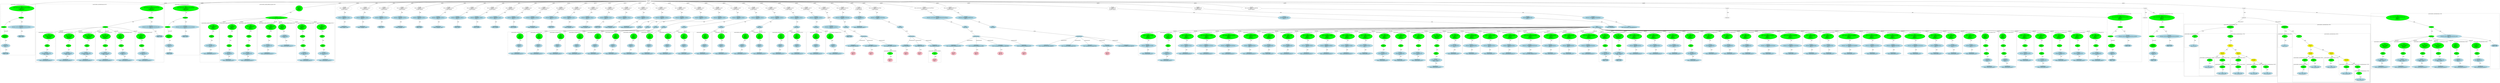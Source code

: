 strict graph "" {
	graph [bb="0,0,41287,1679.8"];
	node [label="\N"];
	subgraph cluster56 {
		graph [bb="8301,563.17,8609,1034.7",
			label="powerwindow_rtwtypes.h:79:24",
			lheight=0.21,
			lp="8455,1023.2",
			lwidth=2.44,
			style=dashed
		];
		58	[fillcolor=lightblue,
			height=0.74639,
			label="IdentifierType
names: ['powerwindow_real32_T']",
			pos="8455,598.04",
			style="filled,dashed",
			width=4.0462];
		57	[fillcolor=lightblue,
			height=1.041,
			label="TypeDecl
declname: re
quals: []",
			pos="8488,755.6",
			style="filled,dashed",
			width=1.7088];
		57 -- 58	[label=type,
			lp="8484,671.41",
			pos="8480.3,718.13 8474.2,689.57 8465.9,650.55 8460.5,625.08"];
		56	[fillcolor=green,
			height=1.6303,
			label="Decl
name: re
quals: []
storage: []
funcspec: []",
			pos="8500,944.98",
			style="filled,dashed",
			width=1.591];
		56 -- 57	[label=type,
			lp="8508,860.79",
			pos="8496.3,886.23 8494.4,855.91 8492,819.67 8490.3,793.22"];
	}
	subgraph cluster59 {
		graph [bb="8617,563.17,8925,1034.7",
			label="powerwindow_rtwtypes.h:80:24",
			lheight=0.21,
			lp="8771,1023.2",
			lwidth=2.44,
			style=dashed
		];
		61	[fillcolor=lightblue,
			height=0.74639,
			label="IdentifierType
names: ['powerwindow_real32_T']",
			pos="8771,598.04",
			style="filled,dashed",
			width=4.0462];
		60	[fillcolor=lightblue,
			height=1.041,
			label="TypeDecl
declname: im
quals: []",
			pos="8804,755.6",
			style="filled,dashed",
			width=1.8071];
		60 -- 61	[label=type,
			lp="8800,671.41",
			pos="8796.3,718.13 8790.2,689.57 8781.9,650.55 8776.5,625.08"];
		59	[fillcolor=green,
			height=1.6303,
			label="Decl
name: im
quals: []
storage: []
funcspec: []",
			pos="8816,944.98",
			style="filled,dashed",
			width=1.591];
		59 -- 60	[label=type,
			lp="8824,860.79",
			pos="8812.3,886.23 8810.4,855.91 8808,819.67 8806.3,793.22"];
	}
	subgraph cluster188 {
		graph [bb="26562,426.83,26772,1034.7",
			label="powerwindow_rtw_solver.h:52:8",
			lheight=0.21,
			lp="26667,1023.2",
			lwidth=2.50,
			style=dashed
		];
		191	[fillcolor=lightblue,
			height=0.74639,
			label="IdentifierType
names: ['void']",
			pos="26667,461.7",
			style="filled,dashed",
			width=1.9053];
		190	[fillcolor=lightblue,
			height=1.041,
			label="TypeDecl
declname: rtModelPtr
quals: []",
			pos="26667,598.04",
			style="filled,dashed",
			width=2.6909];
		190 -- 191	[label=type,
			lp="26679,535.07",
			pos="26667,560.33 26667,537.65 26667,509.08 26667,488.72"];
		189	[fillcolor=green,
			height=0.74639,
			label="PtrDecl
quals: []",
			pos="26657,755.6",
			style="filled,dashed",
			width=1.2178];
		189 -- 190	[label=type,
			lp="26675,671.41",
			pos="26659,728.57 26660,703.14 26663,664.21 26665,635.66"];
		188	[fillcolor=green,
			height=1.6303,
			label="Decl
name: rtModelPtr
quals: []
storage: []
funcspec: []",
			pos="26652,944.98",
			style="filled,dashed",
			width=2.2392];
		188 -- 189	[label=type,
			lp="26667,860.79",
			pos="26654,886.23 26654,851.61 26656,809.26 26656,782.6"];
	}
	subgraph cluster113 {
		graph [bb="12289,563.17,12597,1034.7",
			label="powerwindow_rtwtypes.h:118:24",
			lheight=0.21,
			lp="12443,1023.2",
			lwidth=2.54,
			style=dashed
		];
		115	[fillcolor=lightblue,
			height=0.74639,
			label="IdentifierType
names: ['powerwindow_uint16_T']",
			pos="12443,598.04",
			style="filled,dashed",
			width=4.0462];
		114	[fillcolor=lightblue,
			height=1.041,
			label="TypeDecl
declname: im
quals: []",
			pos="12443,755.6",
			style="filled,dashed",
			width=1.8071];
		114 -- 115	[label=type,
			lp="12455,671.41",
			pos="12443,717.74 12443,689.17 12443,650.3 12443,624.95"];
		113	[fillcolor=green,
			height=1.6303,
			label="Decl
name: im
quals: []
storage: []
funcspec: []",
			pos="12443,944.98",
			style="filled,dashed",
			width=1.591];
		113 -- 114	[label=type,
			lp="12455,860.79",
			pos="12443,886.23 12443,855.91 12443,819.67 12443,793.22"];
	}
	subgraph cluster157 {
		graph [bb="15309,416.22,15508,655.91",
			label="powerwindow_rtwtypes.h:180:22",
			lheight=0.21,
			lp="15408,644.41",
			lwidth=2.54,
			style=dashed
		];
		158	[fillcolor=pink,
			height=1.041,
			label="Constant
type: int
value: 1",
			pos="15408,461.7",
			style="filled,dashed",
			width=1.2767];
		157	[fillcolor=green,
			height=0.74639,
			label="UnaryOp
op: -",
			pos="15408,598.04",
			style="filled,dashed",
			width=1.316];
		157 -- 158	[label=expr,
			lp="15420,535.07",
			pos="15408,571.14 15408,550.71 15408,521.95 15408,499.19"];
	}
	subgraph cluster86 {
		graph [bb="10453,563.17,10741,1034.7",
			label="powerwindow_rtwtypes.h:97:22",
			lheight=0.21,
			lp="10597,1023.2",
			lwidth=2.44,
			style=dashed
		];
		88	[fillcolor=lightblue,
			height=0.74639,
			label="IdentifierType
names: ['powerwindow_int8_T']",
			pos="10597,598.04",
			style="filled,dashed",
			width=3.7909];
		87	[fillcolor=lightblue,
			height=1.041,
			label="TypeDecl
declname: im
quals: []",
			pos="10627,755.6",
			style="filled,dashed",
			width=1.8071];
		87 -- 88	[label=type,
			lp="10624,671.41",
			pos="10620,718.13 10614,689.57 10607,650.55 10602,625.08"];
		86	[fillcolor=green,
			height=1.6303,
			label="Decl
name: im
quals: []
storage: []
funcspec: []",
			pos="10637,944.98",
			style="filled,dashed",
			width=1.591];
		86 -- 87	[label=type,
			lp="10645,860.79",
			pos="10634,886.23 10632,855.91 10630,819.67 10629,793.22"];
	}
	subgraph cluster74 {
		graph [bb="9565,563.17,9853,1034.7",
			label="powerwindow_rtwtypes.h:89:22",
			lheight=0.21,
			lp="9709,1023.2",
			lwidth=2.44,
			style=dashed
		];
		76	[fillcolor=lightblue,
			height=0.74639,
			label="IdentifierType
names: ['powerwindow_real_T']",
			pos="9709,598.04",
			style="filled,dashed",
			width=3.7712];
		75	[fillcolor=lightblue,
			height=1.041,
			label="TypeDecl
declname: re
quals: []",
			pos="9739,755.6",
			style="filled,dashed",
			width=1.7088];
		75 -- 76	[label=type,
			lp="9736,671.41",
			pos="9732,718.13 9726.5,689.57 9718.9,650.55 9714,625.08"];
		74	[fillcolor=green,
			height=1.6303,
			label="Decl
name: re
quals: []
storage: []
funcspec: []",
			pos="9783,944.98",
			style="filled,dashed",
			width=1.591];
		74 -- 75	[label=type,
			lp="9777,860.79",
			pos="9769.8,887.76 9762.6,857.04 9753.9,819.88 9747.5,792.97"];
	}
	subgraph cluster65 {
		graph [bb="8933,563.17,9241,1034.7",
			label="powerwindow_rtwtypes.h:84:24",
			lheight=0.21,
			lp="9087,1023.2",
			lwidth=2.44,
			style=dashed
		];
		67	[fillcolor=lightblue,
			height=0.74639,
			label="IdentifierType
names: ['powerwindow_real64_T']",
			pos="9087,598.04",
			style="filled,dashed",
			width=4.0462];
		66	[fillcolor=lightblue,
			height=1.041,
			label="TypeDecl
declname: re
quals: []",
			pos="9120,755.6",
			style="filled,dashed",
			width=1.7088];
		66 -- 67	[label=type,
			lp="9116,671.41",
			pos="9112.3,718.13 9106.2,689.57 9097.9,650.55 9092.5,625.08"];
		65	[fillcolor=green,
			height=1.6303,
			label="Decl
name: re
quals: []
storage: []
funcspec: []",
			pos="9132,944.98",
			style="filled,dashed",
			width=1.591];
		65 -- 66	[label=type,
			lp="9140,860.79",
			pos="9128.3,886.23 9126.4,855.91 9124,819.67 9122.3,793.22"];
	}
	subgraph cluster143 {
		graph [bb="14531,416.22,14730,655.91",
			label="powerwindow_rtwtypes.h:164:28",
			lheight=0.21,
			lp="14630,644.41",
			lwidth=2.54,
			style=dashed
		];
		144	[fillcolor=pink,
			height=1.041,
			label="Constant
type: int
value: 1",
			pos="14630,461.7",
			style="filled,dashed",
			width=1.2767];
		143	[fillcolor=green,
			height=0.74639,
			label="UnaryOp
op: -",
			pos="14630,598.04",
			style="filled,dashed",
			width=1.316];
		143 -- 144	[label=expr,
			lp="14642,535.07",
			pos="14630,571.14 14630,550.71 14630,521.95 14630,499.19"];
	}
	subgraph cluster119 {
		graph [bb="12605,563.17,12903,1034.7",
			label="powerwindow_rtwtypes.h:124:23",
			lheight=0.21,
			lp="12754,1023.2",
			lwidth=2.54,
			style=dashed
		];
		121	[fillcolor=lightblue,
			height=0.74639,
			label="IdentifierType
names: ['powerwindow_int32_T']",
			pos="12754,598.04",
			style="filled,dashed",
			width=3.9284];
		120	[fillcolor=lightblue,
			height=1.041,
			label="TypeDecl
declname: re
quals: []",
			pos="12785,755.6",
			style="filled,dashed",
			width=1.7088];
		120 -- 121	[label=type,
			lp="12782,671.41",
			pos="12778,718.13 12772,689.57 12764,650.55 12759,625.08"];
		119	[fillcolor=green,
			height=1.6303,
			label="Decl
name: re
quals: []
storage: []
funcspec: []",
			pos="12796,944.98",
			style="filled,dashed",
			width=1.591];
		119 -- 120	[label=type,
			lp="12804,860.79",
			pos="12793,886.23 12791,855.91 12789,819.67 12787,793.22"];
	}
	subgraph cluster110 {
		graph [bb="11973,563.17,12281,1034.7",
			label="powerwindow_rtwtypes.h:117:24",
			lheight=0.21,
			lp="12127,1023.2",
			lwidth=2.54,
			style=dashed
		];
		112	[fillcolor=lightblue,
			height=0.74639,
			label="IdentifierType
names: ['powerwindow_uint16_T']",
			pos="12127,598.04",
			style="filled,dashed",
			width=4.0462];
		111	[fillcolor=lightblue,
			height=1.041,
			label="TypeDecl
declname: re
quals: []",
			pos="12160,755.6",
			style="filled,dashed",
			width=1.7088];
		111 -- 112	[label=type,
			lp="12156,671.41",
			pos="12152,718.13 12146,689.57 12138,650.55 12133,625.08"];
		110	[fillcolor=green,
			height=1.6303,
			label="Decl
name: re
quals: []
storage: []
funcspec: []",
			pos="12210,944.98",
			style="filled,dashed",
			width=1.591];
		110 -- 111	[label=type,
			lp="12202,860.79",
			pos="12195,888.27 12187,857.42 12177,819.95 12170,792.88"];
	}
	subgraph cluster131 {
		graph [bb="13533,563.17,13841,1034.7",
			label="powerwindow_rtwtypes.h:132:24",
			lheight=0.21,
			lp="13687,1023.2",
			lwidth=2.54,
			style=dashed
		];
		133	[fillcolor=lightblue,
			height=0.74639,
			label="IdentifierType
names: ['powerwindow_uint32_T']",
			pos="13687,598.04",
			style="filled,dashed",
			width=4.0462];
		132	[fillcolor=lightblue,
			height=1.041,
			label="TypeDecl
declname: im
quals: []",
			pos="13646,755.6",
			style="filled,dashed",
			width=1.8071];
		132 -- 133	[label=type,
			lp="13681,671.41",
			pos="13656,718.52 13663,689.98 13673,650.8 13680,625.21"];
		131	[fillcolor=green,
			height=1.6303,
			label="Decl
name: im
quals: []
storage: []
funcspec: []",
			pos="13602,944.98",
			style="filled,dashed",
			width=1.591];
		131 -- 132	[label=type,
			lp="13635,860.79",
			pos="13615,887.76 13622,857.04 13631,819.88 13637,792.97"];
	}
	subgraph cluster95 {
		graph [bb="11055,563.17,11353,1034.7",
			label="powerwindow_rtwtypes.h:104:23",
			lheight=0.21,
			lp="11204,1023.2",
			lwidth=2.54,
			style=dashed
		];
		97	[fillcolor=lightblue,
			height=0.74639,
			label="IdentifierType
names: ['powerwindow_uint8_T']",
			pos="11204,598.04",
			style="filled,dashed",
			width=3.9284];
		96	[fillcolor=lightblue,
			height=1.041,
			label="TypeDecl
declname: im
quals: []",
			pos="11204,755.6",
			style="filled,dashed",
			width=1.8071];
		96 -- 97	[label=type,
			lp="11216,671.41",
			pos="11204,717.74 11204,689.17 11204,650.3 11204,624.95"];
		95	[fillcolor=green,
			height=1.6303,
			label="Decl
name: im
quals: []
storage: []
funcspec: []",
			pos="11204,944.98",
			style="filled,dashed",
			width=1.591];
		95 -- 96	[label=type,
			lp="11216,860.79",
			pos="11204,886.23 11204,855.91 11204,819.67 11204,793.22"];
	}
	subgraph cluster83 {
		graph [bb="10157,563.17,10445,1034.7",
			label="powerwindow_rtwtypes.h:96:22",
			lheight=0.21,
			lp="10301,1023.2",
			lwidth=2.44,
			style=dashed
		];
		85	[fillcolor=lightblue,
			height=0.74639,
			label="IdentifierType
names: ['powerwindow_int8_T']",
			pos="10301,598.04",
			style="filled,dashed",
			width=3.7909];
		84	[fillcolor=lightblue,
			height=1.041,
			label="TypeDecl
declname: re
quals: []",
			pos="10331,755.6",
			style="filled,dashed",
			width=1.7088];
		84 -- 85	[label=type,
			lp="10328,671.41",
			pos="10324,718.13 10318,689.57 10311,650.55 10306,625.08"];
		83	[fillcolor=green,
			height=1.6303,
			label="Decl
name: re
quals: []
storage: []
funcspec: []",
			pos="10375,944.98",
			style="filled,dashed",
			width=1.591];
		83 -- 84	[label=type,
			lp="10369,860.79",
			pos="10362,887.76 10355,857.04 10346,819.88 10340,792.97"];
	}
	subgraph cluster68 {
		graph [bb="9249,563.17,9557,1034.7",
			label="powerwindow_rtwtypes.h:85:24",
			lheight=0.21,
			lp="9403,1023.2",
			lwidth=2.44,
			style=dashed
		];
		70	[fillcolor=lightblue,
			height=0.74639,
			label="IdentifierType
names: ['powerwindow_real64_T']",
			pos="9403,598.04",
			style="filled,dashed",
			width=4.0462];
		69	[fillcolor=lightblue,
			height=1.041,
			label="TypeDecl
declname: im
quals: []",
			pos="9464,755.6",
			style="filled,dashed",
			width=1.8071];
		69 -- 70	[label=type,
			lp="9446,671.41",
			pos="9450,718.92 9438.7,690.21 9423.2,650.56 9413.1,624.86"];
		68	[fillcolor=green,
			height=1.6303,
			label="Decl
name: im
quals: []
storage: []
funcspec: []",
			pos="9480,944.98",
			style="filled,dashed",
			width=1.591];
		68 -- 69	[label=type,
			lp="9486,860.79",
			pos="9475.1,886.49 9472.5,856.04 9469.4,819.57 9467.1,793.04"];
	}
	subgraph cluster104 {
		graph [bb="11667,563.17,11965,1034.7",
			label="powerwindow_rtwtypes.h:111:23",
			lheight=0.21,
			lp="11816,1023.2",
			lwidth=2.54,
			style=dashed
		];
		106	[fillcolor=lightblue,
			height=0.74639,
			label="IdentifierType
names: ['powerwindow_int16_T']",
			pos="11816,598.04",
			style="filled,dashed",
			width=3.9284];
		105	[fillcolor=lightblue,
			height=1.041,
			label="TypeDecl
declname: im
quals: []",
			pos="11816,755.6",
			style="filled,dashed",
			width=1.8071];
		105 -- 106	[label=type,
			lp="11828,671.41",
			pos="11816,717.74 11816,689.17 11816,650.3 11816,624.95"];
		104	[fillcolor=green,
			height=1.6303,
			label="Decl
name: im
quals: []
storage: []
funcspec: []",
			pos="11816,944.98",
			style="filled,dashed",
			width=1.591];
		104 -- 105	[label=type,
			lp="11828,860.79",
			pos="11816,886.23 11816,855.91 11816,819.67 11816,793.22"];
	}
	subgraph cluster92 {
		graph [bb="10749,563.17,11047,1034.7",
			label="powerwindow_rtwtypes.h:103:23",
			lheight=0.21,
			lp="10898,1023.2",
			lwidth=2.54,
			style=dashed
		];
		94	[fillcolor=lightblue,
			height=0.74639,
			label="IdentifierType
names: ['powerwindow_uint8_T']",
			pos="10898,598.04",
			style="filled,dashed",
			width=3.9284];
		93	[fillcolor=lightblue,
			height=1.041,
			label="TypeDecl
declname: re
quals: []",
			pos="10929,755.6",
			style="filled,dashed",
			width=1.7088];
		93 -- 94	[label=type,
			lp="10926,671.41",
			pos="10922,718.13 10916,689.57 10908,650.55 10903,625.08"];
		92	[fillcolor=green,
			height=1.6303,
			label="Decl
name: re
quals: []
storage: []
funcspec: []",
			pos="10976,944.98",
			style="filled,dashed",
			width=1.591];
		92 -- 93	[label=type,
			lp="10969,860.79",
			pos="10962,888.02 10954,857.17 10945,819.78 10938,792.79"];
	}
	subgraph cluster128 {
		graph [bb="13217,563.17,13525,1034.7",
			label="powerwindow_rtwtypes.h:131:24",
			lheight=0.21,
			lp="13371,1023.2",
			lwidth=2.54,
			style=dashed
		];
		130	[fillcolor=lightblue,
			height=0.74639,
			label="IdentifierType
names: ['powerwindow_uint32_T']",
			pos="13371,598.04",
			style="filled,dashed",
			width=4.0462];
		129	[fillcolor=lightblue,
			height=1.041,
			label="TypeDecl
declname: re
quals: []",
			pos="13371,755.6",
			style="filled,dashed",
			width=1.7088];
		129 -- 130	[label=type,
			lp="13383,671.41",
			pos="13371,717.74 13371,689.17 13371,650.3 13371,624.95"];
		128	[fillcolor=green,
			height=1.6303,
			label="Decl
name: re
quals: []
storage: []
funcspec: []",
			pos="13372,944.98",
			style="filled,dashed",
			width=1.591];
		128 -- 129	[label=type,
			lp="13384,860.79",
			pos="13372,886.23 13372,855.91 13371,819.67 13371,793.22"];
	}
	subgraph cluster399 {
		graph [bb="8,563.17,568,1602.8",
			label="powerwindow_controlexclusion.h:38:13",
			lheight=0.21,
			lp="288,1591.3",
			lwidth=3.06,
			style=dashed
		];
		404	[fillcolor=lightblue,
			height=0.74639,
			label="IdentifierType
names: ['void']",
			pos="91,598.04",
			style="filled,dashed",
			width=1.9053];
		403	[fillcolor=lightblue,
			height=1.041,
			label="TypeDecl
declname: None
quals: []",
			pos="91,755.6",
			style="filled,dashed",
			width=2.082];
		403 -- 404	[label=type,
			lp="103,671.41",
			pos="91,717.74 91,689.17 91,650.3 91,624.95"];
		402	[fillcolor=green,
			height=1.041,
			label="Typename
name: None
quals: []",
			pos="79,944.98",
			style="filled,dashed",
			width=1.6303];
		402 -- 403	[label=type,
			lp="97,860.79",
			pos="81.342,907.41 83.457,874.39 86.551,826.07 88.664,793.08"];
		401	[fillcolor=green,
			height=0.5,
			label=ParamList,
			pos="63,1134.4",
			style="filled,dashed",
			width=1.3179];
		401 -- 402	[label="params[0]",
			lp="99,1050.2",
			pos="64.477,1116.1 67.053,1085.9 72.421,1023 75.86,982.75"];
		400	[fillcolor=green,
			height=0.5,
			label=FuncDecl,
			pos="344,1323.7",
			style="filled,dashed",
			width=1.2457];
		400 -- 401	[label=args,
			lp="157.5,1239.6",
			pos="306.44,1313.6 258.51,1300.5 175.1,1272.3 119,1224.1 95.671,1204 78.738,1171.8 69.924,1152.2"];
		405	[fillcolor=lightblue,
			height=1.041,
			label="TypeDecl
declname: powerwindow_controlexclusion_initialize
quals: []",
			pos="344,1134.4",
			style="filled,dashed",
			width=5.9908];
		400 -- 405	[label=type,
			lp="356,1239.6",
			pos="344,1305.5 344,1275.3 344,1212.4 344,1172.1"];
		406	[fillcolor=lightblue,
			height=0.74639,
			label="IdentifierType
names: ['void']",
			pos="344,944.98",
			style="filled,dashed",
			width=1.9053];
		405 -- 406	[label=type,
			lp="356,1050.2",
			pos="344,1096.8 344,1060 344,1004.3 344,971.92"];
		399	[fillcolor=green,
			height=1.6303,
			label="Decl
name: powerwindow_controlexclusion_initialize
quals: []
storage: ['extern']
funcspec: []",
			pos="353,1513.1",
			style="filled,dashed",
			width=5.539];
		399 -- 400	[label=type,
			lp="362,1428.9",
			pos="350.23,1454.4 348.37,1415.7 346.04,1367.3 344.83,1342"];
	}
	subgraph cluster415 {
		graph [bb="1149,418.83,3271,1602.8",
			label="powerwindow_controlexclusion.h:40:13",
			lheight=0.21,
			lp="2210,1591.3",
			lwidth=3.06,
			style=dashed
		];
		subgraph cluster430 {
			graph [bb="2141,426.83,2461,1034.7",
				label="powerwindow_controlexclusion.h:43:33",
				lheight=0.21,
				lp="2301,1023.2",
				lwidth=3.06,
				style=dashed
			];
			433	[fillcolor=lightblue,
				height=0.74639,
				label="IdentifierType
names: ['powerwindow_boolean_T']",
				pos="2301,461.7",
				style="filled,dashed",
				width=4.223];
			432	[fillcolor=lightblue,
				height=1.041,
				label="TypeDecl
declname: rtu_Down_PSG
quals: ['const']",
				pos="2301,598.04",
				style="filled,dashed",
				width=3.2016];
			432 -- 433	[label=type,
				lp="2313,535.07",
				pos="2301,560.33 2301,537.65 2301,509.08 2301,488.72"];
			431	[fillcolor=green,
				height=0.74639,
				label="PtrDecl
quals: []",
				pos="2301,755.6",
				style="filled,dashed",
				width=1.2178];
			431 -- 432	[label=type,
				lp="2313,671.41",
				pos="2301,728.57 2301,703.14 2301,664.21 2301,635.66"];
			430	[fillcolor=green,
				height=1.6303,
				label="Decl
name: rtu_Down_PSG
quals: ['const']
storage: []
funcspec: []",
				pos="2301,944.98",
				style="filled,dashed",
				width=2.7499];
			430 -- 431	[label=type,
				lp="2313,860.79",
				pos="2301,886.23 2301,851.61 2301,809.26 2301,782.6"];
		}
		subgraph cluster426 {
			graph [bb="1813,426.83,2133,1034.7",
				label="powerwindow_controlexclusion.h:42:48",
				lheight=0.21,
				lp="1973,1023.2",
				lwidth=3.06,
				style=dashed
			];
			429	[fillcolor=lightblue,
				height=0.74639,
				label="IdentifierType
names: ['powerwindow_boolean_T']",
				pos="1973,461.7",
				style="filled,dashed",
				width=4.223];
			428	[fillcolor=lightblue,
				height=1.041,
				label="TypeDecl
declname: rtu_Up_PSG
quals: ['const']",
				pos="1985,598.04",
				style="filled,dashed",
				width=2.8677];
			428 -- 429	[label=type,
				lp="1993,535.07",
				pos="1981.7,560.33 1979.7,537.65 1977.1,509.08 1975.3,488.72"];
			427	[fillcolor=green,
				height=0.74639,
				label="PtrDecl
quals: []",
				pos="2003,755.6",
				style="filled,dashed",
				width=1.2178];
			427 -- 428	[label=type,
				lp="2006,671.41",
				pos="2000,728.57 1997,703.14 1992.5,664.21 1989.2,635.66"];
			426	[fillcolor=green,
				height=1.6303,
				label="Decl
name: rtu_Up_PSG
quals: ['const']
storage: []
funcspec: []",
				pos="2036,944.98",
				style="filled,dashed",
				width=2.4356];
			426 -- 427	[label=type,
				lp="2035,860.79",
				pos="2025.9,886.49 2019.8,851.85 2012.3,809.41 2007.6,782.68"];
		}
		subgraph cluster422 {
			graph [bb="1485,426.83,1805,1034.7",
				label="powerwindow_controlexclusion.h:42:5",
				lheight=0.21,
				lp="1645,1023.2",
				lwidth=2.96,
				style=dashed
			];
			425	[fillcolor=lightblue,
				height=0.74639,
				label="IdentifierType
names: ['powerwindow_boolean_T']",
				pos="1645,461.7",
				style="filled,dashed",
				width=4.223];
			424	[fillcolor=lightblue,
				height=1.041,
				label="TypeDecl
declname: rtu_Down_DRV
quals: ['const']",
				pos="1671,598.04",
				style="filled,dashed",
				width=3.2802];
			424 -- 425	[label=type,
				lp="1673,535.07",
				pos="1663.9,560.33 1659.5,537.65 1654,509.08 1650,488.72"];
			423	[fillcolor=green,
				height=0.74639,
				label="PtrDecl
quals: []",
				pos="1681,755.6",
				style="filled,dashed",
				width=1.2178];
			423 -- 424	[label=type,
				lp="1688,671.41",
				pos="1679.3,728.57 1677.7,703.14 1675.2,664.21 1673.4,635.66"];
			422	[fillcolor=green,
				height=1.6303,
				label="Decl
name: rtu_Down_DRV
quals: ['const']
storage: []
funcspec: []",
				pos="1687,944.98",
				style="filled,dashed",
				width=2.8284];
			422 -- 423	[label=type,
				lp="1697,860.79",
				pos="1685.2,886.23 1684,851.61 1682.7,809.26 1681.8,782.6"];
		}
		subgraph cluster418 {
			graph [bb="1157,426.83,1477,1034.7",
				label="powerwindow_controlexclusion.h:41:5",
				lheight=0.21,
				lp="1317,1023.2",
				lwidth=2.96,
				style=dashed
			];
			421	[fillcolor=lightblue,
				height=0.74639,
				label="IdentifierType
names: ['powerwindow_boolean_T']",
				pos="1317,461.7",
				style="filled,dashed",
				width=4.223];
			420	[fillcolor=lightblue,
				height=1.041,
				label="TypeDecl
declname: rtu_Up_DRV
quals: ['const']",
				pos="1329,598.04",
				style="filled,dashed",
				width=2.9463];
			420 -- 421	[label=type,
				lp="1337,535.07",
				pos="1325.7,560.33 1323.7,537.65 1321.1,509.08 1319.3,488.72"];
			419	[fillcolor=green,
				height=0.74639,
				label="PtrDecl
quals: []",
				pos="1346,755.6",
				style="filled,dashed",
				width=1.2178];
			419 -- 420	[label=type,
				lp="1350,671.41",
				pos="1343.2,728.57 1340.4,703.14 1336.1,664.21 1333,635.66"];
			418	[fillcolor=green,
				height=1.6303,
				label="Decl
name: rtu_Up_DRV
quals: ['const']
storage: []
funcspec: []",
				pos="1377,944.98",
				style="filled,dashed",
				width=2.5142];
			418 -- 419	[label=type,
				lp="1377,860.79",
				pos="1367.5,886.49 1361.8,851.85 1354.7,809.41 1350.3,782.68"];
		}
		subgraph cluster434 {
			graph [bb="2469,426.83,2789,1034.7",
				label="powerwindow_controlexclusion.h:44:27",
				lheight=0.21,
				lp="2629,1023.2",
				lwidth=3.06,
				style=dashed
			];
			437	[fillcolor=lightblue,
				height=0.74639,
				label="IdentifierType
names: ['powerwindow_boolean_T']",
				pos="2629,461.7",
				style="filled,dashed",
				width=4.223];
			436	[fillcolor=lightblue,
				height=1.041,
				label="TypeDecl
declname: rty_Up
quals: []",
				pos="2593,598.04",
				style="filled,dashed",
				width=2.2588];
			436 -- 437	[label=type,
				lp="2623,535.07",
				pos="2602.7,560.69 2608.8,538 2616.5,509.32 2622,488.86"];
			435	[fillcolor=green,
				height=0.74639,
				label="PtrDecl
quals: []",
				pos="2564,755.6",
				style="filled,dashed",
				width=1.2178];
			435 -- 436	[label=type,
				lp="2593,671.41",
				pos="2568.9,728.57 2573.6,703.14 2580.9,664.21 2586.2,635.66"];
			434	[fillcolor=green,
				height=1.6303,
				label="Decl
name: rty_Up
quals: []
storage: []
funcspec: []",
				pos="2550,944.98",
				style="filled,dashed",
				width=1.8071];
			434 -- 435	[label=type,
				lp="2569,860.79",
				pos="2554.3,886.23 2556.9,851.61 2560.1,809.26 2562.1,782.6"];
		}
		subgraph cluster438 {
			graph [bb="2797,426.83,3117,1034.7",
				label="powerwindow_controlexclusion.h:44:58",
				lheight=0.21,
				lp="2957,1023.2",
				lwidth=3.06,
				style=dashed
			];
			441	[fillcolor=lightblue,
				height=0.74639,
				label="IdentifierType
names: ['powerwindow_boolean_T']",
				pos="2957,461.7",
				style="filled,dashed",
				width=4.223];
			440	[fillcolor=lightblue,
				height=1.041,
				label="TypeDecl
declname: rty_Down
quals: []",
				pos="2927,598.04",
				style="filled,dashed",
				width=2.5731];
			440 -- 441	[label=type,
				lp="2954,535.07",
				pos="2935.1,560.69 2940.2,538 2946.6,509.32 2951.2,488.86"];
			439	[fillcolor=green,
				height=0.74639,
				label="PtrDecl
quals: []",
				pos="2902,755.6",
				style="filled,dashed",
				width=1.2178];
			439 -- 440	[label=type,
				lp="2928,671.41",
				pos="2906.2,728.57 2910.3,703.14 2916.5,664.21 2921.1,635.66"];
			438	[fillcolor=green,
				height=1.6303,
				label="Decl
name: rty_Down
quals: []
storage: []
funcspec: []",
				pos="2890,944.98",
				style="filled,dashed",
				width=2.141];
			438 -- 439	[label=type,
				lp="2908,860.79",
				pos="2893.7,886.23 2895.9,851.61 2898.6,809.26 2900.3,782.6"];
		}
		417	[fillcolor=green,
			height=0.5,
			label=ParamList,
			pos="2301,1134.4",
			style="filled,dashed",
			width=1.3179];
		417 -- 418	[label="params[0]",
			lp="1573,1050.2",
			pos="2254.2,1131.3 2101.8,1123.9 1621.8,1096.4 1481,1034.7 1460,1025.5 1440.1,1010.6 1423.4,995.67"];
		417 -- 422	[label="params[1]",
			lp="1888,1050.2",
			pos="2254.3,1130.6 2164.4,1124 1963,1102.2 1809,1034.7 1785.7,1024.5 1762.6,1009.3 1742.8,994.32"];
		417 -- 426	[label="params[2]",
			lp="2196,1050.2",
			pos="2274.5,1119.4 2241.3,1101.4 2183.1,1068.4 2137,1034.7 2119.8,1022.1 2101.9,1007.2 2086.2,993.17"];
		417 -- 430	[label="params[3]",
			lp="2329,1050.2",
			pos="2301,1116.1 2301,1090.8 2301,1042.6 2301,1003.9"];
		417 -- 434	[label="params[4]",
			lp="2481,1050.2",
			pos="2328.6,1119.7 2362.3,1102.3 2420.6,1070.1 2465,1034.7 2480.8,1022 2496.6,1006.6 2510.2,992.09"];
		417 -- 438	[label="params[5]",
			lp="2797,1050.2",
			pos="2348.1,1132.2 2439,1128.2 2642.8,1110.8 2793,1034.7 2812.9,1024.6 2831.8,1009.2 2847.6,994.08"];
		416	[fillcolor=green,
			height=0.5,
			label=FuncDecl,
			pos="3061,1323.7",
			style="filled,dashed",
			width=1.2457];
		416 -- 417	[label=args,
			lp="2761.5,1239.6",
			pos="3023.8,1313.6 2895.4,1281.9 2471,1177.3 2339.9,1145"];
		442	[fillcolor=lightblue,
			height=1.041,
			label="TypeDecl
declname: powerwindow_controlexclusion_main
quals: []",
			pos="3061,1134.4",
			style="filled,dashed",
			width=5.5979];
		416 -- 442	[label=type,
			lp="3073,1239.6",
			pos="3061,1305.5 3061,1275.3 3061,1212.4 3061,1172.1"];
		443	[fillcolor=lightblue,
			height=0.74639,
			label="IdentifierType
names: ['void']",
			pos="3194,944.98",
			style="filled,dashed",
			width=1.9053];
		442 -- 443	[label=type,
			lp="3136,1050.2",
			pos="3087,1096.8 3113.3,1059.7 3153.3,1003.4 3176.2,971.08"];
		415	[fillcolor=green,
			height=1.6303,
			label="Decl
name: powerwindow_controlexclusion_main
quals: []
storage: ['extern']
funcspec: []",
			pos="3069,1513.1",
			style="filled,dashed",
			width=5.1658];
		415 -- 416	[label=type,
			lp="3078,1428.9",
			pos="3066.5,1454.4 3064.9,1415.7 3062.8,1367.3 3061.7,1342"];
	}
	subgraph cluster101 {
		graph [bb="11361,563.17,11659,1034.7",
			label="powerwindow_rtwtypes.h:110:23",
			lheight=0.21,
			lp="11510,1023.2",
			lwidth=2.54,
			style=dashed
		];
		103	[fillcolor=lightblue,
			height=0.74639,
			label="IdentifierType
names: ['powerwindow_int16_T']",
			pos="11510,598.04",
			style="filled,dashed",
			width=3.9284];
		102	[fillcolor=lightblue,
			height=1.041,
			label="TypeDecl
declname: re
quals: []",
			pos="11541,755.6",
			style="filled,dashed",
			width=1.7088];
		102 -- 103	[label=type,
			lp="11538,671.41",
			pos="11534,718.13 11528,689.57 11520,650.55 11515,625.08"];
		101	[fillcolor=green,
			height=1.6303,
			label="Decl
name: re
quals: []
storage: []
funcspec: []",
			pos="11588,944.98",
			style="filled,dashed",
			width=1.591];
		101 -- 102	[label=type,
			lp="11581,860.79",
			pos="11574,888.02 11566,857.17 11557,819.78 11550,792.79"];
	}
	subgraph cluster122 {
		graph [bb="12911,563.17,13209,1034.7",
			label="powerwindow_rtwtypes.h:125:23",
			lheight=0.21,
			lp="13060,1023.2",
			lwidth=2.54,
			style=dashed
		];
		124	[fillcolor=lightblue,
			height=0.74639,
			label="IdentifierType
names: ['powerwindow_int32_T']",
			pos="13060,598.04",
			style="filled,dashed",
			width=3.9284];
		123	[fillcolor=lightblue,
			height=1.041,
			label="TypeDecl
declname: im
quals: []",
			pos="13058,755.6",
			style="filled,dashed",
			width=1.8071];
		123 -- 124	[label=type,
			lp="13072,671.41",
			pos="13058,717.74 13059,689.17 13059,650.3 13060,624.95"];
		122	[fillcolor=green,
			height=1.6303,
			label="Decl
name: im
quals: []
storage: []
funcspec: []",
			pos="13058,944.98",
			style="filled,dashed",
			width=1.591];
		122 -- 123	[label=type,
			lp="13070,860.79",
			pos="13058,886.23 13058,855.91 13058,819.67 13058,793.22"];
	}
	subgraph cluster77 {
		graph [bb="9861,563.17,10149,1034.7",
			label="powerwindow_rtwtypes.h:90:22",
			lheight=0.21,
			lp="10005,1023.2",
			lwidth=2.44,
			style=dashed
		];
		79	[fillcolor=lightblue,
			height=0.74639,
			label="IdentifierType
names: ['powerwindow_real_T']",
			pos="10005,598.04",
			style="filled,dashed",
			width=3.7712];
		78	[fillcolor=lightblue,
			height=1.041,
			label="TypeDecl
declname: im
quals: []",
			pos="10035,755.6",
			style="filled,dashed",
			width=1.8071];
		78 -- 79	[label=type,
			lp="10032,671.41",
			pos="10028,718.13 10022,689.57 10015,650.55 10010,625.08"];
		77	[fillcolor=green,
			height=1.6303,
			label="Decl
name: im
quals: []
storage: []
funcspec: []",
			pos="10079,944.98",
			style="filled,dashed",
			width=1.591];
		77 -- 78	[label=type,
			lp="10073,860.79",
			pos="10066,887.76 10059,857.04 10050,819.88 10044,792.97"];
	}
	subgraph cluster407 {
		graph [bb="576,563.17,1141,1602.8",
			label="powerwindow_controlexclusion.h:39:13",
			lheight=0.21,
			lp="858.5,1591.3",
			lwidth=3.06,
			style=dashed
		];
		412	[fillcolor=lightblue,
			height=0.74639,
			label="IdentifierType
names: ['void']",
			pos="659,598.04",
			style="filled,dashed",
			width=1.9053];
		411	[fillcolor=lightblue,
			height=1.041,
			label="TypeDecl
declname: None
quals: []",
			pos="659,755.6",
			style="filled,dashed",
			width=2.082];
		411 -- 412	[label=type,
			lp="671,671.41",
			pos="659,717.74 659,689.17 659,650.3 659,624.95"];
		410	[fillcolor=green,
			height=1.041,
			label="Typename
name: None
quals: []",
			pos="651,944.98",
			style="filled,dashed",
			width=1.6303];
		410 -- 411	[label=type,
			lp="667,860.79",
			pos="652.56,907.41 653.97,874.39 656.03,826.07 657.44,793.08"];
		409	[fillcolor=green,
			height=0.5,
			label=ParamList,
			pos="631,1134.4",
			style="filled,dashed",
			width=1.3179];
		409 -- 410	[label="params[0]",
			lp="669,1050.2",
			pos="632.85,1116.1 636.08,1085.8 642.82,1022.6 647.11,982.39"];
		408	[fillcolor=green,
			height=0.5,
			label=FuncDecl,
			pos="915,1323.7",
			style="filled,dashed",
			width=1.2457];
		408 -- 409	[label=args,
			lp="726.5,1239.6",
			pos="877.58,1313.8 829.36,1300.7 744.96,1272.5 688,1224.1 664.44,1204 647.14,1171.8 638.11,1152.2"];
		413	[fillcolor=lightblue,
			height=1.041,
			label="TypeDecl
declname: powerwindow_controlexclusion_terminate
quals: []",
			pos="915,1134.4",
			style="filled,dashed",
			width=6.0693];
		408 -- 413	[label=type,
			lp="927,1239.6",
			pos="915,1305.5 915,1275.3 915,1212.4 915,1172.1"];
		414	[fillcolor=lightblue,
			height=0.74639,
			label="IdentifierType
names: ['void']",
			pos="915,944.98",
			style="filled,dashed",
			width=1.9053];
		413 -- 414	[label=type,
			lp="927,1050.2",
			pos="915,1096.8 915,1060 915,1004.3 915,971.92"];
		407	[fillcolor=green,
			height=1.6303,
			label="Decl
name: powerwindow_controlexclusion_terminate
quals: []
storage: ['extern']
funcspec: []",
			pos="923,1513.1",
			style="filled,dashed",
			width=5.6372];
		407 -- 408	[label=type,
			lp="932,1428.9",
			pos="920.53,1454.4 918.88,1415.7 916.82,1367.3 915.74,1342"];
	}
	subgraph cluster445 {
		graph [bb="34878,426.83,35438,1413.4",
			label="powerwindow_controlexclusion.c:39:6",
			lheight=0.21,
			lp="35158,1401.9",
			lwidth=2.94,
			style=dashed
		];
		450	[fillcolor=lightblue,
			height=0.74639,
			label="IdentifierType
names: ['void']",
			pos="34961,461.7",
			style="filled,dashed",
			width=1.9053];
		449	[fillcolor=lightblue,
			height=1.041,
			label="TypeDecl
declname: None
quals: []",
			pos="34961,598.04",
			style="filled,dashed",
			width=2.082];
		449 -- 450	[label=type,
			lp="34973,535.07",
			pos="34961,560.33 34961,537.65 34961,509.08 34961,488.72"];
		448	[fillcolor=green,
			height=1.041,
			label="Typename
name: None
quals: []",
			pos="34953,755.6",
			style="filled,dashed",
			width=1.6303];
		448 -- 449	[label=type,
			lp="34970,671.41",
			pos="34955,718.13 34956,693.26 34958,660.44 34959,635.56"];
		447	[fillcolor=green,
			height=0.5,
			label=ParamList,
			pos="34933,944.98",
			style="filled,dashed",
			width=1.3179];
		447 -- 448	[label="params[0]",
			lp="34971,860.79",
			pos="34935,926.69 34938,896.43 34945,833.27 34949,793.01"];
		446	[fillcolor=green,
			height=0.5,
			label=FuncDecl,
			pos="35085,1134.4",
			style="filled,dashed",
			width=1.2457];
		446 -- 447	[label=args,
			lp="35018,1050.2",
			pos="35068,1117.6 35047,1098.9 35014,1066.2 34989,1034.7 34970,1011.1 34953,981.05 34942,962.69"];
		451	[fillcolor=lightblue,
			height=1.041,
			label="TypeDecl
declname: powerwindow_controlexclusion_initialize
quals: []",
			pos="35214,944.98",
			style="filled,dashed",
			width=5.9908];
		446 -- 451	[label=type,
			lp="35158,1050.2",
			pos="35096,1116.7 35117,1086.7 35161,1022.9 35189,982.34"];
		452	[fillcolor=lightblue,
			height=0.74639,
			label="IdentifierType
names: ['void']",
			pos="35214,755.6",
			style="filled,dashed",
			width=1.9053];
		451 -- 452	[label=type,
			lp="35226,860.79",
			pos="35214,907.41 35214,870.67 35214,814.97 35214,782.54"];
		445	[fillcolor=green,
			height=1.6303,
			label="Decl
name: powerwindow_controlexclusion_initialize
quals: []
storage: []
funcspec: []",
			pos="35085,1323.7",
			style="filled,dashed",
			width=5.539];
		445 -- 446	[label=type,
			lp="35097,1239.6",
			pos="35085,1265 35085,1226.3 35085,1177.9 35085,1152.6"];
	}
	subgraph cluster455 {
		graph [bb="35554,426.83,36119,1413.4",
			label="powerwindow_controlexclusion.c:45:6",
			lheight=0.21,
			lp="35836,1401.9",
			lwidth=2.94,
			style=dashed
		];
		460	[fillcolor=lightblue,
			height=0.74639,
			label="IdentifierType
names: ['void']",
			pos="35637,461.7",
			style="filled,dashed",
			width=1.9053];
		459	[fillcolor=lightblue,
			height=1.041,
			label="TypeDecl
declname: None
quals: []",
			pos="35637,598.04",
			style="filled,dashed",
			width=2.082];
		459 -- 460	[label=type,
			lp="35649,535.07",
			pos="35637,560.33 35637,537.65 35637,509.08 35637,488.72"];
		458	[fillcolor=green,
			height=1.041,
			label="Typename
name: None
quals: []",
			pos="35625,755.6",
			style="filled,dashed",
			width=1.6303];
		458 -- 459	[label=type,
			lp="35644,671.41",
			pos="35628,718.13 35630,693.26 35632,660.44 35634,635.56"];
		457	[fillcolor=green,
			height=0.5,
			label=ParamList,
			pos="35609,944.98",
			style="filled,dashed",
			width=1.3179];
		457 -- 458	[label="params[0]",
			lp="35645,860.79",
			pos="35610,926.69 35613,896.52 35618,833.65 35622,793.37"];
		456	[fillcolor=green,
			height=0.5,
			label=FuncDecl,
			pos="35767,1134.4",
			style="filled,dashed",
			width=1.2457];
		456 -- 457	[label=args,
			lp="35696,1050.2",
			pos="35749,1117.7 35727,1099.1 35692,1066.6 35666,1034.7 35647,1011.3 35629,981.19 35618,962.76"];
		461	[fillcolor=lightblue,
			height=1.041,
			label="TypeDecl
declname: powerwindow_controlexclusion_terminate
quals: []",
			pos="35893,944.98",
			style="filled,dashed",
			width=6.0693];
		456 -- 461	[label=type,
			lp="35839,1050.2",
			pos="35778,1116.7 35798,1086.7 35841,1022.9 35869,982.34"];
		462	[fillcolor=lightblue,
			height=0.74639,
			label="IdentifierType
names: ['void']",
			pos="35893,755.6",
			style="filled,dashed",
			width=1.9053];
		461 -- 462	[label=type,
			lp="35905,860.79",
			pos="35893,907.41 35893,870.67 35893,814.97 35893,782.54"];
		455	[fillcolor=green,
			height=1.6303,
			label="Decl
name: powerwindow_controlexclusion_terminate
quals: []
storage: []
funcspec: []",
			pos="35767,1323.7",
			style="filled,dashed",
			width=5.6372];
		455 -- 456	[label=type,
			lp="35779,1239.6",
			pos="35767,1265 35767,1226.3 35767,1177.9 35767,1152.6"];
	}
	subgraph cluster465 {
		graph [bb="39157,282.48,41279,1413.4",
			label="powerwindow_controlexclusion.c:56:6",
			lheight=0.21,
			lp="40218,1401.9",
			lwidth=2.94,
			style=dashed
		];
		subgraph cluster468 {
			graph [bb="39165,290.48,39485,845.29",
				label="powerwindow_controlexclusion.c:56:69",
				lheight=0.21,
				lp="39325,833.79",
				lwidth=3.04,
				style=dashed
			];
			471	[fillcolor=lightblue,
				height=0.74639,
				label="IdentifierType
names: ['powerwindow_boolean_T']",
				pos="39325,325.35",
				style="filled,dashed",
				width=4.223];
			470	[fillcolor=lightblue,
				height=1.041,
				label="TypeDecl
declname: rtu_Up_DRV
quals: ['const']",
				pos="39337,461.7",
				style="filled,dashed",
				width=2.9463];
			470 -- 471	[label=type,
				lp="39344,398.72",
				pos="39334,423.99 39332,401.3 39329,372.73 39327,352.37"];
			469	[fillcolor=green,
				height=0.74639,
				label="PtrDecl
quals: []",
				pos="39354,598.04",
				style="filled,dashed",
				width=1.2178];
			469 -- 470	[label=type,
				lp="39359,535.07",
				pos="39351,571.14 39348,550.71 39344,521.95 39342,499.19"];
			468	[fillcolor=green,
				height=1.6303,
				label="Decl
name: rtu_Up_DRV
quals: ['const']
storage: []
funcspec: []",
				pos="39385,755.6",
				style="filled,dashed",
				width=2.5142];
			468 -- 469	[label=type,
				lp="39381,671.41",
				pos="39374,697.12 39369,672.37 39363,644.67 39359,625.03"];
		}
		subgraph cluster472 {
			graph [bb="39493,290.48,39813,845.29",
				label="powerwindow_controlexclusion.c:57:69",
				lheight=0.21,
				lp="39653,833.79",
				lwidth=3.04,
				style=dashed
			];
			475	[fillcolor=lightblue,
				height=0.74639,
				label="IdentifierType
names: ['powerwindow_boolean_T']",
				pos="39653,325.35",
				style="filled,dashed",
				width=4.223];
			474	[fillcolor=lightblue,
				height=1.041,
				label="TypeDecl
declname: rtu_Down_DRV
quals: ['const']",
				pos="39662,461.7",
				style="filled,dashed",
				width=3.2802];
			474 -- 475	[label=type,
				lp="39670,398.72",
				pos="39660,423.99 39658,401.3 39656,372.73 39655,352.37"];
			473	[fillcolor=green,
				height=0.74639,
				label="PtrDecl
quals: []",
				pos="39676,598.04",
				style="filled,dashed",
				width=1.2178];
			473 -- 474	[label=type,
				lp="39682,535.07",
				pos="39673,571.14 39671,550.71 39668,521.95 39666,499.19"];
			472	[fillcolor=green,
				height=1.6303,
				label="Decl
name: rtu_Down_DRV
quals: ['const']
storage: []
funcspec: []",
				pos="39678,755.6",
				style="filled,dashed",
				width=2.8284];
			472 -- 473	[label=type,
				lp="39689,671.41",
				pos="39677,696.68 39677,672.15 39677,644.79 39676,625.29"];
		}
		subgraph cluster476 {
			graph [bb="39821,290.48,40141,845.29",
				label="powerwindow_controlexclusion.c:58:69",
				lheight=0.21,
				lp="39981,833.79",
				lwidth=3.04,
				style=dashed
			];
			479	[fillcolor=lightblue,
				height=0.74639,
				label="IdentifierType
names: ['powerwindow_boolean_T']",
				pos="39981,325.35",
				style="filled,dashed",
				width=4.223];
			478	[fillcolor=lightblue,
				height=1.041,
				label="TypeDecl
declname: rtu_Up_PSG
quals: ['const']",
				pos="39993,461.7",
				style="filled,dashed",
				width=2.8677];
			478 -- 479	[label=type,
				lp="40000,398.72",
				pos="39990,423.99 39988,401.3 39985,372.73 39983,352.37"];
			477	[fillcolor=green,
				height=0.74639,
				label="PtrDecl
quals: []",
				pos="40011,598.04",
				style="filled,dashed",
				width=1.2178];
			477 -- 478	[label=type,
				lp="40015,535.07",
				pos="40008,571.14 40005,550.71 40001,521.95 39998,499.19"];
			476	[fillcolor=green,
				height=1.6303,
				label="Decl
name: rtu_Up_PSG
quals: ['const']
storage: []
funcspec: []",
				pos="40044,755.6",
				style="filled,dashed",
				width=2.4356];
			476 -- 477	[label=type,
				lp="40039,671.41",
				pos="40032,697.12 40027,672.37 40021,644.67 40017,625.03"];
		}
		subgraph cluster480 {
			graph [bb="40149,290.48,40469,845.29",
				label="powerwindow_controlexclusion.c:59:69",
				lheight=0.21,
				lp="40309,833.79",
				lwidth=3.04,
				style=dashed
			];
			483	[fillcolor=lightblue,
				height=0.74639,
				label="IdentifierType
names: ['powerwindow_boolean_T']",
				pos="40309,325.35",
				style="filled,dashed",
				width=4.223];
			482	[fillcolor=lightblue,
				height=1.041,
				label="TypeDecl
declname: rtu_Down_PSG
quals: ['const']",
				pos="40290,461.7",
				style="filled,dashed",
				width=3.2016];
			482 -- 483	[label=type,
				lp="40311,398.72",
				pos="40295,423.99 40298,401.3 40302,372.73 40305,352.37"];
			481	[fillcolor=green,
				height=0.74639,
				label="PtrDecl
quals: []",
				pos="40273,598.04",
				style="filled,dashed",
				width=1.2178];
			481 -- 482	[label=type,
				lp="40293,535.07",
				pos="40276,571.14 40279,550.71 40283,521.95 40285,499.19"];
			480	[fillcolor=green,
				height=1.6303,
				label="Decl
name: rtu_Down_PSG
quals: ['const']
storage: []
funcspec: []",
				pos="40264,755.6",
				style="filled,dashed",
				width=2.7499];
			480 -- 481	[label=type,
				lp="40281,671.41",
				pos="40267,696.68 40269,672.15 40270,644.79 40271,625.29"];
		}
		subgraph cluster484 {
			graph [bb="40477,290.48,40797,845.29",
				label="powerwindow_controlexclusion.c:60:63",
				lheight=0.21,
				lp="40637,833.79",
				lwidth=3.04,
				style=dashed
			];
			487	[fillcolor=lightblue,
				height=0.74639,
				label="IdentifierType
names: ['powerwindow_boolean_T']",
				pos="40637,325.35",
				style="filled,dashed",
				width=4.223];
			486	[fillcolor=lightblue,
				height=1.041,
				label="TypeDecl
declname: rty_Up
quals: []",
				pos="40601,461.7",
				style="filled,dashed",
				width=2.2588];
			486 -- 487	[label=type,
				lp="40631,398.72",
				pos="40611,424.34 40617,401.65 40625,372.97 40630,352.51"];
			485	[fillcolor=green,
				height=0.74639,
				label="PtrDecl
quals: []",
				pos="40572,598.04",
				style="filled,dashed",
				width=1.2178];
			485 -- 486	[label=type,
				lp="40598,535.07",
				pos="40578,571.14 40582,550.71 40588,521.95 40593,499.19"];
			484	[fillcolor=green,
				height=1.6303,
				label="Decl
name: rty_Up
quals: []
storage: []
funcspec: []",
				pos="40558,755.6",
				style="filled,dashed",
				width=1.8071];
			484 -- 485	[label=type,
				lp="40577,671.41",
				pos="40563,696.68 40565,671.97 40568,644.4 40570,624.88"];
		}
		subgraph cluster488 {
			graph [bb="40805,290.48,41125,845.29",
				label="powerwindow_controlexclusion.c:60:94",
				lheight=0.21,
				lp="40965,833.79",
				lwidth=3.04,
				style=dashed
			];
			491	[fillcolor=lightblue,
				height=0.74639,
				label="IdentifierType
names: ['powerwindow_boolean_T']",
				pos="40965,325.35",
				style="filled,dashed",
				width=4.223];
			490	[fillcolor=lightblue,
				height=1.041,
				label="TypeDecl
declname: rty_Down
quals: []",
				pos="40935,461.7",
				style="filled,dashed",
				width=2.5731];
			490 -- 491	[label=type,
				lp="40962,398.72",
				pos="40943,424.34 40948,401.65 40955,372.97 40959,352.51"];
			489	[fillcolor=green,
				height=0.74639,
				label="PtrDecl
quals: []",
				pos="40910,598.04",
				style="filled,dashed",
				width=1.2178];
			489 -- 490	[label=type,
				lp="40934,535.07",
				pos="40915,571.14 40919,550.71 40924,521.95 40928,499.19"];
			488	[fillcolor=green,
				height=1.6303,
				label="Decl
name: rty_Down
quals: []
storage: []
funcspec: []",
				pos="40898,755.6",
				style="filled,dashed",
				width=2.141];
			488 -- 489	[label=type,
				lp="40916,671.41",
				pos="40902,696.68 40904,672.15 40906,644.79 40908,625.29"];
		}
		467	[fillcolor=green,
			height=0.5,
			label=ParamList,
			pos="40153,944.98",
			style="filled,dashed",
			width=1.3179];
		467 -- 468	[label="params[0]",
			lp="39581,860.79",
			pos="40107,940.44 39975,929.83 39600,895.89 39489,845.29 39468,835.81 39448,820.88 39432,805.95"];
		467 -- 472	[label="params[1]",
			lp="39897,860.79",
			pos="40112,935.83 40047,922.16 39919,891.48 39817,845.29 39791,833.44 39764,817.32 39741,802.07"];
		467 -- 476	[label="params[2]",
			lp="40136,860.79",
			pos="40143,927.35 40128,901.47 40099,850.4 40076,810.83"];
		467 -- 480	[label="params[3]",
			lp="40233,860.79",
			pos="40163,927.35 40178,901.56 40208,850.76 40232,811.24"];
		467 -- 484	[label="params[4]",
			lp="40484,860.79",
			pos="40170,928.14 40185,914.81 40209,896.36 40233,886.29 40333,844.45 40377,896.02 40473,845.29 40491,835.5 40508,820.2 40522,805.06"];
		467 -- 488	[label="params[5]",
			lp="40808,860.79",
			pos="40169,928.04 40184,914.26 40208,895.19 40233,886.29 40292,865.03 40453,872.83 40516,868.29 40643,859.15 40684,896.02 40801,845.29 \
40822,836.28 40841,820.97 40857,805.59"];
		466	[fillcolor=green,
			height=0.5,
			label=FuncDecl,
			pos="40153,1134.4",
			style="filled,dashed",
			width=1.2457];
		466 -- 467	[label=args,
			lp="40164,1050.2",
			pos="40153,1116.1 40153,1080.4 40153,998.89 40153,963.23"];
		492	[fillcolor=lightblue,
			height=1.041,
			label="TypeDecl
declname: powerwindow_controlexclusion_main
quals: []",
			pos="40444,944.98",
			style="filled,dashed",
			width=5.5979];
		466 -- 492	[label=type,
			lp="40301,1050.2",
			pos="40176,1118.7 40221,1089.3 40325,1022.6 40389,981.24"];
		493	[fillcolor=lightblue,
			height=0.74639,
			label="IdentifierType
names: ['void']",
			pos="41202,755.6",
			style="filled,dashed",
			width=1.9053];
		492 -- 493	[label=type,
			lp="41122,860.79",
			pos="40633,932.04 40806,918.4 41046,891.74 41129,845.29 41155,830.62 41176,802.69 41188,782.08"];
		465	[fillcolor=green,
			height=1.6303,
			label="Decl
name: powerwindow_controlexclusion_main
quals: []
storage: []
funcspec: []",
			pos="39595,1323.7",
			style="filled,dashed",
			width=5.1658];
		465 -- 466	[label=type,
			lp="39869,1239.6",
			pos="39721,1280.5 39850,1237.1 40043,1172.4 40120,1146.6"];
	}
	subgraph cluster495 {
		graph [bb="37642,8,39149,1192.2",
			label="powerwindow_controlexclusion.c:69:4",
			lheight=0.21,
			lp="38396,1180.7",
			lwidth=2.94
		];
		subgraph cluster496 {
			graph [bb="37650,720.73,37878,1002.9",
				label="powerwindow_controlexclusion.c:69:4",
				lheight=0.21,
				lp="37764,991.35",
				lwidth=2.94,
				style=dashed
			];
			497	[fillcolor=lightblue,
				height=0.74639,
				label="ID
name: rty_Up",
				pos="37763,755.6",
				style=filled,
				width=1.8071];
			496	[fillcolor=green,
				height=0.74639,
				label="UnaryOp
op: *",
				pos="37763,944.98",
				style=filled,
				width=1.316];
			496 -- 497	[label=expr,
				lp="37776,860.79",
				pos="37763,917.93 37763,882.23 37763,818.48 37763,782.74"];
		}
		subgraph cluster498 {
			graph [bb="37886,16,39141,1002.9",
				label="powerwindow_controlexclusion.c:69:22",
				lheight=0.21,
				lp="38514,991.35",
				lwidth=3.04,
				style=dashed
			];
			subgraph cluster501 {
				graph [bb="37894,150.74,38145,519.57",
					label="powerwindow_controlexclusion.c:69:22",
					lheight=0.21,
					lp="38020,508.07",
					lwidth=3.04,
					style=dashed
				];
				subgraph cluster502 {
					graph [bb="37902,158.74,38137,383.22",
						label="powerwindow_controlexclusion.c:69:22",
						lheight=0.21,
						lp="38020,371.72",
						lwidth=3.04,
						style=dashed
					];
					503	[fillcolor=lightblue,
						height=0.74639,
						label="ID
name: rtu_Up_DRV",
						pos="38038,193.61",
						style=filled,
						width=2.5142];
					502	[fillcolor=green,
						height=0.74639,
						label="UnaryOp
op: *",
						pos="38059,325.35",
						style=filled,
						width=1.316];
					502 -- 503	[label=expr,
						lp="38062,266.98",
						pos="38055,298.41 38051,275.78 38046,243.12 38042,220.51"];
				}
				501	[fillcolor=green,
					height=0.74639,
					label="UnaryOp
op: !",
					pos="38085,461.7",
					style=filled,
					width=1.316];
				501 -- 502	[label=expr,
					lp="38086,398.72",
					pos="38080,434.79 38075,411 38069,375.94 38064,352.17"];
			}
			subgraph cluster504 {
				graph [bb="38153,290.48,38388,519.57",
					label="powerwindow_controlexclusion.c:69:41",
					lheight=0.21,
					lp="38270,508.07",
					lwidth=3.04,
					style=dashed
				];
				505	[fillcolor=lightblue,
					height=0.74639,
					label="ID
name: rtu_Down_DRV",
					pos="38263,325.35",
					style=filled,
					width=2.8284];
				504	[fillcolor=green,
					height=0.74639,
					label="UnaryOp
op: *",
					pos="38235,461.7",
					style=filled,
					width=1.316];
				504 -- 505	[label=expr,
					lp="38262,398.72",
					pos="38240,434.79 38245,411.16 38253,376.39 38258,352.63"];
			}
			subgraph cluster508 {
				graph [bb="38639,158.74,38874,383.22",
					label="powerwindow_controlexclusion.c:69:66",
					lheight=0.21,
					lp="38756,371.72",
					lwidth=3.04,
					style=dashed
				];
				509	[fillcolor=lightblue,
					height=0.74639,
					label="ID
name: rtu_Down_DRV",
					pos="38756,193.61",
					style=filled,
					width=2.8284];
				508	[fillcolor=green,
					height=0.74639,
					label="UnaryOp
op: *",
					pos="38756,325.35",
					style=filled,
					width=1.316];
				508 -- 509	[label=expr,
					lp="38768,266.98",
					pos="38756,298.41 38756,275.78 38756,243.12 38756,220.51"];
			}
			subgraph cluster510 {
				graph [bb="38882,24,39133,383.22",
					label="powerwindow_controlexclusion.c:70:20",
					lheight=0.21,
					lp="39008,371.72",
					lwidth=3.04,
					style=dashed
				];
				subgraph cluster511 {
					graph [bb="38890,32,39125,251.48",
						label="powerwindow_controlexclusion.c:70:20",
						lheight=0.21,
						lp="39008,239.98",
						lwidth=3.04,
						style=dashed
					];
					512	[fillcolor=lightblue,
						height=0.74639,
						label="ID
name: rtu_Up_PSG",
						pos="38986,66.87",
						style=filled,
						width=2.4356];
					511	[fillcolor=green,
						height=0.74639,
						label="UnaryOp
op: *",
						pos="38965,193.61",
						style=filled,
						width=1.316];
					511 -- 512	[label=expr,
						lp="38990,119.24",
						pos="38969,166.76 38973,145.5 38978,115.49 38982,94.112"];
				}
				510	[fillcolor=green,
					height=0.74639,
					label="UnaryOp
op: !",
					pos="38941,325.35",
					style=filled,
					width=1.316];
				510 -- 511	[label=expr,
					lp="38966,266.98",
					pos="38946,298.41 38950,275.78 38956,243.12 38960,220.51"];
			}
			subgraph cluster513 {
				graph [bb="38396,290.48,38631,519.57",
					label="powerwindow_controlexclusion.c:70:39",
					lheight=0.21,
					lp="38514,508.07",
					lwidth=3.04,
					style=dashed
				];
				514	[fillcolor=lightblue,
					height=0.74639,
					label="ID
name: rtu_Down_PSG",
					pos="38513,325.35",
					style=filled,
					width=2.7499];
				513	[fillcolor=green,
					height=0.74639,
					label="UnaryOp
op: *",
					pos="38513,461.7",
					style=filled,
					width=1.316];
				513 -- 514	[label=expr,
					lp="38510,398.72",
					pos="38504,435.22 38502,426.17 38499,415.84 38498,406.22 38496,388.04 38499,367.73 38504,352.14"];
			}
			500	[fillcolor=yellow,
				height=0.74639,
				label="BinaryOp
op: &&",
				pos="38181,598.04",
				style=filled,
				width=1.3749];
			500 -- 501	[label=left,
				lp="38150,535.07",
				pos="38164,572.71 38146,548.37 38120,511.13 38102,486.85"];
			500 -- 504	[label=right,
				lp="38221,535.07",
				pos="38191,571.46 38201,547.55 38215,512.06 38225,488.19"];
			499	[fillcolor=yellow,
				height=0.74639,
				label="BinaryOp
op: ||",
				pos="38181,755.6",
				style=filled,
				width=1.3749];
			499 -- 500	[label=left,
				lp="38190,671.41",
				pos="38181,728.57 38181,699.85 38181,653.92 38181,625.17"];
			506	[fillcolor=yellow,
				height=0.74639,
				label="BinaryOp
op: &&",
				pos="38513,598.04",
				style=filled,
				width=1.3749];
			499 -- 506	[label=right,
				lp="38379,671.41",
				pos="38218,737.36 38282,707.42 38412,646.16 38476,616.24"];
			506 -- 513	[label=right,
				lp="38526,535.07",
				pos="38513,571.14 38513,547.5 38513,512.73 38513,488.98"];
			507	[fillcolor=yellow,
				height=0.74639,
				label="BinaryOp
op: &&",
				pos="38756,461.7",
				style=filled,
				width=1.3749];
			506 -- 507	[label=left,
				lp="38644,535.07",
				pos="38547,578.36 38593,552.77 38676,507.06 38722,481.43"];
			507 -- 508	[label=left,
				lp="38766,398.72",
				pos="38756,434.79 38756,411.16 38756,376.39 38756,352.63"];
			507 -- 510	[label=right,
				lp="38878,398.72",
				pos="38789,441.59 38814,426.72 38849,405.01 38878,383.22 38892,372.7 38906,359.79 38918,348.94"];
			498	[fillcolor=green,
				height=0.74639,
				label="UnaryOp
op: !",
				pos="37989,944.98",
				style=filled,
				width=1.316];
			498 -- 499	[label=expr,
				lp="38092,860.79",
				pos="38012,921.38 38049,885.46 38120,815.73 38157,779.58"];
		}
		495	[fillcolor=green,
			height=0.74639,
			label="Assignment
op: =",
			pos="37763,1134.4",
			style=filled,
			width=1.6106];
		495 -- 496	[label=lvalue,
			lp="37780,1050.2",
			pos="37763,1107.3 37763,1071.6 37763,1007.9 37763,972.12"];
		495 -- 498	[label=rvalue,
			lp="37886,1050.2",
			pos="37791,1110.4 37835,1073.9 37920,1003.3 37963,967.7"];
	}
	subgraph cluster192 {
		graph [bb="26780,426.83,26998,1034.7",
			label="powerwindow_rtw_solver.h:55:14",
			lheight=0.21,
			lp="26889,1023.2",
			lwidth=2.60,
			style=dashed
		];
		195	[fillcolor=lightblue,
			height=0.74639,
			label="IdentifierType
names: ['char']",
			pos="26889,461.7",
			style="filled,dashed",
			width=1.8856];
		194	[fillcolor=lightblue,
			height=1.041,
			label="TypeDecl
declname: solverName
quals: ['const']",
			pos="26889,598.04",
			style="filled,dashed",
			width=2.8088];
		194 -- 195	[label=type,
			lp="26901,535.07",
			pos="26889,560.33 26889,537.65 26889,509.08 26889,488.72"];
		193	[fillcolor=green,
			height=0.74639,
			label="PtrDecl
quals: []",
			pos="26886,755.6",
			style="filled,dashed",
			width=1.2178];
		193 -- 194	[label=type,
			lp="26900,671.41",
			pos="26887,728.57 26887,703.14 26888,664.21 26888,635.66"];
		192	[fillcolor=green,
			height=1.6303,
			label="Decl
name: solverName
quals: ['const']
storage: []
funcspec: []",
			pos="26881,944.98",
			style="filled,dashed",
			width=2.357];
		192 -- 193	[label=type,
			lp="26896,860.79",
			pos="26883,886.23 26883,851.61 26885,809.26 26885,782.6"];
	}
	subgraph cluster196 {
		graph [bb="27006,563.17,27326,1034.7",
			label="powerwindow_rtw_solver.h:56:25",
			lheight=0.21,
			lp="27166,1023.2",
			lwidth=2.60,
			style=dashed
		];
		198	[fillcolor=lightblue,
			height=0.74639,
			label="IdentifierType
names: ['powerwindow_boolean_T']",
			pos="27166,598.04",
			style="filled,dashed",
			width=4.223];
		197	[fillcolor=lightblue,
			height=1.041,
			label="TypeDecl
declname: isVariableStepSolver
quals: []",
			pos="27157,755.6",
			style="filled,dashed",
			width=3.732];
		197 -- 198	[label=type,
			lp="27175,671.41",
			pos="27159,717.74 27161,689.17 27163,650.3 27165,624.95"];
		196	[fillcolor=green,
			height=1.6303,
			label="Decl
name: isVariableStepSolver
quals: []
storage: []
funcspec: []",
			pos="27140,944.98",
			style="filled,dashed",
			width=3.2802];
		196 -- 197	[label=type,
			lp="27160,860.79",
			pos="27145,886.23 27148,855.91 27151,819.67 27154,793.22"];
	}
	subgraph cluster199 {
		graph [bb="27334,563.17,27654,1034.7",
			label="powerwindow_rtw_solver.h:57:25",
			lheight=0.21,
			lp="27494,1023.2",
			lwidth=2.60,
			style=dashed
		];
		201	[fillcolor=lightblue,
			height=0.74639,
			label="IdentifierType
names: ['powerwindow_boolean_T']",
			pos="27494,598.04",
			style="filled,dashed",
			width=4.223];
		200	[fillcolor=lightblue,
			height=1.041,
			label="TypeDecl
declname: solverNeedsReset
quals: []",
			pos="27479,755.6",
			style="filled,dashed",
			width=3.398];
		200 -- 201	[label=type,
			lp="27500,671.41",
			pos="27483,718.13 27485,689.57 27489,650.55 27491,625.08"];
		199	[fillcolor=green,
			height=1.6303,
			label="Decl
name: solverNeedsReset
quals: []
storage: []
funcspec: []",
			pos="27456,944.98",
			style="filled,dashed",
			width=2.9659];
		199 -- 200	[label=type,
			lp="27479,860.79",
			pos="27463,886.23 27467,855.91 27471,819.67 27475,793.22"];
	}
	subgraph cluster202 {
		graph [bb="27662,563.17,27956,1034.7",
			label="powerwindow_rtw_solver.h:59:22",
			lheight=0.21,
			lp="27809,1023.2",
			lwidth=2.60,
			style=dashed
		];
		204	[fillcolor=lightblue,
			height=0.74639,
			label="IdentifierType
names: ['powerwindow_time_T']",
			pos="27809,598.04",
			style="filled,dashed",
			width=3.8694];
		203	[fillcolor=lightblue,
			height=1.041,
			label="TypeDecl
declname: solverStopTime
quals: []",
			pos="27797,755.6",
			style="filled,dashed",
			width=3.2213];
		203 -- 204	[label=type,
			lp="27816,671.41",
			pos="27800,718.13 27802,689.57 27805,650.55 27807,625.08"];
		202	[fillcolor=green,
			height=1.6303,
			label="Decl
name: solverStopTime
quals: []
storage: []
funcspec: []",
			pos="27778,944.98",
			style="filled,dashed",
			width=2.7695];
		202 -- 203	[label=type,
			lp="27799,860.79",
			pos="27784,886.23 27787,855.91 27791,819.67 27793,793.22"];
	}
	subgraph cluster205 {
		graph [bb="27964,426.83,28258,1034.7",
			label="powerwindow_rtw_solver.h:60:22",
			lheight=0.21,
			lp="28111,1023.2",
			lwidth=2.60,
			style=dashed
		];
		208	[fillcolor=lightblue,
			height=0.74639,
			label="IdentifierType
names: ['powerwindow_time_T']",
			pos="28111,461.7",
			style="filled,dashed",
			width=3.8694];
		207	[fillcolor=lightblue,
			height=1.041,
			label="TypeDecl
declname: stepSizePtr
quals: []",
			pos="28090,598.04",
			style="filled,dashed",
			width=2.6909];
		207 -- 208	[label=type,
			lp="28113,535.07",
			pos="28096,560.33 28099,537.65 28104,509.08 28107,488.72"];
		206	[fillcolor=green,
			height=0.74639,
			label="PtrDecl
quals: []",
			pos="28071,755.6",
			style="filled,dashed",
			width=1.2178];
		206 -- 207	[label=type,
			lp="28094,671.41",
			pos="28074,728.57 28077,703.14 28082,664.21 28086,635.66"];
		205	[fillcolor=green,
			height=1.6303,
			label="Decl
name: stepSizePtr
quals: []
storage: []
funcspec: []",
			pos="28061,944.98",
			style="filled,dashed",
			width=2.2588];
		205 -- 206	[label=type,
			lp="28078,860.79",
			pos="28064,886.23 28066,851.61 28068,809.26 28070,782.6"];
	}
	subgraph cluster209 {
		graph [bb="28266,563.17,28560,1034.7",
			label="powerwindow_rtw_solver.h:61:22",
			lheight=0.21,
			lp="28413,1023.2",
			lwidth=2.60,
			style=dashed
		];
		211	[fillcolor=lightblue,
			height=0.74639,
			label="IdentifierType
names: ['powerwindow_time_T']",
			pos="28413,598.04",
			style="filled,dashed",
			width=3.8694];
		210	[fillcolor=lightblue,
			height=1.041,
			label="TypeDecl
declname: minStepSize
quals: []",
			pos="28395,755.6",
			style="filled,dashed",
			width=2.8677];
		210 -- 211	[label=type,
			lp="28418,671.41",
			pos="28399,718.13 28403,689.57 28407,650.55 28410,625.08"];
		209	[fillcolor=green,
			height=1.6303,
			label="Decl
name: minStepSize
quals: []
storage: []
funcspec: []",
			pos="28369,944.98",
			style="filled,dashed",
			width=2.4159];
		209 -- 210	[label=type,
			lp="28394,860.79",
			pos="28377,886.49 28381,856.04 28386,819.57 28390,793.04"];
	}
	subgraph cluster212 {
		graph [bb="28568,563.17,28862,1034.7",
			label="powerwindow_rtw_solver.h:62:22",
			lheight=0.21,
			lp="28715,1023.2",
			lwidth=2.60,
			style=dashed
		];
		214	[fillcolor=lightblue,
			height=0.74639,
			label="IdentifierType
names: ['powerwindow_time_T']",
			pos="28715,598.04",
			style="filled,dashed",
			width=3.8694];
		213	[fillcolor=lightblue,
			height=1.041,
			label="TypeDecl
declname: maxStepSize
quals: []",
			pos="28698,755.6",
			style="filled,dashed",
			width=2.907];
		213 -- 214	[label=type,
			lp="28720,671.41",
			pos="28702,718.13 28705,689.57 28709,650.55 28712,625.08"];
		212	[fillcolor=green,
			height=1.6303,
			label="Decl
name: maxStepSize
quals: []
storage: []
funcspec: []",
			pos="28672,944.98",
			style="filled,dashed",
			width=2.4552];
		212 -- 213	[label=type,
			lp="28697,860.79",
			pos="28680,886.49 28684,856.04 28689,819.57 28693,793.04"];
	}
	subgraph cluster215 {
		graph [bb="28870,563.17,29164,1034.7",
			label="powerwindow_rtw_solver.h:63:22",
			lheight=0.21,
			lp="29017,1023.2",
			lwidth=2.60,
			style=dashed
		];
		217	[fillcolor=lightblue,
			height=0.74639,
			label="IdentifierType
names: ['powerwindow_time_T']",
			pos="29017,598.04",
			style="filled,dashed",
			width=3.8694];
		216	[fillcolor=lightblue,
			height=1.041,
			label="TypeDecl
declname: fixedStepSize
quals: []",
			pos="29001,755.6",
			style="filled,dashed",
			width=2.9659];
		216 -- 217	[label=type,
			lp="29022,671.41",
			pos="29005,718.13 29008,689.57 29012,650.55 29014,625.08"];
		215	[fillcolor=green,
			height=1.6303,
			label="Decl
name: fixedStepSize
quals: []
storage: []
funcspec: []",
			pos="28977,944.98",
			style="filled,dashed",
			width=2.5142];
		215 -- 216	[label=type,
			lp="29001,860.79",
			pos="28984,886.23 28988,855.91 28993,819.67 28996,793.22"];
	}
	subgraph cluster218 {
		graph [bb="29172,563.17,29514,1034.7",
			label="powerwindow_rtw_solver.h:65:21",
			lheight=0.21,
			lp="29343,1023.2",
			lwidth=2.60,
			style=dashed
		];
		220	[fillcolor=lightblue,
			height=0.74639,
			label="IdentifierType
names: ['powerwindow_int_T']",
			pos="29343,598.04",
			style="filled,dashed",
			width=3.6534];
		219	[fillcolor=lightblue,
			height=1.041,
			label="TypeDecl
declname: solverShapePreserveControl
quals: []",
			pos="29343,755.6",
			style="filled,dashed",
			width=4.5176];
		219 -- 220	[label=type,
			lp="29355,671.41",
			pos="29343,717.74 29343,689.17 29343,650.3 29343,624.95"];
		218	[fillcolor=green,
			height=1.6303,
			label="Decl
name: solverShapePreserveControl
quals: []
storage: []
funcspec: []",
			pos="29335,944.98",
			style="filled,dashed",
			width=4.0855];
		218 -- 219	[label=type,
			lp="29351,860.79",
			pos="29337,886.23 29339,855.91 29340,819.67 29341,793.22"];
	}
	subgraph cluster221 {
		graph [bb="29522,563.17,29890,1034.7",
			label="powerwindow_rtw_solver.h:66:21",
			lheight=0.21,
			lp="29706,1023.2",
			lwidth=2.60,
			style=dashed
		];
		223	[fillcolor=lightblue,
			height=0.74639,
			label="IdentifierType
names: ['powerwindow_int_T']",
			pos="29706,598.04",
			style="filled,dashed",
			width=3.6534];
		222	[fillcolor=lightblue,
			height=1.041,
			label="TypeDecl
declname: solverMaxConsecutiveMinStep
quals: []",
			pos="29706,755.6",
			style="filled,dashed",
			width=4.8908];
		222 -- 223	[label=type,
			lp="29718,671.41",
			pos="29706,717.74 29706,689.17 29706,650.3 29706,624.95"];
		221	[fillcolor=green,
			height=1.6303,
			label="Decl
name: solverMaxConsecutiveMinStep
quals: []
storage: []
funcspec: []",
			pos="29698,944.98",
			style="filled,dashed",
			width=4.4587];
		221 -- 222	[label=type,
			lp="29714,860.79",
			pos="29700,886.23 29702,855.91 29703,819.67 29704,793.22"];
	}
	subgraph cluster224 {
		graph [bb="29898,563.17,30178,1034.7",
			label="powerwindow_rtw_solver.h:67:21",
			lheight=0.21,
			lp="30038,1023.2",
			lwidth=2.60,
			style=dashed
		];
		226	[fillcolor=lightblue,
			height=0.74639,
			label="IdentifierType
names: ['powerwindow_int_T']",
			pos="30038,598.04",
			style="filled,dashed",
			width=3.6534];
		225	[fillcolor=lightblue,
			height=1.041,
			label="TypeDecl
declname: maxNumMinSteps
quals: []",
			pos="30036,755.6",
			style="filled,dashed",
			width=3.5552];
		225 -- 226	[label=type,
			lp="30050,671.41",
			pos="30036,717.74 30037,689.17 30037,650.3 30038,624.95"];
		224	[fillcolor=green,
			height=1.6303,
			label="Decl
name: maxNumMinSteps
quals: []
storage: []
funcspec: []",
			pos="30026,944.98",
			style="filled,dashed",
			width=3.1034];
		224 -- 225	[label=type,
			lp="30043,860.79",
			pos="30029,886.23 30031,855.91 30033,819.67 30034,793.22"];
	}
	subgraph cluster227 {
		graph [bb="30186,563.17,30466,1034.7",
			label="powerwindow_rtw_solver.h:68:21",
			lheight=0.21,
			lp="30326,1023.2",
			lwidth=2.60,
			style=dashed
		];
		229	[fillcolor=lightblue,
			height=0.74639,
			label="IdentifierType
names: ['powerwindow_int_T']",
			pos="30326,598.04",
			style="filled,dashed",
			width=3.6534];
		228	[fillcolor=lightblue,
			height=1.041,
			label="TypeDecl
declname: solverMaxOrder
quals: []",
			pos="30319,755.6",
			style="filled,dashed",
			width=3.2802];
		228 -- 229	[label=type,
			lp="30335,671.41",
			pos="30321,717.74 30322,689.17 30324,650.3 30325,624.95"];
		227	[fillcolor=green,
			height=1.6303,
			label="Decl
name: solverMaxOrder
quals: []
storage: []
funcspec: []",
			pos="30304,944.98",
			style="filled,dashed",
			width=2.8284];
		227 -- 228	[label=type,
			lp="30324,860.79",
			pos="30309,886.23 30311,855.91 30314,819.67 30316,793.22"];
	}
	subgraph cluster230 {
		graph [bb="30474,563.17,30858,1034.7",
			label="powerwindow_rtw_solver.h:69:22",
			lheight=0.21,
			lp="30666,1023.2",
			lwidth=2.60,
			style=dashed
		];
		232	[fillcolor=lightblue,
			height=0.74639,
			label="IdentifierType
names: ['powerwindow_real_T']",
			pos="30666,598.04",
			style="filled,dashed",
			width=3.7712];
		231	[fillcolor=lightblue,
			height=1.041,
			label="TypeDecl
declname: solverConsecutiveZCsStepRelTol
quals: []",
			pos="30666,755.6",
			style="filled,dashed",
			width=5.1069];
		231 -- 232	[label=type,
			lp="30678,671.41",
			pos="30666,717.74 30666,689.17 30666,650.3 30666,624.95"];
		230	[fillcolor=green,
			height=1.6303,
			label="Decl
name: solverConsecutiveZCsStepRelTol
quals: []
storage: []
funcspec: []",
			pos="30658,944.98",
			style="filled,dashed",
			width=4.6748];
		230 -- 231	[label=type,
			lp="30674,860.79",
			pos="30660,886.23 30662,855.91 30663,819.67 30664,793.22"];
	}
	subgraph cluster233 {
		graph [bb="30866,563.17,31198,1034.7",
			label="powerwindow_rtw_solver.h:70:21",
			lheight=0.21,
			lp="31032,1023.2",
			lwidth=2.60,
			style=dashed
		];
		235	[fillcolor=lightblue,
			height=0.74639,
			label="IdentifierType
names: ['powerwindow_int_T']",
			pos="31032,598.04",
			style="filled,dashed",
			width=3.6534];
		234	[fillcolor=lightblue,
			height=1.041,
			label="TypeDecl
declname: solverMaxConsecutiveZCs
quals: []",
			pos="31032,755.6",
			style="filled,dashed",
			width=4.3998];
		234 -- 235	[label=type,
			lp="31044,671.41",
			pos="31032,717.74 31032,689.17 31032,650.3 31032,624.95"];
		233	[fillcolor=green,
			height=1.6303,
			label="Decl
name: solverMaxConsecutiveZCs
quals: []
storage: []
funcspec: []",
			pos="31024,944.98",
			style="filled,dashed",
			width=3.9677];
		233 -- 234	[label=type,
			lp="31040,860.79",
			pos="31026,886.23 31028,855.91 31029,819.67 31030,793.22"];
	}
	subgraph cluster236 {
		graph [bb="31206,563.17,31526,1034.7",
			label="powerwindow_rtw_solver.h:72:21",
			lheight=0.21,
			lp="31366,1023.2",
			lwidth=2.60,
			style=dashed
		];
		238	[fillcolor=lightblue,
			height=0.74639,
			label="IdentifierType
names: ['powerwindow_int_T']",
			pos="31366,598.04",
			style="filled,dashed",
			width=3.6534];
		237	[fillcolor=lightblue,
			height=1.041,
			label="TypeDecl
declname: solverExtrapolationOrder
quals: []",
			pos="31366,755.6",
			style="filled,dashed",
			width=4.223];
		237 -- 238	[label=type,
			lp="31378,671.41",
			pos="31366,717.74 31366,689.17 31366,650.3 31366,624.95"];
		236	[fillcolor=green,
			height=1.6303,
			label="Decl
name: solverExtrapolationOrder
quals: []
storage: []
funcspec: []",
			pos="31358,944.98",
			style="filled,dashed",
			width=3.7712];
		236 -- 237	[label=type,
			lp="31374,860.79",
			pos="31360,886.23 31362,855.91 31363,819.67 31364,793.22"];
	}
	subgraph cluster239 {
		graph [bb="31534,563.17,31900,1034.7",
			label="powerwindow_rtw_solver.h:73:21",
			lheight=0.21,
			lp="31717,1023.2",
			lwidth=2.60,
			style=dashed
		];
		241	[fillcolor=lightblue,
			height=0.74639,
			label="IdentifierType
names: ['powerwindow_int_T']",
			pos="31717,598.04",
			style="filled,dashed",
			width=3.6534];
		240	[fillcolor=lightblue,
			height=1.041,
			label="TypeDecl
declname: solverNumberNewtonIterations
quals: []",
			pos="31717,755.6",
			style="filled,dashed",
			width=4.8712];
		240 -- 241	[label=type,
			lp="31729,671.41",
			pos="31717,717.74 31717,689.17 31717,650.3 31717,624.95"];
		239	[fillcolor=green,
			height=1.6303,
			label="Decl
name: solverNumberNewtonIterations
quals: []
storage: []
funcspec: []",
			pos="31709,944.98",
			style="filled,dashed",
			width=4.4391];
		239 -- 240	[label=type,
			lp="31725,860.79",
			pos="31711,886.23 31713,855.91 31714,819.67 31715,793.22"];
	}
	subgraph cluster242 {
		graph [bb="31908,563.17,32188,1034.7",
			label="powerwindow_rtw_solver.h:75:21",
			lheight=0.21,
			lp="32048,1023.2",
			lwidth=2.60,
			style=dashed
		];
		244	[fillcolor=lightblue,
			height=0.74639,
			label="IdentifierType
names: ['powerwindow_int_T']",
			pos="32048,598.04",
			style="filled,dashed",
			width=3.6534];
		243	[fillcolor=lightblue,
			height=1.041,
			label="TypeDecl
declname: solverRefineFactor
quals: []",
			pos="32045,755.6",
			style="filled,dashed",
			width=3.5159];
		243 -- 244	[label=type,
			lp="32059,671.41",
			pos="32046,717.74 32046,689.17 32047,650.3 32048,624.95"];
		242	[fillcolor=green,
			height=1.6303,
			label="Decl
name: solverRefineFactor
quals: []
storage: []
funcspec: []",
			pos="32035,944.98",
			style="filled,dashed",
			width=3.0838];
		242 -- 243	[label=type,
			lp="32052,860.79",
			pos="32038,886.23 32040,855.91 32042,819.67 32043,793.22"];
	}
	subgraph cluster245 {
		graph [bb="32196,563.17,32484,1034.7",
			label="powerwindow_rtw_solver.h:76:22",
			lheight=0.21,
			lp="32340,1023.2",
			lwidth=2.60,
			style=dashed
		];
		247	[fillcolor=lightblue,
			height=0.74639,
			label="IdentifierType
names: ['powerwindow_real_T']",
			pos="32340,598.04",
			style="filled,dashed",
			width=3.7712];
		246	[fillcolor=lightblue,
			height=1.041,
			label="TypeDecl
declname: solverRelTol
quals: []",
			pos="32324,755.6",
			style="filled,dashed",
			width=2.8874];
		246 -- 247	[label=type,
			lp="32345,671.41",
			pos="32328,718.13 32331,689.57 32335,650.55 32337,625.08"];
		245	[fillcolor=green,
			height=1.6303,
			label="Decl
name: solverRelTol
quals: []
storage: []
funcspec: []",
			pos="32300,944.98",
			style="filled,dashed",
			width=2.4552];
		245 -- 246	[label=type,
			lp="32324,860.79",
			pos="32307,886.49 32311,856.15 32316,819.83 32319,793.32"];
	}
	subgraph cluster248 {
		graph [bb="32492,563.17,32780,1034.7",
			label="powerwindow_rtw_solver.h:77:22",
			lheight=0.21,
			lp="32636,1023.2",
			lwidth=2.60,
			style=dashed
		];
		250	[fillcolor=lightblue,
			height=0.74639,
			label="IdentifierType
names: ['powerwindow_real_T']",
			pos="32636,598.04",
			style="filled,dashed",
			width=3.7712];
		249	[fillcolor=lightblue,
			height=1.041,
			label="TypeDecl
declname: unused_real_T_1
quals: []",
			pos="32628,755.6",
			style="filled,dashed",
			width=3.3391];
		249 -- 250	[label=type,
			lp="32645,671.41",
			pos="32630,717.74 32631,689.17 32633,650.3 32635,624.95"];
		248	[fillcolor=green,
			height=1.6303,
			label="Decl
name: unused_real_T_1
quals: []
storage: []
funcspec: []",
			pos="32612,944.98",
			style="filled,dashed",
			width=2.907];
		248 -- 249	[label=type,
			lp="32632,860.79",
			pos="32617,886.23 32620,855.91 32623,819.67 32625,793.22"];
	}
	subgraph cluster251 {
		graph [bb="32788,290.48,33076,1034.7",
			label="powerwindow_rtw_solver.h:79:23",
			lheight=0.21,
			lp="32932,1023.2",
			lwidth=2.60,
			style=dashed
		];
		255	[fillcolor=lightblue,
			height=0.74639,
			label="IdentifierType
names: ['powerwindow_real_T']",
			pos="32932,325.35",
			style="filled,dashed",
			width=3.7712];
		254	[fillcolor=lightblue,
			height=1.041,
			label="TypeDecl
declname: dXPtr
quals: []",
			pos="32902,461.7",
			style="filled,dashed",
			width=2.141];
		254 -- 255	[label=type,
			lp="32929,398.72",
			pos="32910,424.34 32915,401.65 32922,372.97 32926,352.51"];
		253	[fillcolor=green,
			height=0.74639,
			label="PtrDecl
quals: []",
			pos="32883,598.04",
			style="filled,dashed",
			width=1.2178];
		253 -- 254	[label=type,
			lp="32905,535.07",
			pos="32887,571.14 32890,550.71 32894,521.95 32897,499.19"];
		252	[fillcolor=green,
			height=0.74639,
			label="PtrDecl
quals: []",
			pos="32873,755.6",
			style="filled,dashed",
			width=1.2178];
		252 -- 253	[label=type,
			lp="32891,671.41",
			pos="32875,728.57 32877,699.76 32879,653.64 32881,624.91"];
		251	[fillcolor=green,
			height=1.6303,
			label="Decl
name: dXPtr
quals: []
storage: []
funcspec: []",
			pos="32865,944.98",
			style="filled,dashed",
			width=1.6892];
		251 -- 252	[label=type,
			lp="32881,860.79",
			pos="32867,886.23 32869,851.61 32871,809.26 32872,782.6"];
	}
	subgraph cluster256 {
		graph [bb="33084,290.48,33378,1034.7",
			label="powerwindow_rtw_solver.h:80:23",
			lheight=0.21,
			lp="33231,1023.2",
			lwidth=2.60,
			style=dashed
		];
		260	[fillcolor=lightblue,
			height=0.74639,
			label="IdentifierType
names: ['powerwindow_time_T']",
			pos="33231,325.35",
			style="filled,dashed",
			width=3.8694];
		259	[fillcolor=lightblue,
			height=1.041,
			label="TypeDecl
declname: tPtr
quals: []",
			pos="33195,461.7",
			style="filled,dashed",
			width=1.8856];
		259 -- 260	[label=type,
			lp="33225,398.72",
			pos="33205,424.34 33211,401.65 33219,372.97 33224,352.51"];
		258	[fillcolor=green,
			height=0.74639,
			label="PtrDecl
quals: []",
			pos="33172,598.04",
			style="filled,dashed",
			width=1.2178];
		258 -- 259	[label=type,
			lp="33196,535.07",
			pos="33176,571.14 33180,550.71 33185,521.95 33189,499.19"];
		257	[fillcolor=green,
			height=0.74639,
			label="PtrDecl
quals: []",
			pos="33162,755.6",
			style="filled,dashed",
			width=1.2178];
		257 -- 258	[label=type,
			lp="33180,671.41",
			pos="33164,728.57 33166,699.76 33168,653.64 33170,624.91"];
		256	[fillcolor=green,
			height=1.6303,
			label="Decl
name: tPtr
quals: []
storage: []
funcspec: []",
			pos="33154,944.98",
			style="filled,dashed",
			width=1.591];
		256 -- 257	[label=type,
			lp="33170,860.79",
			pos="33156,886.23 33158,851.61 33160,809.26 33161,782.6"];
	}
	subgraph cluster261 {
		graph [bb="33386,426.83,33666,1034.7",
			label="powerwindow_rtw_solver.h:82:21",
			lheight=0.21,
			lp="33526,1023.2",
			lwidth=2.60,
			style=dashed
		];
		264	[fillcolor=lightblue,
			height=0.74639,
			label="IdentifierType
names: ['powerwindow_int_T']",
			pos="33526,461.7",
			style="filled,dashed",
			width=3.6534];
		263	[fillcolor=lightblue,
			height=1.041,
			label="TypeDecl
declname: numContStatesPtr
quals: []",
			pos="33522,598.04",
			style="filled,dashed",
			width=3.457];
		263 -- 264	[label=type,
			lp="33536,535.07",
			pos="33523,560.33 33524,537.65 33525,509.08 33525,488.72"];
		262	[fillcolor=green,
			height=0.74639,
			label="PtrDecl
quals: []",
			pos="33516,755.6",
			style="filled,dashed",
			width=1.2178];
		262 -- 263	[label=type,
			lp="33532,671.41",
			pos="33517,728.57 33518,703.14 33519,664.21 33521,635.66"];
		261	[fillcolor=green,
			height=1.6303,
			label="Decl
name: numContStatesPtr
quals: []
storage: []
funcspec: []",
			pos="33510,944.98",
			style="filled,dashed",
			width=3.0052];
		261 -- 262	[label=type,
			lp="33525,860.79",
			pos="33512,886.23 33513,851.61 33514,809.26 33515,782.6"];
	}
	subgraph cluster265 {
		graph [bb="33674,290.48,33962,1034.7",
			label="powerwindow_rtw_solver.h:83:23",
			lheight=0.21,
			lp="33818,1023.2",
			lwidth=2.60,
			style=dashed
		];
		269	[fillcolor=lightblue,
			height=0.74639,
			label="IdentifierType
names: ['powerwindow_real_T']",
			pos="33818,325.35",
			style="filled,dashed",
			width=3.7712];
		268	[fillcolor=lightblue,
			height=1.041,
			label="TypeDecl
declname: contStatesPtr
quals: []",
			pos="33802,461.7",
			style="filled,dashed",
			width=2.907];
		268 -- 269	[label=type,
			lp="33822,398.72",
			pos="33806,423.99 33809,401.3 33812,372.73 33815,352.37"];
		267	[fillcolor=green,
			height=0.74639,
			label="PtrDecl
quals: []",
			pos="33790,598.04",
			style="filled,dashed",
			width=1.2178];
		267 -- 268	[label=type,
			lp="33808,535.07",
			pos="33792,571.14 33794,550.71 33797,521.95 33799,499.19"];
		266	[fillcolor=green,
			height=0.74639,
			label="PtrDecl
quals: []",
			pos="33784,755.6",
			style="filled,dashed",
			width=1.2178];
		266 -- 267	[label=type,
			lp="33800,671.41",
			pos="33785,728.57 33786,699.85 33788,653.92 33789,625.17"];
		265	[fillcolor=green,
			height=1.6303,
			label="Decl
name: contStatesPtr
quals: []
storage: []
funcspec: []",
			pos="33778,944.98",
			style="filled,dashed",
			width=2.4552];
		265 -- 266	[label=type,
			lp="33793,860.79",
			pos="33780,886.23 33781,851.61 33782,809.26 33783,782.6"];
	}
	subgraph cluster270 {
		graph [bb="33970,426.83,34258,1034.7",
			label="powerwindow_rtw_solver.h:85:22",
			lheight=0.21,
			lp="34114,1023.2",
			lwidth=2.60,
			style=dashed
		];
		273	[fillcolor=lightblue,
			height=0.74639,
			label="IdentifierType
names: ['powerwindow_real_T']",
			pos="34114,461.7",
			style="filled,dashed",
			width=3.7712];
		272	[fillcolor=lightblue,
			height=1.041,
			label="TypeDecl
declname: zcSignalVector
quals: []",
			pos="34102,598.04",
			style="filled,dashed",
			width=3.1034];
		272 -- 273	[label=type,
			lp="34120,535.07",
			pos="34105,560.33 34107,537.65 34110,509.08 34112,488.72"];
		271	[fillcolor=green,
			height=0.74639,
			label="PtrDecl
quals: []",
			pos="34090,755.6",
			style="filled,dashed",
			width=1.2178];
		271 -- 272	[label=type,
			lp="34109,671.41",
			pos="34092,728.57 34094,703.14 34097,664.21 34099,635.66"];
		270	[fillcolor=green,
			height=1.6303,
			label="Decl
name: zcSignalVector
quals: []
storage: []
funcspec: []",
			pos="34082,944.98",
			style="filled,dashed",
			width=2.6713];
		270 -- 271	[label=type,
			lp="34098,860.79",
			pos="34084,886.23 34086,851.61 34088,809.26 34089,782.6"];
	}
	subgraph cluster274 {
		graph [bb="34266,426.83,34564,1034.7",
			label="powerwindow_rtw_solver.h:86:23",
			lheight=0.21,
			lp="34415,1023.2",
			lwidth=2.60,
			style=dashed
		];
		277	[fillcolor=lightblue,
			height=0.74639,
			label="IdentifierType
names: ['powerwindow_uint8_T']",
			pos="34415,461.7",
			style="filled,dashed",
			width=3.9284];
		276	[fillcolor=lightblue,
			height=1.041,
			label="TypeDecl
declname: zcEventsVector
quals: []",
			pos="34401,598.04",
			style="filled,dashed",
			width=3.1623];
		276 -- 277	[label=type,
			lp="34420,535.07",
			pos="34405,560.33 34407,537.65 34410,509.08 34412,488.72"];
		275	[fillcolor=green,
			height=0.74639,
			label="PtrDecl
quals: []",
			pos="34388,755.6",
			style="filled,dashed",
			width=1.2178];
		275 -- 276	[label=type,
			lp="34408,671.41",
			pos="34390,728.57 34392,703.14 34396,664.21 34398,635.66"];
		274	[fillcolor=green,
			height=1.6303,
			label="Decl
name: zcEventsVector
quals: []
storage: []
funcspec: []",
			pos="34380,944.98",
			style="filled,dashed",
			width=2.7106];
		274 -- 275	[label=type,
			lp="34396,860.79",
			pos="34382,886.23 34384,851.61 34386,809.26 34387,782.6"];
	}
	subgraph cluster278 {
		graph [bb="34572,426.83,34870,1034.7",
			label="powerwindow_rtw_solver.h:87:23",
			lheight=0.21,
			lp="34721,1023.2",
			lwidth=2.60,
			style=dashed
		];
		281	[fillcolor=lightblue,
			height=0.74639,
			label="IdentifierType
names: ['powerwindow_uint8_T']",
			pos="34721,461.7",
			style="filled,dashed",
			width=3.9284];
		280	[fillcolor=lightblue,
			height=1.041,
			label="TypeDecl
declname: zcSignalAttrib
quals: []",
			pos="34705,598.04",
			style="filled,dashed",
			width=3.0445];
		280 -- 281	[label=type,
			lp="34725,535.07",
			pos="34709,560.33 34712,537.65 34715,509.08 34718,488.72"];
		279	[fillcolor=green,
			height=0.74639,
			label="PtrDecl
quals: []",
			pos="34691,755.6",
			style="filled,dashed",
			width=1.2178];
		279 -- 280	[label=type,
			lp="34711,671.41",
			pos="34693,728.57 34696,703.14 34699,664.21 34702,635.66"];
		278	[fillcolor=green,
			height=1.6303,
			label="Decl
name: zcSignalAttrib
quals: []
storage: []
funcspec: []",
			pos="34682,944.98",
			style="filled,dashed",
			width=2.6124];
		278 -- 279	[label=type,
			lp="34699,860.79",
			pos="34685,886.23 34686,851.61 34688,809.26 34690,782.6"];
	}
	subgraph cluster282 {
		graph [bb="19026,563.17,19320,1034.7",
			label="powerwindow_rtw_solver.h:88:21",
			lheight=0.21,
			lp="19173,1023.2",
			lwidth=2.60,
			style=dashed
		];
		284	[fillcolor=lightblue,
			height=0.74639,
			label="IdentifierType
names: ['powerwindow_int_T']",
			pos="19173,598.04",
			style="filled,dashed",
			width=3.6534];
		283	[fillcolor=lightblue,
			height=1.041,
			label="TypeDecl
declname: zcSignalVectorLength
quals: []",
			pos="19173,755.6",
			style="filled,dashed",
			width=3.8694];
		283 -- 284	[label=type,
			lp="19185,671.41",
			pos="19173,717.74 19173,689.17 19173,650.3 19173,624.95"];
		282	[fillcolor=green,
			height=1.6303,
			label="Decl
name: zcSignalVectorLength
quals: []
storage: []
funcspec: []",
			pos="19185,944.98",
			style="filled,dashed",
			width=3.4177];
		282 -- 283	[label=type,
			lp="19193,860.79",
			pos="19181,886.23 19179,855.91 19177,819.67 19175,793.22"];
	}
	subgraph cluster285 {
		graph [bb="19328,426.83,19626,1034.7",
			label="powerwindow_rtw_solver.h:89:23",
			lheight=0.21,
			lp="19477,1023.2",
			lwidth=2.60,
			style=dashed
		];
		288	[fillcolor=lightblue,
			height=0.74639,
			label="IdentifierType
names: ['powerwindow_uint8_T']",
			pos="19477,461.7",
			style="filled,dashed",
			width=3.9284];
		287	[fillcolor=lightblue,
			height=1.041,
			label="TypeDecl
declname: reserved
quals: []",
			pos="19490,598.04",
			style="filled,dashed",
			width=2.3963];
		287 -- 288	[label=type,
			lp="19497,535.07",
			pos="19486,560.33 19484,537.65 19481,509.08 19480,488.72"];
		286	[fillcolor=green,
			height=0.74639,
			label="PtrDecl
quals: []",
			pos="19509,755.6",
			style="filled,dashed",
			width=1.2178];
		286 -- 287	[label=type,
			lp="19512,671.41",
			pos="19506,728.57 19503,703.14 19498,664.21 19494,635.66"];
		285	[fillcolor=green,
			height=1.6303,
			label="Decl
name: reserved
quals: []
storage: []
funcspec: []",
			pos="19512,944.98",
			style="filled,dashed",
			width=1.9642];
		285 -- 286	[label=type,
			lp="19523,860.79",
			pos="19511,886.23 19511,851.61 19510,809.26 19509,782.6"];
	}
	subgraph cluster289 {
		graph [bb="19634,563.17,19954,1034.7",
			label="powerwindow_rtw_solver.h:91:25",
			lheight=0.21,
			lp="19794,1023.2",
			lwidth=2.60,
			style=dashed
		];
		291	[fillcolor=lightblue,
			height=0.74639,
			label="IdentifierType
names: ['powerwindow_boolean_T']",
			pos="19794,598.04",
			style="filled,dashed",
			width=4.223];
		290	[fillcolor=lightblue,
			height=1.041,
			label="TypeDecl
declname: foundContZcEvents
quals: []",
			pos="19808,755.6",
			style="filled,dashed",
			width=3.6337];
		290 -- 291	[label=type,
			lp="19813,671.41",
			pos="19805,718.13 19802,689.57 19799,650.55 19796,625.08"];
		289	[fillcolor=green,
			height=1.6303,
			label="Decl
name: foundContZcEvents
quals: []
storage: []
funcspec: []",
			pos="19813,944.98",
			style="filled,dashed",
			width=3.2016];
		289 -- 290	[label=type,
			lp="19823,860.79",
			pos="19811,886.23 19811,855.91 19810,819.67 19809,793.22"];
	}
	subgraph cluster292 {
		graph [bb="19962,563.17,20304,1034.7",
			label="powerwindow_rtw_solver.h:92:25",
			lheight=0.21,
			lp="20133,1023.2",
			lwidth=2.60,
			style=dashed
		];
		294	[fillcolor=lightblue,
			height=0.74639,
			label="IdentifierType
names: ['powerwindow_boolean_T']",
			pos="20133,598.04",
			style="filled,dashed",
			width=4.223];
		293	[fillcolor=lightblue,
			height=1.041,
			label="TypeDecl
declname: isAtLeftPostOfContZcEvent
quals: []",
			pos="20133,755.6",
			style="filled,dashed",
			width=4.5373];
		293 -- 294	[label=type,
			lp="20145,671.41",
			pos="20133,717.74 20133,689.17 20133,650.3 20133,624.95"];
		292	[fillcolor=green,
			height=1.6303,
			label="Decl
name: isAtLeftPostOfContZcEvent
quals: []
storage: []
funcspec: []",
			pos="20141,944.98",
			style="filled,dashed",
			width=4.1051];
		292 -- 293	[label=type,
			lp="20150,860.79",
			pos="20139,886.23 20137,855.91 20136,819.67 20135,793.22"];
	}
	subgraph cluster295 {
		graph [bb="20312,563.17,20666,1034.7",
			label="powerwindow_rtw_solver.h:93:25",
			lheight=0.21,
			lp="20489,1023.2",
			lwidth=2.60,
			style=dashed
		];
		297	[fillcolor=lightblue,
			height=0.74639,
			label="IdentifierType
names: ['powerwindow_boolean_T']",
			pos="20489,598.04",
			style="filled,dashed",
			width=4.223];
		296	[fillcolor=lightblue,
			height=1.041,
			label="TypeDecl
declname: isAtRightPostOfContZcEvent
quals: []",
			pos="20489,755.6",
			style="filled,dashed",
			width=4.6944];
		296 -- 297	[label=type,
			lp="20501,671.41",
			pos="20489,717.74 20489,689.17 20489,650.3 20489,624.95"];
		295	[fillcolor=green,
			height=1.6303,
			label="Decl
name: isAtRightPostOfContZcEvent
quals: []
storage: []
funcspec: []",
			pos="20497,944.98",
			style="filled,dashed",
			width=4.2426];
		295 -- 296	[label=type,
			lp="20506,860.79",
			pos="20495,886.23 20493,855.91 20492,819.67 20491,793.22"];
	}
	subgraph cluster298 {
		graph [bb="20674,563.17,20994,1034.7",
			label="powerwindow_rtw_solver.h:94:25",
			lheight=0.21,
			lp="20834,1023.2",
			lwidth=2.60,
			style=dashed
		];
		300	[fillcolor=lightblue,
			height=0.74639,
			label="IdentifierType
names: ['powerwindow_boolean_T']",
			pos="20834,598.04",
			style="filled,dashed",
			width=4.223];
		299	[fillcolor=lightblue,
			height=1.041,
			label="TypeDecl
declname: adaptiveZcDetection
quals: []",
			pos="20846,755.6",
			style="filled,dashed",
			width=3.7123];
		299 -- 300	[label=type,
			lp="20852,671.41",
			pos="20843,718.13 20841,689.57 20838,650.55 20836,625.08"];
		298	[fillcolor=green,
			height=1.6303,
			label="Decl
name: adaptiveZcDetection
quals: []
storage: []
funcspec: []",
			pos="20851,944.98",
			style="filled,dashed",
			width=3.2802];
		298 -- 299	[label=type,
			lp="20861,860.79",
			pos="20849,886.23 20849,855.91 20848,819.67 20847,793.22"];
	}
	subgraph cluster301 {
		graph [bb="21002,563.17,21282,1034.7",
			label="powerwindow_rtw_solver.h:96:21",
			lheight=0.21,
			lp="21142,1023.2",
			lwidth=2.60,
			style=dashed
		];
		303	[fillcolor=lightblue,
			height=0.74639,
			label="IdentifierType
names: ['powerwindow_int_T']",
			pos="21142,598.04",
			style="filled,dashed",
			width=3.6534];
		302	[fillcolor=lightblue,
			height=1.041,
			label="TypeDecl
declname: numZcSignals
quals: []",
			pos="21156,755.6",
			style="filled,dashed",
			width=3.0445];
		302 -- 303	[label=type,
			lp="21161,671.41",
			pos="21153,718.13 21150,689.57 21147,650.55 21144,625.08"];
		301	[fillcolor=green,
			height=1.6303,
			label="Decl
name: numZcSignals
quals: []
storage: []
funcspec: []",
			pos="21177,944.98",
			style="filled,dashed",
			width=2.6124];
		301 -- 302	[label=type,
			lp="21181,860.79",
			pos="21171,886.23 21167,855.91 21163,819.67 21160,793.22"];
	}
	subgraph cluster304 {
		graph [bb="21290,563.17,21610,1034.7",
			label="powerwindow_rtw_solver.h:98:25",
			lheight=0.21,
			lp="21450,1023.2",
			lwidth=2.60,
			style=dashed
		];
		306	[fillcolor=lightblue,
			height=0.74639,
			label="IdentifierType
names: ['powerwindow_boolean_T']",
			pos="21450,598.04",
			style="filled,dashed",
			width=4.223];
		305	[fillcolor=lightblue,
			height=1.041,
			label="TypeDecl
declname: stateProjection
quals: []",
			pos="21471,755.6",
			style="filled,dashed",
			width=3.0838];
		305 -- 306	[label=type,
			lp="21473,671.41",
			pos="21466,718.13 21462,689.57 21457,650.55 21454,625.08"];
		304	[fillcolor=green,
			height=1.6303,
			label="Decl
name: stateProjection
quals: []
storage: []
funcspec: []",
			pos="21479,944.98",
			style="filled,dashed",
			width=2.632];
		304 -- 305	[label=type,
			lp="21488,860.79",
			pos="21477,886.23 21475,855.91 21474,819.67 21473,793.22"];
	}
	subgraph cluster307 {
		graph [bb="21618,563.17,21938,1034.7",
			label="powerwindow_rtw_solver.h:99:25",
			lheight=0.21,
			lp="21778,1023.2",
			lwidth=2.60,
			style=dashed
		];
		309	[fillcolor=lightblue,
			height=0.74639,
			label="IdentifierType
names: ['powerwindow_boolean_T']",
			pos="21778,598.04",
			style="filled,dashed",
			width=4.223];
		308	[fillcolor=lightblue,
			height=1.041,
			label="TypeDecl
declname: robustResetMethod
quals: []",
			pos="21792,755.6",
			style="filled,dashed",
			width=3.5945];
		308 -- 309	[label=type,
			lp="21797,671.41",
			pos="21789,718.13 21786,689.57 21783,650.55 21780,625.08"];
		307	[fillcolor=green,
			height=1.6303,
			label="Decl
name: robustResetMethod
quals: []
storage: []
funcspec: []",
			pos="21797,944.98",
			style="filled,dashed",
			width=3.1623];
		307 -- 308	[label=type,
			lp="21807,860.79",
			pos="21795,886.23 21795,855.91 21794,819.67 21793,793.22"];
	}
	subgraph cluster310 {
		graph [bb="21946,563.17,22266,1034.7",
			label="powerwindow_rtw_solver.h:100:25",
			lheight=0.21,
			lp="22106,1023.2",
			lwidth=2.68,
			style=dashed
		];
		312	[fillcolor=lightblue,
			height=0.74639,
			label="IdentifierType
names: ['powerwindow_boolean_T']",
			pos="22106,598.04",
			style="filled,dashed",
			width=4.223];
		311	[fillcolor=lightblue,
			height=1.041,
			label="TypeDecl
declname: updateJacobianAtReset
quals: []",
			pos="22112,755.6",
			style="filled,dashed",
			width=3.9873];
		311 -- 312	[label=type,
			lp="22121,671.41",
			pos="22111,717.74 22109,689.17 22108,650.3 22107,624.95"];
		310	[fillcolor=green,
			height=1.6303,
			label="Decl
name: updateJacobianAtReset
quals: []
storage: []
funcspec: []",
			pos="22127,944.98",
			style="filled,dashed",
			width=3.5552];
		310 -- 311	[label=type,
			lp="22133,860.79",
			pos="22122,886.23 22120,855.91 22117,819.67 22115,793.22"];
	}
	subgraph cluster313 {
		graph [bb="22274,563.17,22594,1034.7",
			label="powerwindow_rtw_solver.h:101:25",
			lheight=0.21,
			lp="22434,1023.2",
			lwidth=2.68,
			style=dashed
		];
		315	[fillcolor=lightblue,
			height=0.74639,
			label="IdentifierType
names: ['powerwindow_boolean_T']",
			pos="22434,598.04",
			style="filled,dashed",
			width=4.223];
		314	[fillcolor=lightblue,
			height=1.041,
			label="TypeDecl
declname: consistencyChecking
quals: []",
			pos="22446,755.6",
			style="filled,dashed",
			width=3.7516];
		314 -- 315	[label=type,
			lp="22452,671.41",
			pos="22443,718.13 22441,689.57 22438,650.55 22436,625.08"];
		313	[fillcolor=green,
			height=1.6303,
			label="Decl
name: consistencyChecking
quals: []
storage: []
funcspec: []",
			pos="22464,944.98",
			style="filled,dashed",
			width=3.3195];
		313 -- 314	[label=type,
			lp="22469,860.79",
			pos="22458,886.23 22456,855.91 22452,819.67 22450,793.22"];
	}
	subgraph cluster316 {
		graph [bb="22602,563.17,22882,1034.7",
			label="powerwindow_rtw_solver.h:103:21",
			lheight=0.21,
			lp="22742,1023.2",
			lwidth=2.68,
			style=dashed
		];
		318	[fillcolor=lightblue,
			height=0.74639,
			label="IdentifierType
names: ['powerwindow_int_T']",
			pos="22742,598.04",
			style="filled,dashed",
			width=3.6534];
		317	[fillcolor=lightblue,
			height=1.041,
			label="TypeDecl
declname: massMatrixNzMax
quals: []",
			pos="22744,755.6",
			style="filled,dashed",
			width=3.5945];
		317 -- 318	[label=type,
			lp="22755,671.41",
			pos="22744,717.74 22743,689.17 22743,650.3 22742,624.95"];
		316	[fillcolor=green,
			height=1.6303,
			label="Decl
name: massMatrixNzMax
quals: []
storage: []
funcspec: []",
			pos="22751,944.98",
			style="filled,dashed",
			width=3.1623];
		316 -- 317	[label=type,
			lp="22761,860.79",
			pos="22749,886.23 22748,855.91 22746,819.67 22745,793.22"];
	}
	subgraph cluster319 {
		graph [bb="22890,426.83,23170,1034.7",
			label="powerwindow_rtw_solver.h:104:21",
			lheight=0.21,
			lp="23030,1023.2",
			lwidth=2.68,
			style=dashed
		];
		322	[fillcolor=lightblue,
			height=0.74639,
			label="IdentifierType
names: ['powerwindow_int_T']",
			pos="23030,461.7",
			style="filled,dashed",
			width=3.6534];
		321	[fillcolor=lightblue,
			height=1.041,
			label="TypeDecl
declname: massMatrixIr
quals: []",
			pos="23038,598.04",
			style="filled,dashed",
			width=2.9659];
		321 -- 322	[label=type,
			lp="23047,535.07",
			pos="23036,560.33 23034,537.65 23033,509.08 23032,488.72"];
		320	[fillcolor=green,
			height=0.74639,
			label="PtrDecl
quals: []",
			pos="23049,755.6",
			style="filled,dashed",
			width=1.2178];
		320 -- 321	[label=type,
			lp="23056,671.41",
			pos="23047,728.57 23045,703.14 23043,664.21 23041,635.66"];
		319	[fillcolor=green,
			height=1.6303,
			label="Decl
name: massMatrixIr
quals: []
storage: []
funcspec: []",
			pos="23051,944.98",
			style="filled,dashed",
			width=2.5142];
		319 -- 320	[label=type,
			lp="23063,860.79",
			pos="23050,886.23 23050,851.61 23050,809.26 23049,782.6"];
	}
	subgraph cluster323 {
		graph [bb="23178,426.83,23458,1034.7",
			label="powerwindow_rtw_solver.h:105:21",
			lheight=0.21,
			lp="23318,1023.2",
			lwidth=2.68,
			style=dashed
		];
		326	[fillcolor=lightblue,
			height=0.74639,
			label="IdentifierType
names: ['powerwindow_int_T']",
			pos="23318,461.7",
			style="filled,dashed",
			width=3.6534];
		325	[fillcolor=lightblue,
			height=1.041,
			label="TypeDecl
declname: massMatrixJc
quals: []",
			pos="23325,598.04",
			style="filled,dashed",
			width=3.0052];
		325 -- 326	[label=type,
			lp="23335,535.07",
			pos="23323,560.33 23322,537.65 23320,509.08 23319,488.72"];
		324	[fillcolor=green,
			height=0.74639,
			label="PtrDecl
quals: []",
			pos="23336,755.6",
			style="filled,dashed",
			width=1.2178];
		324 -- 325	[label=type,
			lp="23343,671.41",
			pos="23334,728.57 23332,703.14 23330,664.21 23328,635.66"];
		323	[fillcolor=green,
			height=1.6303,
			label="Decl
name: massMatrixJc
quals: []
storage: []
funcspec: []",
			pos="23338,944.98",
			style="filled,dashed",
			width=2.5731];
		323 -- 324	[label=type,
			lp="23350,860.79",
			pos="23337,886.23 23337,851.61 23337,809.26 23336,782.6"];
	}
	subgraph cluster327 {
		graph [bb="23466,426.83,23754,1034.7",
			label="powerwindow_rtw_solver.h:106:22",
			lheight=0.21,
			lp="23610,1023.2",
			lwidth=2.68,
			style=dashed
		];
		330	[fillcolor=lightblue,
			height=0.74639,
			label="IdentifierType
names: ['powerwindow_real_T']",
			pos="23610,461.7",
			style="filled,dashed",
			width=3.7712];
		329	[fillcolor=lightblue,
			height=1.041,
			label="TypeDecl
declname: massMatrixPr
quals: []",
			pos="23618,598.04",
			style="filled,dashed",
			width=3.0248];
		329 -- 330	[label=type,
			lp="23627,535.07",
			pos="23616,560.33 23614,537.65 23613,509.08 23612,488.72"];
		328	[fillcolor=green,
			height=0.74639,
			label="PtrDecl
quals: []",
			pos="23630,755.6",
			style="filled,dashed",
			width=1.2178];
		328 -- 329	[label=type,
			lp="23636,671.41",
			pos="23628,728.57 23626,703.14 23623,664.21 23621,635.66"];
		327	[fillcolor=green,
			height=1.6303,
			label="Decl
name: massMatrixPr
quals: []
storage: []
funcspec: []",
			pos="23632,944.98",
			style="filled,dashed",
			width=2.5731];
		327 -- 328	[label=type,
			lp="23644,860.79",
			pos="23631,886.23 23631,851.61 23631,809.26 23630,782.6"];
	}
	subgraph cluster331 {
		graph [bb="23762,290.48,24054,1034.7",
			label="powerwindow_rtw_solver.h:108:29",
			lheight=0.21,
			lp="23908,1023.2",
			lwidth=2.68,
			style=dashed
		];
		335	[fillcolor=lightblue,
			height=0.74639,
			label="IdentifierType
names: ['powerwindow_char_T']",
			pos="23908,325.35",
			style="filled,dashed",
			width=3.8302];
		334	[fillcolor=lightblue,
			height=1.041,
			label="TypeDecl
declname: errStatusPtr
quals: ['const']",
			pos="23913,461.7",
			style="filled,dashed",
			width=2.7499];
		334 -- 335	[label=type,
			lp="23923,398.72",
			pos="23912,423.99 23911,401.3 23910,372.73 23909,352.37"];
		333	[fillcolor=green,
			height=0.74639,
			label="PtrDecl
quals: []",
			pos="23921,598.04",
			style="filled,dashed",
			width=1.2178];
		333 -- 334	[label=type,
			lp="23930,535.07",
			pos="23919,571.14 23918,550.71 23917,521.95 23915,499.19"];
		332	[fillcolor=green,
			height=0.74639,
			label="PtrDecl
quals: []",
			pos="23935,755.6",
			style="filled,dashed",
			width=1.2178];
		332 -- 333	[label=type,
			lp="23940,671.41",
			pos="23933,728.57 23930,699.76 23926,653.64 23923,624.91"];
		331	[fillcolor=green,
			height=1.6303,
			label="Decl
name: errStatusPtr
quals: ['const']
storage: []
funcspec: []",
			pos="23936,944.98",
			style="filled,dashed",
			width=2.3177];
		331 -- 332	[label=type,
			lp="23948,860.79",
			pos="23936,886.23 23936,851.61 23935,809.26 23935,782.6"];
	}
	subgraph cluster336 {
		graph [bb="24062,563.17,24350,1034.7",
			label="powerwindow_rtw_solver.h:110:22",
			lheight=0.21,
			lp="24206,1023.2",
			lwidth=2.68,
			style=dashed
		];
		338	[fillcolor=lightblue,
			height=0.74639,
			label="IdentifierType
names: ['powerwindow_real_T']",
			pos="24206,598.04",
			style="filled,dashed",
			width=3.7712];
		337	[fillcolor=lightblue,
			height=1.041,
			label="TypeDecl
declname: zcThreshold
quals: []",
			pos="24224,755.6",
			style="filled,dashed",
			width=2.8088];
		337 -- 338	[label=type,
			lp="24227,671.41",
			pos="24220,718.13 24216,689.57 24212,650.55 24209,625.08"];
		336	[fillcolor=green,
			height=1.6303,
			label="Decl
name: zcThreshold
quals: []
storage: []
funcspec: []",
			pos="24231,944.98",
			style="filled,dashed",
			width=2.3767];
		336 -- 337	[label=type,
			lp="24241,860.79",
			pos="24229,886.23 24228,855.91 24226,819.67 24225,793.22"];
	}
	subgraph cluster339 {
		graph [bb="24358,563.17,24640,1034.7",
			label="powerwindow_rtw_solver.h:111:21",
			lheight=0.21,
			lp="24499,1023.2",
			lwidth=2.68,
			style=dashed
		];
		341	[fillcolor=lightblue,
			height=0.74639,
			label="IdentifierType
names: ['powerwindow_int_T']",
			pos="24499,598.04",
			style="filled,dashed",
			width=3.6534];
		340	[fillcolor=lightblue,
			height=1.041,
			label="TypeDecl
declname: zeroCrossAlgorithm
quals: []",
			pos="24499,755.6",
			style="filled,dashed",
			width=3.6927];
		340 -- 341	[label=type,
			lp="24511,671.41",
			pos="24499,717.74 24499,689.17 24499,650.3 24499,624.95"];
		339	[fillcolor=green,
			height=1.6303,
			label="Decl
name: zeroCrossAlgorithm
quals: []
storage: []
funcspec: []",
			pos="24511,944.98",
			style="filled,dashed",
			width=3.2409];
		339 -- 340	[label=type,
			lp="24519,860.79",
			pos="24507,886.23 24505,855.91 24503,819.67 24501,793.22"];
	}
	subgraph cluster342 {
		graph [bb="24648,563.17,24934,1034.7",
			label="powerwindow_rtw_solver.h:112:21",
			lheight=0.21,
			lp="24791,1023.2",
			lwidth=2.68,
			style=dashed
		];
		344	[fillcolor=lightblue,
			height=0.74639,
			label="IdentifierType
names: ['powerwindow_int_T']",
			pos="24791,598.04",
			style="filled,dashed",
			width=3.6534];
		343	[fillcolor=lightblue,
			height=1.041,
			label="TypeDecl
declname: consecutiveZCsError
quals: []",
			pos="24791,755.6",
			style="filled,dashed",
			width=3.7516];
		343 -- 344	[label=type,
			lp="24803,671.41",
			pos="24791,717.74 24791,689.17 24791,650.3 24791,624.95"];
		342	[fillcolor=green,
			height=1.6303,
			label="Decl
name: consecutiveZCsError
quals: []
storage: []
funcspec: []",
			pos="24799,944.98",
			style="filled,dashed",
			width=3.3195];
		342 -- 343	[label=type,
			lp="24808,860.79",
			pos="24797,886.23 24795,855.91 24794,819.67 24793,793.22"];
	}
	subgraph cluster345 {
		graph [bb="24942,563.17,25262,1034.7",
			label="powerwindow_rtw_solver.h:114:25",
			lheight=0.21,
			lp="25102,1023.2",
			lwidth=2.68,
			style=dashed
		];
		347	[fillcolor=lightblue,
			height=0.74639,
			label="IdentifierType
names: ['powerwindow_boolean_T']",
			pos="25102,598.04",
			style="filled,dashed",
			width=4.223];
		346	[fillcolor=lightblue,
			height=1.041,
			label="TypeDecl
declname: isComputingJacobian
quals: []",
			pos="25113,755.6",
			style="filled,dashed",
			width=3.8105];
		346 -- 347	[label=type,
			lp="25120,671.41",
			pos="25110,718.13 25108,689.57 25106,650.55 25104,625.08"];
		345	[fillcolor=green,
			height=1.6303,
			label="Decl
name: isComputingJacobian
quals: []
storage: []
funcspec: []",
			pos="25130,944.98",
			style="filled,dashed",
			width=3.3784];
		345 -- 346	[label=type,
			lp="25136,860.79",
			pos="25125,886.23 25122,855.91 25119,819.67 25116,793.22"];
	}
	subgraph cluster348 {
		graph [bb="25270,563.17,25626,1034.7",
			label="powerwindow_rtw_solver.h:115:29",
			lheight=0.21,
			lp="25448,1023.2",
			lwidth=2.68,
			style=dashed
		];
		350	[fillcolor=lightblue,
			height=0.74639,
			label="IdentifierType
names: ['powerwindow_slJmBdControl']",
			pos="25448,598.04",
			style="filled,dashed",
			width=4.6944];
		349	[fillcolor=lightblue,
			height=1.041,
			label="TypeDecl
declname: solverJacobianMethodControl
quals: []",
			pos="25448,755.6",
			style="filled,dashed",
			width=4.7337];
		349 -- 350	[label=type,
			lp="25460,671.41",
			pos="25448,717.74 25448,689.17 25448,650.3 25448,624.95"];
		348	[fillcolor=green,
			height=1.6303,
			label="Decl
name: solverJacobianMethodControl
quals: []
storage: []
funcspec: []",
			pos="25456,944.98",
			style="filled,dashed",
			width=4.2819];
		348 -- 349	[label=type,
			lp="25465,860.79",
			pos="25454,886.23 25452,855.91 25451,819.67 25450,793.22"];
	}
	subgraph cluster351 {
		graph [bb="25634,563.17,25920,1034.7",
			label="powerwindow_rtw_solver.h:116:21",
			lheight=0.21,
			lp="25777,1023.2",
			lwidth=2.68,
			style=dashed
		];
		353	[fillcolor=lightblue,
			height=0.74639,
			label="IdentifierType
names: ['powerwindow_int_T']",
			pos="25777,598.04",
			style="filled,dashed",
			width=3.6534];
		352	[fillcolor=lightblue,
			height=1.041,
			label="TypeDecl
declname: ignoredZcDiagnostic
quals: []",
			pos="25777,755.6",
			style="filled,dashed",
			width=3.7516];
		352 -- 353	[label=type,
			lp="25789,671.41",
			pos="25777,717.74 25777,689.17 25777,650.3 25777,624.95"];
		351	[fillcolor=green,
			height=1.6303,
			label="Decl
name: ignoredZcDiagnostic
quals: []
storage: []
funcspec: []",
			pos="25789,944.98",
			style="filled,dashed",
			width=3.2998];
		351 -- 352	[label=type,
			lp="25797,860.79",
			pos="25785,886.23 25783,855.91 25781,819.67 25779,793.22"];
	}
	subgraph cluster354 {
		graph [bb="25928,563.17,26214,1034.7",
			label="powerwindow_rtw_solver.h:117:21",
			lheight=0.21,
			lp="26071,1023.2",
			lwidth=2.68,
			style=dashed
		];
		356	[fillcolor=lightblue,
			height=0.74639,
			label="IdentifierType
names: ['powerwindow_int_T']",
			pos="26071,598.04",
			style="filled,dashed",
			width=3.6534];
		355	[fillcolor=lightblue,
			height=1.041,
			label="TypeDecl
declname: maskedZcDiagnostic
quals: []",
			pos="26071,755.6",
			style="filled,dashed",
			width=3.7516];
		355 -- 356	[label=type,
			lp="26083,671.41",
			pos="26071,717.74 26071,689.17 26071,650.3 26071,624.95"];
		354	[fillcolor=green,
			height=1.6303,
			label="Decl
name: maskedZcDiagnostic
quals: []
storage: []
funcspec: []",
			pos="26082,944.98",
			style="filled,dashed",
			width=3.3195];
		354 -- 355	[label=type,
			lp="26090,860.79",
			pos="26079,886.23 26077,855.91 26075,819.67 26073,793.22"];
	}
	subgraph cluster357 {
		graph [bb="26222,563.17,26554,1034.7",
			label="powerwindow_rtw_solver.h:118:25",
			lheight=0.21,
			lp="26388,1023.2",
			lwidth=2.68,
			style=dashed
		];
		359	[fillcolor=lightblue,
			height=0.74639,
			label="IdentifierType
names: ['powerwindow_boolean_T']",
			pos="26388,598.04",
			style="filled,dashed",
			width=4.223];
		358	[fillcolor=lightblue,
			height=1.041,
			label="TypeDecl
declname: isOutputMethodComputed
quals: []",
			pos="26388,755.6",
			style="filled,dashed",
			width=4.3801];
		358 -- 359	[label=type,
			lp="26400,671.41",
			pos="26388,717.74 26388,689.17 26388,650.3 26388,624.95"];
		357	[fillcolor=green,
			height=1.6303,
			label="Decl
name: isOutputMethodComputed
quals: []
storage: []
funcspec: []",
			pos="26397,944.98",
			style="filled,dashed",
			width=3.9284];
		357 -- 358	[label=type,
			lp="26406,860.79",
			pos="26394,886.23 26393,855.91 26391,819.67 26390,793.22"];
	}
	subgraph cluster366 {
		graph [bb="3279,418.83,5503,1602.8",
			label="powerwindow_model_reference_types.h:34:8",
			lheight=0.21,
			lp="4391,1591.3",
			lwidth=3.47,
			style=dashed
		];
		subgraph cluster381 {
			graph [bb="3287,563.17,3595,1224.1",
				label="powerwindow_model_reference_types.h:38:24",
				lheight=0.21,
				lp="3441,1212.6",
				lwidth=3.56,
				style=dashed
			];
			384	[fillcolor=lightblue,
				height=0.74639,
				label="IdentifierType
names: ['powerwindow_uint32_T']",
				pos="3441,598.04",
				style="filled,dashed",
				width=4.0462];
			383	[fillcolor=lightblue,
				height=1.041,
				label="TypeDecl
declname: taskCounter
quals: []",
				pos="3453,755.6",
				style="filled,dashed",
				width=2.7891];
			383 -- 384	[label=type,
				lp="3459,671.41",
				pos="3450.2,718.13 3448,689.57 3445,650.55 3443,625.08"];
			382	[fillcolor=green,
				height=0.74639,
				label="PtrDecl
quals: []",
				pos="3470,944.98",
				style="filled,dashed",
				width=1.2178];
			382 -- 383	[label=type,
				lp="3476,860.79",
				pos="3467.6,917.93 3464.7,885.55 3459.7,830.09 3456.3,793.39"];
			381	[fillcolor=green,
				height=1.6303,
				label="Decl
name: taskCounter
quals: []
storage: []
funcspec: []",
				pos="3502,1134.4",
				style="filled,dashed",
				width=2.3374];
			381 -- 382	[label=type,
				lp="3501,1050.2",
				pos="3492.2,1075.9 3486.3,1041.2 3479,998.79 3474.5,972.06"];
		}
		subgraph cluster385 {
			graph [bb="3603,426.83,3891,1224.1",
				label="powerwindow_model_reference_types.h:39:23",
				lheight=0.21,
				lp="3747,1212.6",
				lwidth=3.56,
				style=dashed
			];
			389	[fillcolor=lightblue,
				height=0.74639,
				label="IdentifierType
names: ['powerwindow_real_T']",
				pos="3747,461.7",
				style="filled,dashed",
				width=3.7712];
			388	[fillcolor=lightblue,
				height=1.041,
				label="TypeDecl
declname: taskTime
quals: []",
				pos="3753,598.04",
				style="filled,dashed",
				width=2.5142];
			388 -- 389	[label=type,
				lp="3763,535.07",
				pos="3751.4,560.33 3750.3,537.65 3749.1,509.08 3748.2,488.72"];
			387	[fillcolor=green,
				height=0.74639,
				label="PtrDecl
quals: []",
				pos="3762,755.6",
				style="filled,dashed",
				width=1.2178];
			387 -- 388	[label=type,
				lp="3770,671.41",
				pos="3760.5,728.57 3759,703.14 3756.8,664.21 3755.1,635.66"];
			386	[fillcolor=green,
				height=0.74639,
				label="PtrDecl
quals: []",
				pos="3777,944.98",
				style="filled,dashed",
				width=1.2178];
			386 -- 387	[label=type,
				lp="3783,860.79",
				pos="3774.9,917.93 3772.1,882.23 3767,818.48 3764.1,782.74"];
			385	[fillcolor=green,
				height=1.6303,
				label="Decl
name: taskTime
quals: []
storage: []
funcspec: []",
				pos="3778,1134.4",
				style="filled,dashed",
				width=2.0624];
			385 -- 386	[label=type,
				lp="3790,1050.2",
				pos="3777.7,1075.6 3777.5,1041 3777.3,998.64 3777.1,971.98"];
		}
		subgraph cluster390 {
			graph [bb="3899,426.83,4219,1224.1",
				label="powerwindow_model_reference_types.h:40:26",
				lheight=0.21,
				lp="4059,1212.6",
				lwidth=3.56,
				style=dashed
			];
			394	[fillcolor=lightblue,
				height=0.74639,
				label="IdentifierType
names: ['powerwindow_boolean_T']",
				pos="4059,461.7",
				style="filled,dashed",
				width=4.223];
			393	[fillcolor=lightblue,
				height=1.041,
				label="TypeDecl
declname: rateTransition
quals: []",
				pos="4065,598.04",
				style="filled,dashed",
				width=2.9856];
			393 -- 394	[label=type,
				lp="4075,535.07",
				pos="4063.4,560.33 4062.3,537.65 4061.1,509.08 4060.2,488.72"];
			392	[fillcolor=green,
				height=0.74639,
				label="PtrDecl
quals: []",
				pos="4073,755.6",
				style="filled,dashed",
				width=1.2178];
			392 -- 393	[label=type,
				lp="4081,671.41",
				pos="4071.7,728.57 4070.4,703.14 4068.4,664.21 4066.9,635.66"];
			391	[fillcolor=green,
				height=0.74639,
				label="PtrDecl
quals: []",
				pos="4088,944.98",
				style="filled,dashed",
				width=1.2178];
			391 -- 392	[label=type,
				lp="4094,860.79",
				pos="4085.9,917.93 4083.1,882.23 4078,818.48 4075.1,782.74"];
			390	[fillcolor=green,
				height=1.6303,
				label="Decl
name: rateTransition
quals: []
storage: []
funcspec: []",
				pos="4118,1134.4",
				style="filled,dashed",
				width=2.5534];
			390 -- 391	[label=type,
				lp="4118,1050.2",
				pos="4108.8,1075.9 4103.2,1041.2 4096.5,998.79 4092.2,972.06"];
		}
		subgraph cluster395 {
			graph [bb="4227,563.17,4547,1224.1",
				label="powerwindow_model_reference_types.h:41:25",
				lheight=0.21,
				lp="4387,1212.6",
				lwidth=3.56,
				style=dashed
			];
			398	[fillcolor=lightblue,
				height=0.74639,
				label="IdentifierType
names: ['powerwindow_boolean_T']",
				pos="4387,598.04",
				style="filled,dashed",
				width=4.223];
			397	[fillcolor=lightblue,
				height=1.041,
				label="TypeDecl
declname: firstInitCond
quals: []",
				pos="4399,755.6",
				style="filled,dashed",
				width=2.8677];
			397 -- 398	[label=type,
				lp="4405,671.41",
				pos="4396.2,718.13 4394,689.57 4391,650.55 4389,625.08"];
			396	[fillcolor=green,
				height=0.74639,
				label="PtrDecl
quals: []",
				pos="4417,944.98",
				style="filled,dashed",
				width=1.2178];
			396 -- 397	[label=type,
				lp="4422,860.79",
				pos="4414.5,917.93 4411.4,885.55 4406.1,830.09 4402.5,793.39"];
			395	[fillcolor=green,
				height=1.6303,
				label="Decl
name: firstInitCond
quals: []
storage: []
funcspec: []",
				pos="4450,1134.4",
				style="filled,dashed",
				width=2.4159];
			395 -- 396	[label=type,
				lp="4449,1050.2",
				pos="4439.9,1075.9 4433.8,1041.2 4426.3,998.79 4421.6,972.06"];
		}
		subgraph cluster368 {
			graph [bb="4555,720.73,4863,1224.1",
				label="powerwindow_model_reference_types.h:35:24",
				lheight=0.21,
				lp="4709,1212.6",
				lwidth=3.56,
				style=dashed
			];
			370	[fillcolor=lightblue,
				height=0.74639,
				label="IdentifierType
names: ['powerwindow_uint32_T']",
				pos="4709,755.6",
				style="filled,dashed",
				width=4.0462];
			369	[fillcolor=lightblue,
				height=1.041,
				label="TypeDecl
declname: nTasks
quals: []",
				pos="4676,944.98",
				style="filled,dashed",
				width=2.2588];
			369 -- 370	[label=type,
				lp="4704,860.79",
				pos="4682.4,907.41 4688.9,870.67 4698.7,814.97 4704.4,782.54"];
			368	[fillcolor=green,
				height=1.6303,
				label="Decl
name: nTasks
quals: []
storage: []
funcspec: []",
				pos="4636,1134.4",
				style="filled,dashed",
				width=1.8071];
			368 -- 369	[label=type,
				lp="4667,1050.2",
				pos="4648.1,1076.6 4654.6,1046 4662.5,1009.2 4668.2,982.44"];
		}
		subgraph cluster371 {
			graph [bb="4871,426.83,5179,1224.1",
				label="powerwindow_model_reference_types.h:36:25",
				lheight=0.21,
				lp="5025,1212.6",
				lwidth=3.56,
				style=dashed
			];
			375	[fillcolor=lightblue,
				height=0.74639,
				label="IdentifierType
names: ['powerwindow_uint32_T']",
				pos="5025,461.7",
				style="filled,dashed",
				width=4.0462];
			374	[fillcolor=lightblue,
				height=1.041,
				label="TypeDecl
declname: clockTick
quals: []",
				pos="4998,598.04",
				style="filled,dashed",
				width=2.5731];
			374 -- 375	[label=type,
				lp="5024,535.07",
				pos="5005.4,560.33 5009.9,537.65 5015.7,509.08 5019.8,488.72"];
			373	[fillcolor=green,
				height=0.74639,
				label="PtrDecl
quals: []",
				pos="4980,755.6",
				style="filled,dashed",
				width=1.2178];
			373 -- 374	[label=type,
				lp="5003,671.41",
				pos="4983,728.57 4986,703.14 4990.5,664.21 4993.8,635.66"];
			372	[fillcolor=green,
				height=0.74639,
				label="PtrDecl
quals: []",
				pos="4971,944.98",
				style="filled,dashed",
				width=1.2178];
			372 -- 373	[label=type,
				lp="4988,860.79",
				pos="4972.3,917.93 4974,882.23 4977,818.48 4978.7,782.74"];
			371	[fillcolor=green,
				height=1.6303,
				label="Decl
name: clockTick
quals: []
storage: []
funcspec: []",
				pos="4963,1134.4",
				style="filled,dashed",
				width=2.1213];
			371 -- 372	[label=type,
				lp="4979,1050.2",
				pos="4965.5,1075.6 4966.9,1041 4968.8,998.64 4969.9,971.98"];
		}
		subgraph cluster376 {
			graph [bb="5187,426.83,5495,1224.1",
				label="powerwindow_model_reference_types.h:37:25",
				lheight=0.21,
				lp="5341,1212.6",
				lwidth=3.56,
				style=dashed
			];
			380	[fillcolor=lightblue,
				height=0.74639,
				label="IdentifierType
names: ['powerwindow_uint32_T']",
				pos="5341,461.7",
				style="filled,dashed",
				width=4.0462];
			379	[fillcolor=lightblue,
				height=1.041,
				label="TypeDecl
declname: clockTickH
quals: []",
				pos="5317,598.04",
				style="filled,dashed",
				width=2.7499];
			379 -- 380	[label=type,
				lp="5341,535.07",
				pos="5323.6,560.33 5327.6,537.65 5332.7,509.08 5336.4,488.72"];
			378	[fillcolor=green,
				height=0.74639,
				label="PtrDecl
quals: []",
				pos="5301,755.6",
				style="filled,dashed",
				width=1.2178];
			378 -- 379	[label=type,
				lp="5322,671.41",
				pos="5303.7,728.57 5306.3,703.14 5310.3,664.21 5313.2,635.66"];
			377	[fillcolor=green,
				height=0.74639,
				label="PtrDecl
quals: []",
				pos="5293,944.98",
				style="filled,dashed",
				width=1.2178];
			377 -- 378	[label=type,
				lp="5309,860.79",
				pos="5294.1,917.93 5295.6,882.23 5298.4,818.48 5299.9,782.74"];
			376	[fillcolor=green,
				height=1.6303,
				label="Decl
name: clockTickH
quals: []
storage: []
funcspec: []",
				pos="5286,1134.4",
				style="filled,dashed",
				width=2.3177];
			376 -- 377	[label=type,
				lp="5302,1050.2",
				pos="5288.2,1075.6 5289.5,1041 5291,998.64 5292,971.98"];
		}
		367	[fillcolor=green,
			height=0.74639,
			label="Struct
name: powerwindow__rtTimingBridge_tag",
			pos="4543,1323.7",
			style="filled,dashed",
			width=4.989];
		367 -- 381	[label="decls[3]",
			lp="3678,1239.6",
			pos="4368.3,1317.5 4134.1,1308.2 3732.3,1284 3599,1224.1 3579,1215.1 3560.4,1200.4 3544.9,1185.5"];
		367 -- 385	[label="decls[4]",
			lp="3967,1239.6",
			pos="4365.8,1319.2 4231.8,1311.1 4045.8,1287.8 3895,1224.1 3869.9,1213.4 3845.3,1196.2 3825.2,1179.7"];
		367 -- 390	[label="decls[5]",
			lp="4286,1239.6",
			pos="4438.6,1301.8 4373.9,1286.1 4290.6,1261 4223,1224.1 4203.3,1213.3 4183.9,1198.5 4167.3,1184"];
		367 -- 395	[label="decls[6]",
			lp="4527,1239.6",
			pos="4530.1,1296.7 4516.5,1269.3 4494.7,1225.5 4477.3,1190.4"];
		367 -- 368	[label="decls[0]",
			lp="4609,1239.6",
			pos="4555.9,1296.7 4569.8,1268.7 4592.2,1223.6 4609.8,1188.1"];
		367 -- 371	[label="decls[1]",
			lp="4874,1239.6",
			pos="4652.3,1302.4 4717.5,1287.1 4800.4,1262.2 4867,1224.1 4885.9,1213.2 4904.1,1198 4919.5,1183.3"];
		367 -- 376	[label="decls[2]",
			lp="5178,1239.6",
			pos="4694,1309.1 4855,1292.9 5098.4,1263.1 5183,1224.1 5204,1214.4 5224,1199.1 5240.7,1183.9"];
		366	[fillcolor=green,
			height=1.6303,
			label="Decl
name: None
quals: []
storage: []
funcspec: []",
			pos="4912,1513.1",
			style="filled,dashed",
			width=1.6303];
		366 -- 367	[label=type,
			lp="4773,1428.9",
			pos="4859.9,1485.7 4788.7,1449.5 4661.8,1385.1 4592.2,1349.7"];
	}
	subgraph cluster515 {
		graph [bb="36127,134.74,37634,1192.2",
			label="powerwindow_controlexclusion.c:79:4",
			lheight=0.21,
			lp="36880,1180.7",
			lwidth=2.94
		];
		subgraph cluster516 {
			graph [bb="36135,720.73,36363,1002.9",
				label="powerwindow_controlexclusion.c:79:4",
				lheight=0.21,
				lp="36249,991.35",
				lwidth=2.94,
				style=dashed
			];
			517	[fillcolor=lightblue,
				height=0.74639,
				label="ID
name: rty_Down",
				pos="36278,755.6",
				style=filled,
				width=2.141];
			516	[fillcolor=green,
				height=0.74639,
				label="UnaryOp
op: *",
				pos="36300,944.98",
				style=filled,
				width=1.316];
			516 -- 517	[label=expr,
				lp="36302,860.79",
				pos="36297,917.93 36293,882.23 36285,818.48 36281,782.74"];
		}
		subgraph cluster518 {
			graph [bb="36371,142.74,37626,1002.9",
				label="powerwindow_controlexclusion.c:79:23",
				lheight=0.21,
				lp="36998,991.35",
				lwidth=3.04,
				style=dashed
			];
			subgraph cluster521 {
				graph [bb="36379,290.48,36614,519.57",
					label="powerwindow_controlexclusion.c:79:23",
					lheight=0.21,
					lp="36496,508.07",
					lwidth=3.04,
					style=dashed
				];
				522	[fillcolor=lightblue,
					height=0.74639,
					label="ID
name: rtu_Up_DRV",
					pos="36515,325.35",
					style=filled,
					width=2.5142];
				521	[fillcolor=green,
					height=0.74639,
					label="UnaryOp
op: *",
					pos="36548,461.7",
					style=filled,
					width=1.316];
				521 -- 522	[label=expr,
					lp="36546,398.72",
					pos="36542,434.79 36536,411 36527,375.94 36521,352.17"];
			}
			subgraph cluster523 {
				graph [bb="36622,150.74,36873,519.57",
					label="powerwindow_controlexclusion.c:79:43",
					lheight=0.21,
					lp="36748,508.07",
					lwidth=3.04,
					style=dashed
				];
				subgraph cluster524 {
					graph [bb="36630,158.74,36865,383.22",
						label="powerwindow_controlexclusion.c:79:43",
						lheight=0.21,
						lp="36748,371.72",
						lwidth=3.04,
						style=dashed
					];
					525	[fillcolor=lightblue,
						height=0.74639,
						label="ID
name: rtu_Down_DRV",
						pos="36747,193.61",
						style=filled,
						width=2.8284];
					524	[fillcolor=green,
						height=0.74639,
						label="UnaryOp
op: *",
						pos="36747,325.35",
						style=filled,
						width=1.316];
					524 -- 525	[label=expr,
						lp="36760,266.98",
						pos="36747,298.41 36747,275.78 36747,243.12 36747,220.51"];
				}
				523	[fillcolor=green,
					height=0.74639,
					label="UnaryOp
op: !",
					pos="36747,461.7",
					style=filled,
					width=1.316];
				523 -- 524	[label=expr,
					lp="36760,398.72",
					pos="36747,434.79 36747,411.16 36747,376.39 36747,352.63"];
			}
			subgraph cluster528 {
				graph [bb="37140,158.74,37375,383.22",
					label="powerwindow_controlexclusion.c:79:68",
					lheight=0.21,
					lp="37258,371.72",
					lwidth=3.04,
					style=dashed
				];
				529	[fillcolor=lightblue,
					height=0.74639,
					label="ID
name: rtu_Up_DRV",
					pos="37257,193.61",
					style=filled,
					width=2.5142];
				528	[fillcolor=green,
					height=0.74639,
					label="UnaryOp
op: *",
					pos="37257,325.35",
					style=filled,
					width=1.316];
				528 -- 529	[label=expr,
					lp="37270,266.98",
					pos="37257,298.41 37257,275.78 37257,243.12 37257,220.51"];
			}
			subgraph cluster530 {
				graph [bb="37383,158.74,37618,383.22",
					label="powerwindow_controlexclusion.c:80:21",
					lheight=0.21,
					lp="37500,371.72",
					lwidth=3.04,
					style=dashed
				];
				531	[fillcolor=lightblue,
					height=0.74639,
					label="ID
name: rtu_Up_PSG",
					pos="37479,193.61",
					style=filled,
					width=2.4356];
				530	[fillcolor=green,
					height=0.74639,
					label="UnaryOp
op: *",
					pos="37458,325.35",
					style=filled,
					width=1.316];
				530 -- 531	[label=expr,
					lp="37480,266.98",
					pos="37462,298.41 37466,275.78 37471,243.12 37475,220.51"];
			}
			subgraph cluster532 {
				graph [bb="36881,150.74,37132,519.57",
					label="powerwindow_controlexclusion.c:80:41",
					lheight=0.21,
					lp="37006,508.07",
					lwidth=3.04,
					style=dashed
				];
				subgraph cluster533 {
					graph [bb="36889,158.74,37124,383.22",
						label="powerwindow_controlexclusion.c:80:41",
						lheight=0.21,
						lp="37006,371.72",
						lwidth=3.04,
						style=dashed
					];
					534	[fillcolor=lightblue,
						height=0.74639,
						label="ID
name: rtu_Down_PSG",
						pos="37006,193.61",
						style=filled,
						width=2.7499];
					533	[fillcolor=green,
						height=0.74639,
						label="UnaryOp
op: *",
						pos="37006,325.35",
						style=filled,
						width=1.316];
					533 -- 534	[label=expr,
						lp="37018,266.98",
						pos="37006,298.41 37006,275.78 37006,243.12 37006,220.51"];
				}
				532	[fillcolor=green,
					height=0.74639,
					label="UnaryOp
op: !",
					pos="37006,461.7",
					style=filled,
					width=1.316];
				532 -- 533	[label=expr,
					lp="37004,398.72",
					pos="36997,435.22 36995,426.17 36992,415.84 36991,406.22 36989,387.9 36993,367.42 36997,351.78"];
			}
			520	[fillcolor=yellow,
				height=0.74639,
				label="BinaryOp
op: &&",
				pos="36747,598.04",
				style=filled,
				width=1.3749];
			520 -- 521	[label=left,
				lp="36662,535.07",
				pos="36713,578.4 36687,563.43 36649,541.39 36618,519.57 36603,508.78 36586,495.61 36573,484.66"];
			520 -- 523	[label=right,
				lp="36760,535.07",
				pos="36747,571.14 36747,547.5 36747,512.73 36747,488.98"];
			519	[fillcolor=yellow,
				height=0.74639,
				label="BinaryOp
op: ||",
				pos="36876,755.6",
				style=filled,
				width=1.3749];
			519 -- 520	[label=left,
				lp="36820,671.41",
				pos="36856,730.64 36832,701.32 36791,651.99 36767,622.78"];
			526	[fillcolor=yellow,
				height=0.74639,
				label="BinaryOp
op: &&",
				pos="37006,598.04",
				style=filled,
				width=1.3749];
			519 -- 526	[label=right,
				lp="36961,671.41",
				pos="36896,730.64 36921,701.32 36962,651.99 36986,622.78"];
			526 -- 532	[label=right,
				lp="37019,535.07",
				pos="37006,571.14 37006,547.5 37006,512.73 37006,488.98"];
			527	[fillcolor=yellow,
				height=0.74639,
				label="BinaryOp
op: &&",
				pos="37257,461.7",
				style=filled,
				width=1.3749];
			526 -- 527	[label=left,
				lp="37140,535.07",
				pos="37040,578.65 37088,552.99 37175,506.74 37223,481.09"];
			527 -- 528	[label=left,
				lp="37266,398.72",
				pos="37257,434.79 37257,411.16 37257,376.39 37257,352.63"];
			527 -- 530	[label=right,
				lp="37378,398.72",
				pos="37289,441.13 37314,425.76 37349,403.61 37379,383.22 37396,371.67 37415,358.21 37430,347.29"];
			518	[fillcolor=green,
				height=0.74639,
				label="UnaryOp
op: !",
				pos="36876,944.98",
				style=filled,
				width=1.316];
			518 -- 519	[label=expr,
				lp="36888,860.79",
				pos="36876,917.93 36876,882.23 36876,818.48 36876,782.74"];
		}
		515	[fillcolor=green,
			height=0.74639,
			label="Assignment
op: =",
			pos="36876,1134.4",
			style=filled,
			width=1.6106];
		515 -- 516	[label=lvalue,
			lp="36431,1050.2",
			pos="36820,1127.6 36704,1114.8 36442,1081.7 36367,1034.7 36342,1019.4 36324,991.54 36312,971.13"];
		515 -- 518	[label=rvalue,
			lp="36893,1050.2",
			pos="36876,1107.3 36876,1071.6 36876,1007.9 36876,972.12"];
	}
	4	[fillcolor=lightblue,
		height=0.74639,
		label="IdentifierType
names: ['signed', 'char']",
		pos="5650,1134.4",
		style="filled,dashed",
		width=2.8088];
	3	[fillcolor=lightblue,
		height=1.041,
		label="TypeDecl
declname: powerwindow_int8_T
quals: []",
		pos="5650,1323.7",
		style="filled,dashed",
		width=3.8694];
	3 -- 4	[label=type,
		lp="5662,1239.6",
		pos="5650,1286.2 5650,1249.4 5650,1193.7 5650,1161.3"];
	2	[fillcolor=white,
		height=1.3356,
		label="Typedef
name: powerwindow_int8_T
quals: []
storage: ['typedef']",
		pos="5696,1513.1",
		style="filled,dashed",
		width=3.4177];
	2 -- 3	[label=type,
		lp="5690,1428.9",
		pos="5684.4,1464.8 5676.5,1432.7 5666.3,1390.9 5659,1361.4"];
	1	[fillcolor=white,
		height=0.5,
		label=FileAST,
		pos="10632,1661.8",
		style="filled,dashed",
		width=1.1374];
	1 -- 399	[label="ext[36]",
		lp="1760,1618.3",
		pos="10591,1660.7 10017,1659.7 3626.6,1648.1 1740,1625.8 1220.8,1619.7 1080.6,1707.1 572,1602.8 532.02,1594.6 490.03,1579.4 453.64,1563.8"];
	1 -- 407	[label="ext[37]",
		lp="3316,1618.3",
		pos="10591,1660.7 10157,1659.6 6365.3,1649.5 3296,1625.8 3281.1,1625.7 1159.7,1605.7 1145,1602.8 1104.4,1594.8 1061.7,1579.5 1024.8,1563.9"];
	1 -- 415	[label="ext[38]",
		lp="5627,1618.3",
		pos="10591,1660.6 10238,1658.5 7681.6,1643.3 5607,1625.8 5088.8,1621.5 3782.1,1709.9 3275,1602.8 3236.9,1594.8 3197.1,1579.5 3162.8,1563.8"];
	1 -- 366	[label="ext[35]",
		lp="5929,1618.3",
		pos="10591,1660.8 10185,1661.1 6892.6,1662.2 5909,1625.8 5755.4,1620.1 5716.9,1618.3 5564,1602.8 5343.8,1580.5 5083.4,1541.2 4969.8,1523.4"];
	1 -- 2	[label="ext[0]",
		lp="6246.5,1618.3",
		pos="10591,1660.9 10201,1661.2 7144.5,1662.7 6230,1625.8 6089.3,1620.1 6051.1,1634.8 5914,1602.8 5864.7,1591.3 5812,1570.1 5770.8,1551.4"];
	5	[fillcolor=white,
		height=1.3356,
		label="Typedef
name: powerwindow_uint8_T
quals: []
storage: ['typedef']",
		pos="6051,1513.1",
		style="filled,dashed",
		width=3.5552];
	1 -- 5	[label="ext[1]",
		lp="6540.5,1618.3",
		pos="10591,1660.9 10216,1661.2 7375.3,1662.8 6524,1625.8 6393.5,1620.1 6357,1637.4 6231,1602.8 6191.5,1592 6150.4,1572.4 6117.4,1554.4"];
	8	[fillcolor=white,
		height=1.3356,
		label="Typedef
name: powerwindow_int16_T
quals: []
storage: ['typedef']",
		pos="6368,1513.1",
		style="filled,dashed",
		width=3.5552];
	1 -- 8	[label="ext[2]",
		lp="6833.5,1618.3",
		pos="10591,1660.8 10231,1660.9 7605.3,1660.5 6817,1625.8 6687.4,1620.1 6650.1,1640.6 6526,1602.8 6491.5,1592.3 6456.3,1573.5 6427.9,1555.9"];
	11	[fillcolor=white,
		height=1.3356,
		label="Typedef
name: powerwindow_uint16_T
quals: []
storage: ['typedef']",
		pos="6668,1513.1",
		style="filled,dashed",
		width=3.6927];
	1 -- 11	[label="ext[3]",
		lp="7111.5,1618.3",
		pos="10591,1660.8 10246,1660.9 7823.6,1660 7095,1625.8 6972.9,1620.1 6937.6,1639.5 6821,1602.8 6787.9,1592.4 6754.2,1573.9 6726.9,1556.5"];
	14	[fillcolor=white,
		height=1.3356,
		label="Typedef
name: powerwindow_int32_T
quals: []
storage: ['typedef']",
		pos="6958,1513.1",
		style="filled,dashed",
		width=3.5552];
	1 -- 14	[label="ext[4]",
		lp="7551.5,1618.3",
		pos="10591,1661 10322,1662 8785.9,1665.9 7535,1625.8 7341.5,1619.6 7284.6,1661.1 7100,1602.8 7068.7,1592.9 7037.3,1574.5 7012.1,1557"];
	17	[fillcolor=white,
		height=1.3356,
		label="Typedef
name: powerwindow_uint32_T
quals: []
storage: ['typedef']",
		pos="7242,1513.1",
		style="filled,dashed",
		width=3.6927];
	1 -- 17	[label="ext[5]",
		lp="7903.5,1618.3",
		pos="10591,1660.8 10340,1660.7 8988.6,1658.8 7887,1625.8 7883.6,1625.7 7402.3,1603.8 7399,1602.8 7364.6,1592.9 7329.5,1574.1 7301.3,1556.4"];
	20	[fillcolor=white,
		height=1.3356,
		label="Typedef
name: powerwindow_real32_T
quals: []
storage: ['typedef']",
		pos="7540,1513.1",
		style="filled,dashed",
		width=3.673];
	1 -- 20	[label="ext[6]",
		lp="8118.5,1618.3",
		pos="10591,1660.6 10306,1659.4 8615.6,1651 8102,1625.8 8022.7,1621.9 8003.2,1615.7 7924,1610.8 7877.8,1608 7760.8,1614.4 7716,1602.8 \
7677.1,1592.8 7636.8,1573.3 7604.6,1555.1"];
	23	[fillcolor=white,
		height=1.3356,
		label="Typedef
name: powerwindow_real64_T
quals: []
storage: ['typedef']",
		pos="7857,1513.1",
		style="filled,dashed",
		width=3.673];
	1 -- 23	[label="ext[7]",
		lp="8344.5,1618.3",
		pos="10591,1660.6 10320,1658.8 8793.5,1648.3 8328,1625.8 8320.1,1625.4 8053.6,1604.8 8046,1602.8 8004.7,1591.8 7961.3,1572.1 7926.5,1554.1"];
	26	[fillcolor=white,
		height=1.3356,
		label="Typedef
name: powerwindow_real_T
quals: []
storage: ['typedef']",
		pos="8177,1513.1",
		style="filled,dashed",
		width=3.398];
	1 -- 26	[label="ext[8]",
		lp="8624.5,1618.3",
		pos="10591,1661.1 10381,1662.4 9405.2,1665.9 8608,1625.8 8485.1,1619.6 8449.5,1639.4 8332,1602.8 8298,1592.2 8263.2,1573.3 8235.3,1555.6"];
	29	[fillcolor=white,
		height=1.3356,
		label="Typedef
name: powerwindow_time_T
quals: []
storage: ['typedef']",
		pos="8467,1513.1",
		style="filled,dashed",
		width=3.4963];
	1 -- 29	[label="ext[9]",
		lp="8958.5,1618.3",
		pos="10591,1660.7 10403,1660.1 9599.8,1655.6 8942,1625.8 8795.6,1619.2 8752.7,1647.2 8613,1602.8 8580.9,1592.6 8548.6,1574 8522.5,1556.5"];
	32	[fillcolor=white,
		height=1.3356,
		label="Typedef
name: powerwindow_boolean_T
quals: []
storage: ['typedef']",
		pos="8761,1513.1",
		style="filled,dashed",
		width=3.8498];
	1 -- 32	[label="ext[10]",
		lp="9242,1618.3",
		pos="10591,1660.7 10422,1659.9 9763,1655 9222,1625.8 9098.6,1619.2 9064.2,1635.3 8945,1602.8 8905.3,1592 8863.8,1572.8 8830.3,1555"];
	35	[fillcolor=white,
		height=1.3356,
		label="Typedef
name: powerwindow_int_T
quals: []
storage: ['typedef']",
		pos="9072,1513.1",
		style="filled,dashed",
		width=3.2802];
	1 -- 35	[label="ext[11]",
		lp="9529,1618.3",
		pos="10591,1660.3 10445,1658.3 9931.6,1649.9 9509,1625.8 9385.7,1618.8 9350.2,1638.7 9232,1602.8 9196.6,1592.1 9160.3,1572.7 9131.2,1554.9"];
	38	[fillcolor=white,
		height=1.3356,
		label="Typedef
name: powerwindow_uint_T
quals: []
storage: ['typedef']",
		pos="9364,1513.1",
		style="filled,dashed",
		width=3.4177];
	1 -- 38	[label="ext[12]",
		lp="9716,1618.3",
		pos="10591,1660 10402,1655.8 9612.5,1636.7 9508,1602.8 9476.3,1592.5 9444.4,1573.9 9418.7,1556.4"];
	41	[fillcolor=white,
		height=1.3356,
		label="Typedef
name: powerwindow_ulong_T
quals: []
storage: ['typedef']",
		pos="9647,1513.1",
		style="filled,dashed",
		width=3.6141];
	1 -- 41	[label="ext[13]",
		lp="9953,1618.3",
		pos="10591,1660.1 10447,1657.3 9965.6,1645 9818,1602.8 9780.7,1592.2 9742.1,1573 9711,1555.1"];
	44	[fillcolor=white,
		height=1.3356,
		label="Typedef
name: powerwindow_char_T
quals: []
storage: ['typedef']",
		pos="9951,1513.1",
		style="filled,dashed",
		width=3.457];
	1 -- 44	[label="ext[14]",
		lp="10219,1618.3",
		pos="10591,1661.4 10502,1661.5 10287,1655.7 10117,1602.8 10081,1591.6 10044,1572.5 10014,1554.8"];
	47	[fillcolor=white,
		height=1.3356,
		label="Typedef
name: powerwindow_uchar_T
quals: []
storage: ['typedef']",
		pos="10255,1513.1",
		style="filled,dashed",
		width=3.5945];
	1 -- 47	[label="ext[15]",
		lp="10496,1618.3",
		pos="10595,1654.2 10550,1645.5 10473,1628.3 10410,1602.8 10378,1589.9 10345,1571.7 10318,1555.2"];
	50	[fillcolor=white,
		height=1.3356,
		label="Typedef
name: powerwindow_byte_T
quals: []
storage: ['typedef']",
		pos="10543,1513.1",
		style="filled,dashed",
		width=3.457];
	1 -- 50	[label="ext[16]",
		lp="10631,1618.3",
		pos="10622,1644.3 10610,1624 10588,1589 10571,1560.3"];
	53	[fillcolor=white,
		height=1.3356,
		label="Typedef
name: powerwindow_creal32_T
quals: []
storage: ['typedef']",
		pos="10838,1513.1",
		style="filled,dashed",
		width=3.7909];
	1 -- 53	[label="ext[17]",
		lp="10719,1618.3",
		pos="10653,1646.2 10682,1625.5 10736,1586.7 10778,1556.5"];
	62	[fillcolor=white,
		height=1.3356,
		label="Typedef
name: powerwindow_creal64_T
quals: []
storage: ['typedef']",
		pos="11141,1513.1",
		style="filled,dashed",
		width=3.7909];
	1 -- 62	[label="ext[18]",
		lp="10976,1618.3",
		pos="10672,1658.7 10739,1654.2 10875,1640.8 10983,1602.8 11016,1591.2 11050,1572.9 11078,1555.9"];
	71	[fillcolor=white,
		height=1.3356,
		label="Typedef
name: powerwindow_creal_T
quals: []
storage: ['typedef']",
		pos="11455,1513.1",
		style="filled,dashed",
		width=3.5159];
	1 -- 71	[label="ext[19]",
		lp="11266,1618.3",
		pos="10673,1659.3 10797,1654.3 11170,1636.9 11286,1602.8 11323,1592 11361,1572.7 11392,1555"];
	80	[fillcolor=white,
		height=1.3356,
		label="Typedef
name: powerwindow_cint8_T
quals: []
storage: ['typedef']",
		pos="11727,1513.1",
		style="filled,dashed",
		width=3.5355];
	1 -- 80	[label="ext[20]",
		lp="11569,1618.3",
		pos="10673,1661.2 10833,1662.2 11417,1661.8 11591,1602.8 11621,1592.7 11651,1574.4 11675,1557.1"];
	89	[fillcolor=white,
		height=1.3356,
		label="Typedef
name: powerwindow_cuint8_T
quals: []
storage: ['typedef']",
		pos="12042,1513.1",
		style="filled,dashed",
		width=3.673];
	1 -- 89	[label="ext[21]",
		lp="11834,1618.3",
		pos="10673,1660 10873,1655.7 11746,1635.4 11863,1602.8 11902,1591.9 11942,1572.6 11975,1554.7"];
	98	[fillcolor=white,
		height=1.3356,
		label="Typedef
name: powerwindow_cint16_T
quals: []
storage: ['typedef']",
		pos="12343,1513.1",
		style="filled,dashed",
		width=3.673];
	1 -- 98	[label="ext[22]",
		lp="12172,1618.3",
		pos="10673,1660.3 10828,1658.1 11393,1648.9 11858,1625.8 12003,1618.6 12044,1644 12183,1602.8 12218,1592.5 12254,1573.6 12282,1556"];
	107	[fillcolor=white,
		height=1.3356,
		label="Typedef
name: powerwindow_cuint16_T
quals: []
storage: ['typedef']",
		pos="12639,1513.1",
		style="filled,dashed",
		width=3.8105];
	1 -- 107	[label="ext[23]",
		lp="12477,1618.3",
		pos="10673,1660.8 10853,1660.3 11591,1656.7 12196,1625.8 12324,1619.3 12361,1640.7 12484,1602.8 12517,1592.5 12552,1574 12579,1556.5"];
	116	[fillcolor=white,
		height=1.3356,
		label="Typedef
name: powerwindow_cint32_T
quals: []
storage: ['typedef']",
		pos="12931,1513.1",
		style="filled,dashed",
		width=3.673];
	1 -- 116	[label="ext[24]",
		lp="12778,1618.3",
		pos="10673,1661 10874,1661.6 11769,1662.3 12501,1625.8 12627,1619.5 12665,1641.8 12785,1602.8 12817,1592.5 12849,1574.2 12875,1556.8"];
	125	[fillcolor=white,
		height=1.3356,
		label="Typedef
name: powerwindow_cuint32_T
quals: []
storage: ['typedef']",
		pos="13220,1513.1",
		style="filled,dashed",
		width=3.8105];
	1 -- 125	[label="ext[25]",
		lp="13060,1618.3",
		pos="10673,1660.5 10933,1658.7 12365,1647.9 12802,1625.8 12922,1619.7 12957,1639.8 13072,1602.8 13104,1592.5 13136,1574.2 13163,1557"];
	134	[fillcolor=white,
		height=1.3356,
		label="Typedef
name: powerwindow_pointer_T
quals: []
storage: ['typedef']",
		pos="13511,1513.1",
		style="filled,dashed",
		width=3.7516];
	1 -- 134	[label="ext[26]",
		lp="13359,1618.3",
		pos="10673,1660.6 10953,1659.1 12587,1649.6 13084,1625.8 13210,1619.8 13246,1641.8 13366,1602.8 13397,1592.6 13429,1574.3 13455,1557"];
	138	[fillcolor=white,
		height=1.3356,
		label="Typedef
name: powerwindow_ZCDirection
quals: []
storage: ['typedef']",
		pos="13811,1513.1",
		style="filled,dashed",
		width=4.0462];
	1 -- 138	[label="ext[27]",
		lp="13643,1618.3",
		pos="10673,1660.7 10973,1659.8 12822,1653 13383,1625.8 13504,1619.9 13539,1638.7 13655,1602.8 13688,1592.5 13722,1574.2 13750,1556.9"];
	149	[fillcolor=white,
		height=1.3356,
		label="Typedef
name: ZCSigState
quals: []
storage: ['typedef']",
		pos="14073,1513.1",
		style="filled,dashed",
		width=2.2981];
	1 -- 149	[label="ext[28]",
		lp="13965,1618.3",
		pos="10673,1660.7 10991,1659.8 13046,1653.3 13667,1625.8 13800,1619.9 13842,1652.8 13966,1602.8 13991,1592.5 14016,1573.8 14034,1556.2"];
	152	[fillcolor=white,
		height=1.3356,
		label="Typedef
name: powerwindow_ZCEventType
quals: []
storage: ['typedef']",
		pos="14350,1513.1",
		style="filled,dashed",
		width=4.223];
	1 -- 152	[label="ext[29]",
		lp="14153,1618.3",
		pos="10673,1660.7 11032,1659.5 13643,1650.2 13989,1625.8 14068,1620.3 14089,1625.3 14165,1602.8 14204,1591.4 14244,1572.7 14277,1555.5"];
	163	[fillcolor=white,
		height=1.3356,
		label="Typedef
name: powerwindow_SL_SolverToleranceControlFlag_T
quals: []
storage: ['typedef']",
		pos="14798,1513.1",
		style="filled,dashed",
		width=6.4818];
	1 -- 163	[label="ext[30]",
		lp="14483,1618.3",
		pos="10673,1660.7 11018,1660.1 13446,1654.6 14177,1625.8 14326,1620 14365,1630.1 14511,1602.8 14570,1591.8 14634,1572.9 14686,1555.3"];
	175	[fillcolor=white,
		height=1.3356,
		label="Typedef
name: powerwindow_slJmBdControl
quals: []
storage: ['typedef']",
		pos="15435,1513.1",
		style="filled,dashed",
		width=4.3408];
	1 -- 175	[label="ext[31]",
		lp="14995,1618.3",
		pos="10673,1661 10978,1662.1 12925,1667.1 14507,1625.8 14744,1619.6 14805,1634 15040,1602.8 15135,1590.2 15241,1565.7 15320,1545.7"];
	185	[fillcolor=white,
		height=1.3356,
		label="Typedef
name: ssSolverInfo
quals: []
storage: ['typedef']",
		pos="16473,1513.1",
		style="filled,dashed",
		width=2.3963];
	1 -- 185	[label="ext[32]",
		lp="15498,1618.3",
		pos="10673,1660.7 11062,1659.2 14107,1647.5 15019,1625.8 15277,1619.7 15342,1621 15600,1602.8 15890,1582.3 16233,1543 16389,1524.4"];
	360	[fillcolor=white,
		height=1.3356,
		label="Typedef
name: RTWSolverInfo
quals: []
storage: ['typedef']",
		pos="20950,1513.1",
		style="filled,dashed",
		width=2.8088];
	1 -- 360	[label="ext[33]",
		lp="16431,1618.3",
		pos="10673,1660.7 11021,1660 13505,1653.8 15522,1625.8 17674,1596 20305,1530.5 20849,1516.7"];
	363	[fillcolor=white,
		height=1.3356,
		label="Typedef
name: powerwindow_rtTimingBridge
quals: []
storage: ['typedef']",
		pos="24006,1513.1",
		style="filled,dashed",
		width=4.3998];
	1 -- 363	[label="ext[34]",
		lp="20420,1618.3",
		pos="10673,1660.7 11295,1659.4 18839,1642.4 21060,1602.8 22126,1583.8 23409,1537 23849,1520.2"];
	444	[fillcolor=white,
		height=0.5,
		label=FuncDef,
		pos="28940,1513.1",
		style="filled,dashed",
		width=1.1555];
	1 -- 444	[label="ext[39]",
		lp="23336,1618.3",
		pos="10673,1660.7 11388,1659.3 21274,1638.7 24173,1602.8 26137,1578.5 28555,1523.1 28899,1515.1"];
	454	[fillcolor=white,
		height=0.5,
		label=FuncDef,
		pos="35496,1513.1",
		style="filled,dashed",
		width=1.1555];
	1 -- 454	[label="ext[40]",
		lp="27849,1618.3",
		pos="10673,1660.7 11514,1659.4 25039,1637.8 28991,1602.8 31701,1578.8 35045,1521.9 35454,1514.8"];
	464	[fillcolor=white,
		height=0.5,
		label=FuncDef,
		pos="37100,1513.1",
		style="filled,dashed",
		width=1.1555];
	1 -- 464	[label="ext[41]",
		lp="35170,1618.3",
		pos="10673,1660.7 11359,1659.6 20502,1644.3 27873,1625.8 31284,1617.2 32138,1705.2 35547,1602.8 36149,1584.7 36881,1530.9 37059,1517.3"];
	6	[fillcolor=lightblue,
		height=1.041,
		label="TypeDecl
declname: powerwindow_uint8_T
quals: []",
		pos="5951,1323.7",
		style="filled,dashed",
		width=3.9873];
	5 -- 6	[label=type,
		lp="6022,1428.9",
		pos="6026.3,1465.8 6009,1433.5 5986.4,1391 5970.4,1361.1"];
	9	[fillcolor=lightblue,
		height=1.041,
		label="TypeDecl
declname: powerwindow_int16_T
quals: []",
		pos="6256,1323.7",
		style="filled,dashed",
		width=3.9873];
	8 -- 9	[label=type,
		lp="6335,1428.9",
		pos="6340.3,1465.8 6320.9,1433.4 6295.4,1390.7 6277.6,1360.8"];
	12	[fillcolor=lightblue,
		height=1.041,
		label="TypeDecl
declname: powerwindow_uint16_T
quals: []",
		pos="6566,1323.7",
		style="filled,dashed",
		width=4.1248];
	11 -- 12	[label=type,
		lp="6639,1428.9",
		pos="6642.8,1465.8 6625.2,1433.5 6602.1,1391 6585.8,1361.1"];
	15	[fillcolor=lightblue,
		height=1.041,
		label="TypeDecl
declname: powerwindow_int32_T
quals: []",
		pos="6876,1323.7",
		style="filled,dashed",
		width=3.9873];
	14 -- 15	[label=type,
		lp="6937,1428.9",
		pos="6937.5,1465.3 6923.4,1433.1 6905,1391 6892,1361.3"];
	18	[fillcolor=lightblue,
		height=1.041,
		label="TypeDecl
declname: powerwindow_uint32_T
quals: []",
		pos="7186,1323.7",
		style="filled,dashed",
		width=4.1248];
	17 -- 18	[label=type,
		lp="7232,1428.9",
		pos="7227.9,1464.8 7218.3,1432.7 7205.8,1390.9 7196.9,1361.4"];
	21	[fillcolor=lightblue,
		height=1.041,
		label="TypeDecl
declname: powerwindow_real32_T
quals: []",
		pos="7500,1323.7",
		style="filled,dashed",
		width=4.1051];
	20 -- 21	[label=type,
		lp="7536,1428.9",
		pos="7529.9,1464.8 7523.1,1432.7 7514.1,1390.9 7507.8,1361.4"];
	24	[fillcolor=lightblue,
		height=1.041,
		label="TypeDecl
declname: powerwindow_real64_T
quals: []",
		pos="7814,1323.7",
		style="filled,dashed",
		width=4.1051];
	23 -- 24	[label=type,
		lp="7852,1428.9",
		pos="7846.1,1464.8 7838.8,1432.7 7829.2,1390.9 7822.4,1361.4"];
	27	[fillcolor=lightblue,
		height=1.041,
		label="TypeDecl
declname: powerwindow_real_T
quals: []",
		pos="8118,1323.7",
		style="filled,dashed",
		width=3.8498];
	26 -- 27	[label=type,
		lp="8165,1428.9",
		pos="8162.3,1465.3 8152.1,1433.1 8138.9,1391 8129.5,1361.3"];
	30	[fillcolor=lightblue,
		height=1.041,
		label="TypeDecl
declname: powerwindow_time_T
quals: []",
		pos="8416,1323.7",
		style="filled,dashed",
		width=3.9284];
	29 -- 30	[label=type,
		lp="8459,1428.9",
		pos="8454.1,1464.8 8445.4,1432.7 8434,1390.9 8426,1361.4"];
	33	[fillcolor=lightblue,
		height=1.041,
		label="TypeDecl
declname: powerwindow_boolean_T
quals: []",
		pos="8730,1323.7",
		style="filled,dashed",
		width=4.2819];
	32 -- 33	[label=type,
		lp="8761,1428.9",
		pos="8753.2,1464.8 8747.9,1432.7 8741,1390.9 8736.1,1361.4"];
	36	[fillcolor=lightblue,
		height=1.041,
		label="TypeDecl
declname: powerwindow_int_T
quals: []",
		pos="9036,1323.7",
		style="filled,dashed",
		width=3.732];
	35 -- 36	[label=type,
		lp="9070,1428.9",
		pos="9062.9,1464.8 9056.8,1432.7 9048.7,1390.9 9043,1361.4"];
	39	[fillcolor=lightblue,
		height=1.041,
		label="TypeDecl
declname: powerwindow_uint_T
quals: []",
		pos="9328,1323.7",
		style="filled,dashed",
		width=3.8694];
	38 -- 39	[label=type,
		lp="9362,1428.9",
		pos="9354.9,1464.8 9348.8,1432.7 9340.7,1390.9 9335,1361.4"];
	42	[fillcolor=lightblue,
		height=1.041,
		label="TypeDecl
declname: powerwindow_ulong_T
quals: []",
		pos="9631,1323.7",
		style="filled,dashed",
		width=4.0462];
	41 -- 42	[label=type,
		lp="9653,1428.9",
		pos="9643,1464.8 9640.2,1432.7 9636.7,1390.9 9634.1,1361.4"];
	45	[fillcolor=lightblue,
		height=1.041,
		label="TypeDecl
declname: powerwindow_char_T
quals: []",
		pos="9935,1323.7",
		style="filled,dashed",
		width=3.9087];
	44 -- 45	[label=type,
		lp="9957,1428.9",
		pos="9947,1464.8 9944.2,1432.7 9940.7,1390.9 9938.1,1361.4"];
	48	[fillcolor=lightblue,
		height=1.041,
		label="TypeDecl
declname: powerwindow_uchar_T
quals: []",
		pos="10239,1323.7",
		style="filled,dashed",
		width=4.0462];
	47 -- 48	[label=type,
		lp="10261,1428.9",
		pos="10251,1464.8 10248,1432.7 10245,1390.9 10242,1361.4"];
	51	[fillcolor=lightblue,
		height=1.041,
		label="TypeDecl
declname: powerwindow_byte_T
quals: []",
		pos="10543,1323.7",
		style="filled,dashed",
		width=3.9087];
	50 -- 51	[label=type,
		lp="10555,1428.9",
		pos="10543,1464.8 10543,1432.7 10543,1390.9 10543,1361.4"];
	54	[fillcolor=lightblue,
		height=1.041,
		label="TypeDecl
declname: powerwindow_creal32_T
quals: []",
		pos="10854,1323.7",
		style="filled,dashed",
		width=4.223];
	53 -- 54	[label=type,
		lp="10858,1428.9",
		pos="10842,1464.8 10845,1432.7 10848,1390.9 10851,1361.4"];
	63	[fillcolor=lightblue,
		height=1.041,
		label="TypeDecl
declname: powerwindow_creal64_T
quals: []",
		pos="11176,1323.7",
		style="filled,dashed",
		width=4.223];
	62 -- 63	[label=type,
		lp="11170,1428.9",
		pos="11150,1464.8 11156,1432.7 11164,1390.9 11169,1361.4"];
	72	[fillcolor=lightblue,
		height=1.041,
		label="TypeDecl
declname: powerwindow_creal_T
quals: []",
		pos="11489,1323.7",
		style="filled,dashed",
		width=3.9677];
	71 -- 72	[label=type,
		lp="11483,1428.9",
		pos="11464,1464.8 11469,1432.7 11477,1390.9 11482,1361.4"];
	81	[fillcolor=lightblue,
		height=1.041,
		label="TypeDecl
declname: powerwindow_cint8_T
quals: []",
		pos="11793,1323.7",
		style="filled,dashed",
		width=3.9873];
	80 -- 81	[label=type,
		lp="11771,1428.9",
		pos="11743,1465.3 11755,1433.1 11770,1391 11780,1361.3"];
	90	[fillcolor=lightblue,
		height=1.041,
		label="TypeDecl
declname: powerwindow_cuint8_T
quals: []",
		pos="12102,1323.7",
		style="filled,dashed",
		width=4.1051];
	89 -- 90	[label=type,
		lp="12083,1428.9",
		pos="12057,1465.3 12067,1433.1 12081,1391 12090,1361.3"];
	99	[fillcolor=lightblue,
		height=1.041,
		label="TypeDecl
declname: powerwindow_cint16_T
quals: []",
		pos="12416,1323.7",
		style="filled,dashed",
		width=4.1051];
	98 -- 99	[label=type,
		lp="12390,1428.9",
		pos="12361,1465.3 12374,1433.1 12390,1391 12402,1361.3"];
	108	[fillcolor=lightblue,
		height=1.041,
		label="TypeDecl
declname: powerwindow_cuint16_T
quals: []",
		pos="12735,1323.7",
		style="filled,dashed",
		width=4.2426];
	107 -- 108	[label=type,
		lp="12697,1428.9",
		pos="12663,1465.3 12680,1433 12701,1390.7 12716,1361"];
	117	[fillcolor=lightblue,
		height=1.041,
		label="TypeDecl
declname: powerwindow_cint32_T
quals: []",
		pos="13054,1323.7",
		style="filled,dashed",
		width=4.1051];
	116 -- 117	[label=type,
		lp="13001,1428.9",
		pos="12961,1466.3 12982,1433.9 13010,1391.1 13030,1361"];
	126	[fillcolor=lightblue,
		height=1.041,
		label="TypeDecl
declname: powerwindow_cuint32_T
quals: []",
		pos="13373,1323.7",
		style="filled,dashed",
		width=4.2426];
	125 -- 126	[label=type,
		lp="13304,1428.9",
		pos="13257,1466.8 13284,1434.2 13319,1390.8 13344,1360.6"];
	135	[fillcolor=white,
		height=0.74639,
		label="PtrDecl
quals: []",
		pos="13588,1323.7",
		style="filled,dashed",
		width=1.2178];
	134 -- 135	[label=type,
		lp="13560,1428.9",
		pos="13530,1465.3 13545,1428.8 13566,1379.4 13578,1350"];
	139	[fillcolor=lightblue,
		height=1.041,
		label="TypeDecl
declname: powerwindow_ZCDirection
quals: []",
		pos="13812,1323.7",
		style="filled,dashed",
		width=4.498];
	138 -- 139	[label=type,
		lp="13824,1428.9",
		pos="13811,1464.8 13811,1432.7 13812,1390.9 13812,1361.4"];
	150	[fillcolor=lightblue,
		height=1.041,
		label="TypeDecl
declname: ZCSigState
quals: []",
		pos="14090,1323.7",
		style="filled,dashed",
		width=2.7302];
	149 -- 150	[label=type,
		lp="14093,1428.9",
		pos="14077,1464.8 14080,1432.7 14084,1390.9 14087,1361.4"];
	153	[fillcolor=lightblue,
		height=1.041,
		label="TypeDecl
declname: powerwindow_ZCEventType
quals: []",
		pos="14758,1323.7",
		style="filled,dashed",
		width=4.6551];
	152 -- 153	[label=type,
		lp="14554,1428.9",
		pos="14435,1473.1 14509,1438.9 14616,1389.9 14686,1357.6"];
	164	[fillcolor=lightblue,
		height=1.041,
		label="TypeDecl
declname: powerwindow_SL_SolverToleranceControlFlag_T
quals: []",
		pos="15375,1323.7",
		style="filled,dashed",
		width=6.9336];
	163 -- 164	[label=type,
		lp="15082,1428.9",
		pos="14921,1472.2 15026,1438.2 15174,1390 15272,1358.1"];
	176	[fillcolor=lightblue,
		height=1.041,
		label="TypeDecl
declname: powerwindow_slJmBdControl
quals: []",
		pos="15950,1323.7",
		style="filled,dashed",
		width=4.773];
	175 -- 176	[label=type,
		lp="15690,1428.9",
		pos="15534,1476 15630,1441.3 15772,1389.3 15863,1356.2"];
	186	[fillcolor=lightblue,
		height=1.041,
		label="TypeDecl
declname: ssSolverInfo
quals: []",
		pos="22152,1323.7",
		style="filled,dashed",
		width=2.8481];
	185 -- 186	[label=type,
		lp="19155,1428.9",
		pos="16559,1509.3 17210,1487.8 21346,1351.3 22050,1328.1"];
	361	[fillcolor=lightblue,
		height=1.041,
		label="TypeDecl
declname: RTWSolverInfo
quals: []",
		pos="25122,1323.7",
		style="filled,dashed",
		width=3.2409];
	360 -- 361	[label=type,
		lp="22923,1428.9",
		pos="21051,1507.6 21617,1482.2 24404,1357 25007,1329.9"];
	364	[fillcolor=lightblue,
		height=1.041,
		label="TypeDecl
declname: powerwindow_rtTimingBridge
quals: []",
		pos="26797,1323.7",
		style="filled,dashed",
		width=4.8319];
	363 -- 364	[label=type,
		lp="25330,1428.9",
		pos="24160,1501.8 24644,1469.3 26133,1369.3 26632,1335.8"];
	444 -- 445	[label=decl,
		lp="31840,1428.9",
		pos="28981,1510.9 29456,1496.4 33890,1361.2 34887,1330.8"];
	453	[fillcolor=white,
		height=0.5,
		label=Compound,
		pos="28940,1323.7",
		style="filled,dashed",
		width=1.3902];
	444 -- 453	[label=body,
		lp="28954,1428.9",
		pos="28940,1494.8 28940,1459.1 28940,1377.7 28940,1342"];
	454 -- 455	[label=decl,
		lp="35636,1428.9",
		pos="35517,1497.4 35554,1472.1 35631,1418.9 35690,1378.2"];
	463	[fillcolor=white,
		height=0.5,
		label=Compound,
		pos="35496,1323.7",
		style="filled,dashed",
		width=1.3902];
	454 -- 463	[label=body,
		lp="35510,1428.9",
		pos="35496,1494.8 35496,1459.1 35496,1377.7 35496,1342"];
	464 -- 465	[label=decl,
		lp="38284,1428.9",
		pos="37141,1509.1 37406,1489.1 38894,1377.4 39415,1338.3"];
	494	[fillcolor=white,
		height=0.5,
		label=Compound,
		pos="37100,1323.7",
		style="filled,dashed",
		width=1.3902];
	464 -- 494	[label=body,
		lp="37114,1428.9",
		pos="37100,1494.8 37100,1459.1 37100,1377.7 37100,1342"];
	7	[fillcolor=lightblue,
		height=0.74639,
		label="IdentifierType
names: ['unsigned', 'char']",
		pos="5951,1134.4",
		style="filled,dashed",
		width=3.0838];
	6 -- 7	[label=type,
		lp="5963,1239.6",
		pos="5951,1286.2 5951,1249.4 5951,1193.7 5951,1161.3"];
	10	[fillcolor=lightblue,
		height=0.74639,
		label="IdentifierType
names: ['int']",
		pos="6256,1134.4",
		style="filled,dashed",
		width=1.8463];
	9 -- 10	[label=type,
		lp="6268,1239.6",
		pos="6256,1286.2 6256,1249.4 6256,1193.7 6256,1161.3"];
	13	[fillcolor=lightblue,
		height=0.74639,
		label="IdentifierType
names: ['unsigned', 'int']",
		pos="6566,1134.4",
		style="filled,dashed",
		width=2.907];
	12 -- 13	[label=type,
		lp="6578,1239.6",
		pos="6566,1286.2 6566,1249.4 6566,1193.7 6566,1161.3"];
	16	[fillcolor=lightblue,
		height=0.74639,
		label="IdentifierType
names: ['long']",
		pos="6876,1134.4",
		style="filled,dashed",
		width=1.9053];
	15 -- 16	[label=type,
		lp="6888,1239.6",
		pos="6876,1286.2 6876,1249.4 6876,1193.7 6876,1161.3"];
	19	[fillcolor=lightblue,
		height=0.74639,
		label="IdentifierType
names: ['unsigned', 'long']",
		pos="7186,1134.4",
		style="filled,dashed",
		width=3.1034];
	18 -- 19	[label=type,
		lp="7198,1239.6",
		pos="7186,1286.2 7186,1249.4 7186,1193.7 7186,1161.3"];
	22	[fillcolor=lightblue,
		height=0.74639,
		label="IdentifierType
names: ['float']",
		pos="7500,1134.4",
		style="filled,dashed",
		width=1.9053];
	21 -- 22	[label=type,
		lp="7512,1239.6",
		pos="7500,1286.2 7500,1249.4 7500,1193.7 7500,1161.3"];
	25	[fillcolor=lightblue,
		height=0.74639,
		label="IdentifierType
names: ['double']",
		pos="7814,1134.4",
		style="filled,dashed",
		width=2.1606];
	24 -- 25	[label=type,
		lp="7826,1239.6",
		pos="7814,1286.2 7814,1249.4 7814,1193.7 7814,1161.3"];
	28	[fillcolor=lightblue,
		height=0.74639,
		label="IdentifierType
names: ['double']",
		pos="8118,1134.4",
		style="filled,dashed",
		width=2.1606];
	27 -- 28	[label=type,
		lp="8130,1239.6",
		pos="8118,1286.2 8118,1249.4 8118,1193.7 8118,1161.3"];
	31	[fillcolor=lightblue,
		height=0.74639,
		label="IdentifierType
names: ['double']",
		pos="8416,1134.4",
		style="filled,dashed",
		width=2.1606];
	30 -- 31	[label=type,
		lp="8428,1239.6",
		pos="8416,1286.2 8416,1249.4 8416,1193.7 8416,1161.3"];
	34	[fillcolor=lightblue,
		height=0.74639,
		label="IdentifierType
names: ['unsigned', 'char']",
		pos="8730,1134.4",
		style="filled,dashed",
		width=3.0838];
	33 -- 34	[label=type,
		lp="8742,1239.6",
		pos="8730,1286.2 8730,1249.4 8730,1193.7 8730,1161.3"];
	37	[fillcolor=lightblue,
		height=0.74639,
		label="IdentifierType
names: ['int']",
		pos="9036,1134.4",
		style="filled,dashed",
		width=1.8463];
	36 -- 37	[label=type,
		lp="9048,1239.6",
		pos="9036,1286.2 9036,1249.4 9036,1193.7 9036,1161.3"];
	40	[fillcolor=lightblue,
		height=0.74639,
		label="IdentifierType
names: ['unsigned', 'int']",
		pos="9328,1134.4",
		style="filled,dashed",
		width=2.907];
	39 -- 40	[label=type,
		lp="9340,1239.6",
		pos="9328,1286.2 9328,1249.4 9328,1193.7 9328,1161.3"];
	43	[fillcolor=lightblue,
		height=0.74639,
		label="IdentifierType
names: ['unsigned', 'long']",
		pos="9597,1134.4",
		style="filled,dashed",
		width=3.1034];
	42 -- 43	[label=type,
		lp="9630,1239.6",
		pos="9624.4,1286.2 9617.7,1249.4 9607.6,1193.7 9601.7,1161.3"];
	46	[fillcolor=lightblue,
		height=0.74639,
		label="IdentifierType
names: ['char']",
		pos="9795,1134.4",
		style="filled,dashed",
		width=1.8856];
	45 -- 46	[label=type,
		lp="9890,1239.6",
		pos="9908,1286.6 9880.3,1249.5 9837.8,1192.7 9813.6,1160.3"];
	49	[fillcolor=lightblue,
		height=0.74639,
		label="IdentifierType
names: ['unsigned', 'char']",
		pos="9992,1134.4",
		style="filled,dashed",
		width=3.0838];
	48 -- 49	[label=type,
		lp="10150,1239.6",
		pos="10193,1287.9 10144,1250.8 10068,1192.9 10025,1160.1"];
	52	[fillcolor=lightblue,
		height=0.74639,
		label="IdentifierType
names: ['powerwindow_char_T']",
		pos="10259,1134.4",
		style="filled,dashed",
		width=3.8302];
	51 -- 52	[label=type,
		lp="10439,1239.6",
		pos="10492,1288.8 10435,1251.8 10347,1193.4 10297,1160.4"];
	55	[fillcolor=lightblue,
		height=0.74639,
		label="Struct
name: None",
		pos="10474,1134.4",
		style="filled,dashed",
		width=1.6303];
	54 -- 55	[label=type,
		lp="10602,1239.6",
		pos="10772,1292 10747,1282.9 10719,1273.2 10693,1265.1 10626,1244.1 10599,1263.2 10541,1224.1 10517,1208.1 10499,1180.9 10487,1160.9"];
	64	[fillcolor=lightblue,
		height=0.74639,
		label="Struct
name: None",
		pos="10609,1134.4",
		style="filled,dashed",
		width=1.6303];
	63 -- 64	[label=type,
		lp="10754,1239.6",
		pos="11101,1291 11074,1281 11044,1271 11015,1265.1 10896,1240.3 10861,1271.3 10742,1247.1 10712,1240.9 10701,1242.3 10676,1224.1 10653,\
1207.4 10634,1180.6 10623,1160.8"];
	73	[fillcolor=lightblue,
		height=0.74639,
		label="Struct
name: None",
		pos="10744,1134.4",
		style="filled,dashed",
		width=1.6303];
	72 -- 73	[label=type,
		lp="10886,1239.6",
		pos="11419,1291 11394,1280.9 11365,1270.8 11337,1265.1 11222,1241.1 10912,1283.6 10811,1224.1 10786,1209.3 10767,1181.4 10756,1160.8"];
	82	[fillcolor=lightblue,
		height=0.74639,
		label="Struct
name: None",
		pos="10879,1134.4",
		style="filled,dashed",
		width=1.6303];
	81 -- 82	[label=type,
		lp="11538,1239.6",
		pos="11722,1291.1 11697,1281.1 11668,1271.2 11641,1265.1 11421,1215.5 11356,1270.3 11136,1224.1 11058,1207.7 10971,1174.3 10921,1153.5"];
	91	[fillcolor=lightblue,
		height=0.74639,
		label="Struct
name: None",
		pos="11204,1134.4",
		style="filled,dashed",
		width=1.6303];
	90 -- 91	[label=type,
		lp="11866,1239.6",
		pos="12026,1291.5 12001,1282 11972,1272.2 11946,1265.1 11879,1247.1 11419,1170.6 11259,1144.3"];
	100	[fillcolor=lightblue,
		height=0.74639,
		label="Struct
name: None",
		pos="11816,1134.4",
		style="filled,dashed",
		width=1.6303];
	99 -- 100	[label=type,
		lp="12212,1239.6",
		pos="12336,1292.2 12311,1283.1 12284,1273.4 12259,1265.1 12118,1218.4 11948,1171.2 11866,1148.8"];
	109	[fillcolor=lightblue,
		height=0.74639,
		label="Struct
name: None",
		pos="12443,1134.4",
		style="filled,dashed",
		width=1.6303];
	108 -- 109	[label=type,
		lp="12628,1239.6",
		pos="12682,1288.6 12622,1250.2 12526,1188.9 12476,1156.7"];
	118	[fillcolor=lightblue,
		height=0.74639,
		label="Struct
name: None",
		pos="13054,1134.4",
		style="filled,dashed",
		width=1.6303];
	117 -- 118	[label=type,
		lp="13066,1239.6",
		pos="13054,1286.2 13054,1249.4 13054,1193.7 13054,1161.3"];
	127	[fillcolor=lightblue,
		height=0.74639,
		label="Struct
name: None",
		pos="13373,1134.4",
		style="filled,dashed",
		width=1.6303];
	126 -- 127	[label=type,
		lp="13385,1239.6",
		pos="13373,1286.2 13373,1249.4 13373,1193.7 13373,1161.3"];
	136	[fillcolor=lightblue,
		height=1.041,
		label="TypeDecl
declname: powerwindow_pointer_T
quals: []",
		pos="13623,1134.4",
		style="filled,dashed",
		width=4.2034];
	135 -- 136	[label=type,
		lp="13617,1239.6",
		pos="13593,1296.7 13599,1264.2 13609,1208.5 13616,1171.8"];
	140	[fillcolor=lightblue,
		height=0.74639,
		label="Enum
name: None",
		pos="13858,1134.4",
		style="filled,dashed",
		width=1.6303];
	139 -- 140	[label=type,
		lp="13846,1239.6",
		pos="13821,1286.2 13830,1249.4 13844,1193.7 13852,1161.3"];
	151	[fillcolor=lightblue,
		height=0.74639,
		label="IdentifierType
names: ['powerwindow_uint8_T']",
		pos="14090,1134.4",
		style="filled,dashed",
		width=3.9284];
	150 -- 151	[label=type,
		lp="14102,1239.6",
		pos="14090,1286.2 14090,1249.4 14090,1193.7 14090,1161.3"];
	154	[fillcolor=lightblue,
		height=0.74639,
		label="Enum
name: None",
		pos="14816,1134.4",
		style="filled,dashed",
		width=1.6303];
	153 -- 154	[label=type,
		lp="14798,1239.6",
		pos="14769,1286.2 14781,1249.3 14798,1193.4 14808,1161"];
	165	[fillcolor=lightblue,
		height=0.74639,
		label="Enum
name: None",
		pos="15784,1134.4",
		style="filled,dashed",
		width=1.6303];
	164 -- 165	[label=type,
		lp="15580,1239.6",
		pos="15451,1287.9 15537,1248.3 15676,1185 15744,1153.9"];
	177	[fillcolor=lightblue,
		height=0.74639,
		label="Enum
name: None",
		pos="16063,1134.4",
		style="filled,dashed",
		width=1.6303];
	176 -- 177	[label=type,
		lp="16016,1239.6",
		pos="15972,1286.2 15994,1249.1 16028,1192.8 16048,1160.5"];
	187	[fillcolor=lightblue,
		height=0.74639,
		label="Struct
name: _ssSolverInfo_tag",
		pos="26478,1134.4",
		style="filled,dashed",
		width=2.9856];
	186 -- 187	[label=type,
		lp="24198,1239.6",
		pos="22254,1318.3 22839,1293 25778,1165.7 26373,1139.9"];
	362	[fillcolor=lightblue,
		height=0.74639,
		label="IdentifierType
names: ['ssSolverInfo']",
		pos="26703,1134.4",
		style="filled,dashed",
		width=2.7695];
	361 -- 362	[label=type,
		lp="26567,1239.6",
		pos="25238,1319 25563,1308 26469,1273.2 26594,1224.1 26629,1210.5 26660,1181.8 26681,1160.7"];
	365	[fillcolor=lightblue,
		height=0.74639,
		label="Struct
name: powerwindow__rtTimingBridge_tag",
		pos="27000,1134.4",
		style="filled,dashed",
		width=4.989];
	364 -- 365	[label=type,
		lp="26905,1239.6",
		pos="26836,1287.1 26876,1250.2 26937,1193.6 26972,1161"];
	494 -- 495	[label="block_items[0]",
		lp="37652,1239.6",
		pos="37150,1320.8 37247,1315.4 37468,1295.7 37638,1224.1 37676,1208.1 37713,1179.3 37737,1158.8"];
	494 -- 515	[label="block_items[1]",
		lp="37050,1239.6",
		pos="37081,1306.8 37041,1273.5 36949,1196.6 36903,1158.2"];
	55 -- 56	[label="decls[0]",
		lp="8932,1050.2",
		pos="10453,1109.1 10441,1096.6 10424,1082.5 10406,1075.7 10367,1061.1 8951.5,1059.5 8910,1057.7 8777.7,1051.8 8736.4,1082.7 8613,1034.7 \
8586,1024.2 8560.3,1005 8540.2,987.13"];
	55 -- 59	[label="decls[1]",
		lp="9248,1050.2",
		pos="10453,1109.1 10441,1096.6 10424,1082.5 10406,1075.7 10345,1052.6 9291.5,1060.7 9226,1057.7 9093.7,1051.5 9052.4,1082.7 8929,1034.7 \
8902,1024.2 8876.3,1005 8856.2,987.13"];
	64 -- 65	[label="decls[0]",
		lp="9571,1050.2",
		pos="10588,1108.9 10576,1096.4 10560,1082.5 10542,1075.7 10490,1056 9604.1,1060.3 9549,1057.7 9413.7,1051.3 9371.3,1083.7 9245,1034.7 \
9218,1024.2 9192.3,1005 9172.2,987.15"];
	64 -- 68	[label="decls[1]",
		lp="9819,1050.2",
		pos="10588,1108.9 10576,1096.5 10560,1082.6 10542,1075.7 10440,1036.4 9658.8,1082.9 9561,1034.7 9542.1,1025.4 9525.5,1009.6 9512.4,993.9"];
	73 -- 74	[label="decls[0]",
		lp="10146,1050.2",
		pos="10723,1109 10711,1096.6 10695,1082.6 10677,1075.7 10620,1053.3 10185,1061.3 10124,1057.7 10005,1050.6 9962.6,1089.7 9857,1034.7 \
9839.6,1025.6 9824.6,1010.5 9812.9,995.25"];
	73 -- 77	[label="decls[1]",
		lp="10449,1050.2",
		pos="10723,1109 10711,1096.7 10695,1082.9 10677,1075.7 10626,1054.4 10483,1062 10427,1057.7 10305,1048.2 10261,1091.1 10153,1034.7 10136,\
1025.6 10121,1010.5 10109,995.27"];
	82 -- 83	[label="decls[0]",
		lp="10661,1050.2",
		pos="10858,1109.2 10846,1097.1 10829,1083.3 10812,1075.7 10738,1043.2 10520,1073.2 10449,1034.7 10432,1025.4 10417,1010.2 10405,994.99"];
	82 -- 86	[label="decls[1]",
		lp="10806,1050.2",
		pos="10854,1109.9 10841,1099 10826,1086.2 10812,1075.7 10784,1055.1 10773,1054.9 10745,1034.7 10723,1019 10700,1000.1 10680,983.87"];
	91 -- 92	[label="decls[0]",
		lp="11101,1050.2",
		pos="11167,1113.4 11134,1095.2 11087,1066.4 11051,1034.7 11037,1022 11023,1006.6 11011,992.09"];
	91 -- 95	[label="decls[1]",
		lp="11226,1050.2",
		pos="11204,1107.3 11204,1080.7 11204,1038.4 11204,1003.8"];
	100 -- 101	[label="decls[0]",
		lp="11713,1050.2",
		pos="11779,1113.4 11746,1095.2 11699,1066.4 11663,1034.7 11649,1022 11635,1006.6 11623,992.09"];
	100 -- 104	[label="decls[1]",
		lp="11838,1050.2",
		pos="11816,1107.3 11816,1080.7 11816,1038.4 11816,1003.8"];
	109 -- 110	[label="decls[0]",
		lp="12335,1050.2",
		pos="12405,1113.8 12371,1095.8 12322,1067 12285,1034.7 12271,1022.1 12256,1006.7 12244,992.22"];
	109 -- 113	[label="decls[1]",
		lp="12465,1050.2",
		pos="12443,1107.3 12443,1080.7 12443,1038.4 12443,1003.8"];
	118 -- 119	[label="decls[0]",
		lp="12961,1050.2",
		pos="13021,1112.2 12991,1092.7 12945,1062.7 12907,1034.7 12885,1018.2 12860,998.98 12840,982.66"];
	118 -- 122	[label="decls[1]",
		lp="13078,1050.2",
		pos="13055,1107.3 13055,1080.7 13056,1038.4 13057,1003.8"];
	127 -- 128	[label="decls[0]",
		lp="13395,1050.2",
		pos="13373,1107.3 13373,1080.7 13372,1038.4 13372,1003.8"];
	127 -- 131	[label="decls[1]",
		lp="13541,1050.2",
		pos="13406,1111.9 13423,1101 13444,1087.6 13463,1075.7 13492,1057.2 13503,1057.4 13529,1034.7 13543,1022.3 13557,1007.1 13568,992.75"];
	137	[fillcolor=lightblue,
		height=0.74639,
		label="IdentifierType
names: ['void']",
		pos="13918,944.98",
		style="filled,dashed",
		width=1.9053];
	136 -- 137	[label=type,
		lp="13842,1050.2",
		pos="13713,1104.2 13756,1087.8 13806,1064.6 13845,1034.7 13868,1017 13889,990.68 13902,971.27"];
	142	[fillcolor=lightblue,
		height=0.74639,
		label="Enumerator
name: FALLING_ZERO_CROSSING",
		pos="14630,755.6",
		style="filled,dashed",
		width=4.4587];
	142 -- 143	[label=value,
		lp="14645,671.41",
		pos="14630,728.57 14630,699.85 14630,653.92 14630,625.17"];
	141	[fillcolor=lightblue,
		height=0.5,
		label=EnumeratorList,
		pos="14174,944.98",
		style="filled,dashed",
		width=1.8415];
	141 -- 142	[label="enumerators[0]",
		lp="14480,860.79",
		pos="14217,931.22 14274,914.04 14376,881.44 14460,845.29 14504,826.27 14553,800.47 14586,781.6"];
	145	[fillcolor=lightblue,
		height=0.74639,
		label="Enumerator
name: ANY_ZERO_CROSSING",
		pos="13989,755.6",
		style="filled,dashed",
		width=3.8891];
	141 -- 145	[label="enumerators[1]",
		lp="14141,860.79",
		pos="14158,927.35 14125,894.57 14053,821.4 14014,782.34"];
	147	[fillcolor=lightblue,
		height=0.74639,
		label="Enumerator
name: RISING_ZERO_CROSSING",
		pos="14299,755.6",
		style="filled,dashed",
		width=4.223];
	141 -- 147	[label="enumerators[2]",
		lp="14275,860.79",
		pos="14185,927.02 14207,894.14 14256,821.53 14282,782.55"];
	146	[fillcolor=pink,
		height=1.041,
		label="Constant
type: int
value: 0",
		pos="13989,598.04",
		style="filled,dashed",
		width=1.2767];
	145 -- 146	[label=value,
		lp="14004,671.41",
		pos="13989,728.57 13989,703.14 13989,664.21 13989,635.66"];
	148	[fillcolor=pink,
		height=1.041,
		label="Constant
type: int
value: 1",
		pos="14299,598.04",
		style="filled,dashed",
		width=1.2767];
	147 -- 148	[label=value,
		lp="14314,671.41",
		pos="14299,728.57 14299,703.14 14299,664.21 14299,635.66"];
	140 -- 141	[label=values,
		lp="14008,1050.2",
		pos="13888,1111.2 13903,1100.1 13922,1086.8 13940,1075.7 14011,1030.9 14099,984.44 14144,961.17"];
	156	[fillcolor=lightblue,
		height=0.74639,
		label="Enumerator
name: FALLING_ZCEVENT",
		pos="15408,755.6",
		style="filled,dashed",
		width=3.5355];
	156 -- 157	[label=value,
		lp="15423,671.41",
		pos="15408,728.57 15408,699.85 15408,653.92 15408,625.17"];
	155	[fillcolor=lightblue,
		height=0.5,
		label=EnumeratorList,
		pos="14968,944.98",
		style="filled,dashed",
		width=1.8415];
	155 -- 156	[label="enumerators[0]",
		lp="15291,860.79",
		pos="15016,932.58 15077,917.12 15186,886.63 15272,845.29 15309,827.48 15348,801.01 15375,781.63"];
	159	[fillcolor=lightblue,
		height=0.74639,
		label="Enumerator
name: NO_ZCEVENT",
		pos="14909,755.6",
		style="filled,dashed",
		width=2.7891];
	155 -- 159	[label="enumerators[1]",
		lp="14986,860.79",
		pos="14963,927.02 14952,894.14 14929,821.53 14917,782.55"];
	161	[fillcolor=lightblue,
		height=0.74639,
		label="Enumerator
name: RISING_ZCEVENT",
		pos="15145,755.6",
		style="filled,dashed",
		width=3.2802];
	155 -- 161	[label="enumerators[2]",
		lp="15094,860.79",
		pos="14984,927.35 15015,894.48 15084,821 15121,782.02"];
	160	[fillcolor=pink,
		height=1.041,
		label="Constant
type: int
value: 0",
		pos="14909,598.04",
		style="filled,dashed",
		width=1.2767];
	159 -- 160	[label=value,
		lp="14924,671.41",
		pos="14909,728.57 14909,703.14 14909,664.21 14909,635.66"];
	162	[fillcolor=pink,
		height=1.041,
		label="Constant
type: int
value: 1",
		pos="15145,598.04",
		style="filled,dashed",
		width=1.2767];
	161 -- 162	[label=value,
		lp="15160,671.41",
		pos="15145,728.57 15145,703.14 15145,664.21 15145,635.66"];
	154 -- 155	[label=values,
		lp="14906,1050.2",
		pos="14836,1108.9 14867,1070.2 14927,995.92 14954,962.73"];
	168	[fillcolor=pink,
		height=1.041,
		label="Constant
type: int
value: 0",
		pos="16988,598.04",
		style="filled,dashed",
		width=1.2767];
	167	[fillcolor=lightblue,
		height=0.74639,
		label="Enumerator
name: SL_SOLVER_TOLERANCE_AUTO",
		pos="16988,755.6",
		style="filled,dashed",
		width=5.1069];
	167 -- 168	[label=value,
		lp="17003,671.41",
		pos="16988,728.57 16988,703.14 16988,664.21 16988,635.66"];
	166	[fillcolor=lightblue,
		height=0.5,
		label=EnumeratorList,
		pos="16147,944.98",
		style="filled,dashed",
		width=1.8415];
	166 -- 167	[label="enumerators[0]",
		lp="16804,860.79",
		pos="16211,940.15 16329,931.83 16587,907.56 16795,845.29 16848,829.48 16905,801.89 16943,781.67"];
	169	[fillcolor=lightblue,
		height=0.74639,
		label="Enumerator
name: SL_SOLVER_TOLERANCE_LOCAL",
		pos="15743,755.6",
		style="filled,dashed",
		width=5.264];
	166 -- 169	[label="enumerators[1]",
		lp="16024,860.79",
		pos="16115,929.12 16046,897.05 15882,821.06 15797,781.5"];
	171	[fillcolor=lightblue,
		height=0.74639,
		label="Enumerator
name: SL_SOLVER_TOLERANCE_GLOBAL",
		pos="16147,755.6",
		style="filled,dashed",
		width=5.4604];
	166 -- 171	[label="enumerators[2]",
		lp="16189,860.79",
		pos="16147,926.69 16147,893.71 16147,821.66 16147,782.76"];
	173	[fillcolor=lightblue,
		height=0.74639,
		label="Enumerator
name: SL_SOLVER_TOLERANCE_UNDEFINED",
		pos="16574,755.6",
		style="filled,dashed",
		width=5.8926];
	166 -- 173	[label="enumerators[3]",
		lp="16390,860.79",
		pos="16181,929.28 16253,897.31 16427,821.19 16517,781.56"];
	170	[fillcolor=pink,
		height=1.041,
		label="Constant
type: int
value: 1",
		pos="15743,598.04",
		style="filled,dashed",
		width=1.2767];
	169 -- 170	[label=value,
		lp="15758,671.41",
		pos="15743,728.57 15743,703.14 15743,664.21 15743,635.66"];
	172	[fillcolor=pink,
		height=1.041,
		label="Constant
type: int
value: 2",
		pos="16147,598.04",
		style="filled,dashed",
		width=1.2767];
	171 -- 172	[label=value,
		lp="16162,671.41",
		pos="16147,728.57 16147,703.14 16147,664.21 16147,635.66"];
	174	[fillcolor=pink,
		height=1.041,
		label="Constant
type: int
value: 255",
		pos="16574,598.04",
		style="filled,dashed",
		width=1.4535];
	173 -- 174	[label=value,
		lp="16589,671.41",
		pos="16574,728.57 16574,703.14 16574,664.21 16574,635.66"];
	165 -- 166	[label=values,
		lp="15972,1050.2",
		pos="15822,1113.7 15895,1076.1 16052,994.88 16118,961.15"];
	180	[fillcolor=pink,
		height=1.041,
		label="Constant
type: int
value: 0",
		pos="18480,598.04",
		style="filled,dashed",
		width=1.2767];
	179	[fillcolor=lightblue,
		height=0.74639,
		label="Enumerator
name: SL_JM_BD_AUTO",
		pos="18480,755.6",
		style="filled,dashed",
		width=3.2213];
	179 -- 180	[label=value,
		lp="18495,671.41",
		pos="18480,728.57 18480,703.14 18480,664.21 18480,635.66"];
	178	[fillcolor=lightblue,
		height=0.5,
		label=EnumeratorList,
		pos="17972,944.98",
		style="filled,dashed",
		width=1.8415];
	178 -- 179	[label="enumerators[0]",
		lp="18378,860.79",
		pos="18029,935.9 18106,923.59 18246,896.04 18355,845.29 18391,828.71 18427,801.66 18451,781.79"];
	181	[fillcolor=lightblue,
		height=0.74639,
		label="Enumerator
name: SL_JM_BD_SPARSE_PERTURBATION",
		pos="18815,755.6",
		style="filled,dashed",
		width=5.5783];
	178 -- 181	[label="enumerators[1]",
		lp="18614,860.79",
		pos="18035,939.29 18150,929.61 18401,903.26 18605,845.29 18662,829.16 18724,801.76 18765,781.68"];
	182	[fillcolor=lightblue,
		height=0.74639,
		label="Enumerator
name: SL_JM_BD_FULL_PERTURBATION",
		pos="17380,755.6",
		style="filled,dashed",
		width=5.2837];
	178 -- 182	[label="enumerators[2]",
		lp="17685,860.79",
		pos="17920,933.86 17844,918.46 17698,886.53 17579,845.29 17527,827.26 17469,800.95 17430,781.67"];
	183	[fillcolor=lightblue,
		height=0.74639,
		label="Enumerator
name: SL_JM_BD_SPARSE_ANALYTICAL",
		pos="17778,755.6",
		style="filled,dashed",
		width=5.2837];
	178 -- 183	[label="enumerators[3]",
		lp="17935,860.79",
		pos="17955,927.35 17921,894.57 17845,821.4 17805,782.34"];
	184	[fillcolor=lightblue,
		height=0.74639,
		label="Enumerator
name: SL_JM_BD_FULL_ANALYTICAL",
		pos="18166,755.6",
		style="filled,dashed",
		width=4.989];
	178 -- 184	[label="enumerators[4]",
		lp="18106,860.79",
		pos="17989,927.35 18023,894.57 18099,821.4 18139,782.34"];
	177 -- 178	[label=values,
		lp="16978,1050.2",
		pos="16120,1127.8 16400,1100.3 17622,980.31 17911,951.99"];
	187 -- 188	[label="decls[0]",
		lp="26582,1050.2",
		pos="26501,1108.1 26528,1079 26573,1030.6 26607,994.27"];
	187 -- 192	[label="decls[1]",
		lp="26777,1050.2",
		pos="26520,1109.5 26541,1098 26569,1084.7 26594,1075.7 26672,1047.9 26702,1071.6 26776,1034.7 26797,1024.3 26817,1009 26834,993.96"];
	187 -- 196	[label="decls[2]",
		lp="26997,1050.2",
		pos="26517,1109.3 26539,1097.1 26567,1083.2 26594,1075.7 26684,1050.5 26710,1067 26803,1057.7 26892,1048.7 26918,1064.6 27002,1034.7 \
27028,1025.3 27055,1010.1 27077,994.9"];
	187 -- 199	[label="decls[3]",
		lp="27322,1050.2",
		pos="26516,1109.2 26538,1096.7 26567,1082.7 26594,1075.7 26753,1034.9 27176,1089.9 27330,1034.7 27355,1025.7 27379,1010.5 27400,995.06"];
	187 -- 202	[label="decls[4]",
		lp="27651,1050.2",
		pos="26516,1109.1 26538,1096.6 26566,1082.5 26594,1075.7 26675,1055.5 27264,1061.8 27348,1057.7 27486,1050.9 27528,1082.7 27658,1034.7 \
27682,1025.7 27706,1010.3 27725,994.84"];
	187 -- 205	[label="decls[5]",
		lp="27962,1050.2",
		pos="26516,1109.2 26538,1096.6 26566,1082.4 26594,1075.7 26711,1047.2 27557,1063.6 27677,1057.7 27803,1051.5 27844,1083.9 27960,1034.7 \
27981,1025.7 28001,1010.4 28018,994.97"];
	187 -- 209	[label="decls[6]",
		lp="28259,1050.2",
		pos="26516,1109.1 26538,1096.5 26566,1082.4 26594,1075.7 26669,1057.5 27911,1061.4 27988,1057.7 28110,1051.8 28149,1080.9 28262,1034.7 \
28284,1025.6 28305,1010.3 28323,994.95"];
	187 -- 212	[label="decls[7]",
		lp="28560,1050.2",
		pos="26516,1109.1 26538,1096.5 26566,1082.3 26594,1075.7 26685,1053.7 28191,1062 28285,1057.7 28409,1051.9 28449,1081.4 28564,1034.7 \
28586,1025.7 28607,1010.3 28625,994.97"];
	187 -- 215	[label="decls[8]",
		lp="28862,1050.2",
		pos="26516,1109.1 26538,1096.5 26566,1082.3 26594,1075.7 26702,1049.9 28475,1062.7 28586,1057.7 28711,1052 28750,1080.8 28866,1034.7 \
28889,1025.6 28911,1010.2 28929,994.74"];
	187 -- 218	[label="decls[9]",
		lp="29157,1050.2",
		pos="26516,1109.1 26538,1096.5 26566,1082.3 26594,1075.7 26718,1046 28761,1063.4 28888,1057.7 29013,1052.1 29048,1069.8 29168,1034.7 \
29199,1025.6 29231,1010.5 29258,995.29"];
	187 -- 221	[label="decls[10]",
		lp="29512,1050.2",
		pos="26516,1109.1 26538,1096.4 26566,1082.3 26594,1075.7 26664,1059 29111,1060.4 29183,1057.7 29332,1052 29374,1073.5 29518,1034.7 29551,\
1025.7 29585,1010.6 29615,995.25"];
	187 -- 224	[label="decls[11]",
		lp="29894,1050.2",
		pos="26516,1109.1 26538,1096.4 26566,1082.3 26594,1075.7 26674,1056.7 29459,1060.6 29541,1057.7 29698,1052.1 29745,1085.4 29894,1034.7 \
29920,1025.9 29945,1010.6 29967,995.2"];
	187 -- 227	[label="decls[12]",
		lp="30184,1050.2",
		pos="26516,1109.1 26538,1096.4 26566,1082.3 26594,1075.7 26684,1054.3 29832,1062 29924,1057.7 30039,1052.2 30074,1075.1 30182,1034.7 \
30206,1025.6 30230,1010.2 30250,994.87"];
	187 -- 230	[label="decls[13]",
		lp="30460,1050.2",
		pos="26516,1109.1 26538,1096.4 26566,1082.2 26594,1075.7 26692,1052.4 30113,1062.4 30213,1057.7 30328,1052.3 30359,1064.7 30470,1034.7 \
30504,1025.5 30539,1010.4 30570,995.28"];
	187 -- 233	[label="decls[14]",
		lp="30852,1050.2",
		pos="26516,1109.1 26538,1096.4 26566,1082.2 26594,1075.7 26699,1050.7 30381,1061.3 30489,1057.7 30655,1052.2 30702,1080.8 30862,1034.7 \
30892,1025.9 30923,1010.8 30950,995.43"];
	187 -- 236	[label="decls[15]",
		lp="31196,1050.2",
		pos="26516,1109.1 26538,1096.4 26566,1082.2 26594,1075.7 26710,1048.2 30762,1062.2 30881,1057.7 31024,1052.3 31065,1076.2 31202,1034.7 \
31231,1025.8 31261,1010.6 31287,995.28"];
	187 -- 239	[label="decls[16]",
		lp="31520,1050.2",
		pos="26516,1109 26538,1096.4 26566,1082.2 26594,1075.7 26657,1060.8 31162,1060.2 31226,1057.7 31361,1052.3 31399,1070.5 31530,1034.7 \
31563,1025.7 31597,1010.6 31626,995.36"];
	187 -- 242	[label="decls[17]",
		lp="31904,1050.2",
		pos="26516,1109 26538,1096.4 26566,1082.2 26594,1075.7 26661,1059.8 31480,1060 31549,1057.7 31707,1052.3 31754,1085.9 31904,1034.7 31930,\
1025.9 31955,1010.6 31977,995.2"];
	187 -- 245	[label="decls[18]",
		lp="32194,1050.2",
		pos="26516,1109 26538,1096.4 26566,1082.2 26594,1075.7 26666,1058.6 31860,1061.1 31934,1057.7 32049,1052.4 32085,1078.3 32192,1034.7 \
32214,1025.6 32235,1010.3 32253,994.88"];
	187 -- 248	[label="decls[19]",
		lp="32488,1050.2",
		pos="26516,1109 26538,1096.4 26566,1082.2 26594,1075.7 26670,1057.7 32145,1061.2 32223,1057.7 32341,1052.4 32377,1075.6 32488,1034.7 \
32512,1025.6 32536,1010.4 32557,995.13"];
	187 -- 251	[label="decls[20]",
		lp="32792,1050.2",
		pos="26516,1109 26538,1096.4 26566,1082.2 26594,1075.7 26674,1056.7 32436,1061.3 32518,1057.7 32637,1052.4 32678,1087.2 32784,1034.7 \
32803,1025.5 32819,1010.2 32832,994.83"];
	187 -- 256	[label="decls[21]",
		lp="33088,1050.2",
		pos="26516,1109 26538,1096.4 26566,1082.2 26594,1075.7 26678,1055.8 32735,1061.6 32821,1057.7 32936,1052.4 32978,1088.2 33080,1034.7 \
33097,1025.6 33112,1010.4 33124,995.22"];
	187 -- 261	[label="decls[22]",
		lp="33382,1050.2",
		pos="26516,1109 26538,1096.4 26566,1082.2 26594,1075.7 26682,1054.8 33027,1061.7 33118,1057.7 33236,1052.4 33271,1074.7 33382,1034.7 \
33407,1025.6 33432,1010.3 33453,994.89"];
	187 -- 265	[label="decls[23]",
		lp="33672,1050.2",
		pos="26516,1109 26538,1096.4 26566,1082.2 26594,1075.7 26686,1053.9 33317,1062 33412,1057.7 33527,1052.4 33563,1078.3 33670,1034.7 33692,\
1025.6 33713,1010.3 33731,994.88"];
	187 -- 270	[label="decls[24]",
		lp="33966,1050.2",
		pos="26516,1109 26538,1096.4 26566,1082.2 26594,1075.7 26690,1053 33602,1062.1 33701,1057.7 33819,1052.4 33856,1077.4 33966,1034.7 33989,\
1025.6 34012,1010.3 34031,994.91"];
	187 -- 274	[label="decls[25]",
		lp="34262,1050.2",
		pos="26516,1109 26538,1096.4 26566,1082.2 26594,1075.7 26694,1052 33893,1062.2 33996,1057.7 34115,1052.4 34151,1077.1 34262,1034.7 34286,\
1025.6 34309,1010.3 34328,994.91"];
	187 -- 278	[label="decls[26]",
		lp="34568,1050.2",
		pos="26516,1109.2 26537,1096.5 26566,1082.2 26594,1075.7 26698,1051.1 34185,1062.2 34292,1057.7 34415,1052.4 34453,1079.4 34568,1034.7 \
34591,1025.6 34613,1010.3 34632,994.96"];
	187 -- 282	[label="decls[27]",
		lp="19630,1050.2",
		pos="26371,1133.2 25608,1132.1 21002,1122.7 19604,1057.7 19479,1051.9 19442,1074.5 19324,1034.7 19297,1025.7 19271,1010.6 19248,995.4"];
	187 -- 285	[label="decls[28]",
		lp="19960,1050.2",
		pos="26370,1133.1 25629,1130.8 21263,1115.4 19935,1057.7 19799,1051.8 19757,1082.5 19630,1034.7 19604,1024.7 19578,1007 19558,989.93"];
	187 -- 289	[label="decls[29]",
		lp="20312,1050.2",
		pos="26371,1132.9 25652,1129.7 21540,1109.1 20287,1057.7 20141,1051.7 20098,1079.3 19958,1034.7 19930,1025.6 19901,1009.9 19877,994.17"];
	187 -- 292	[label="decls[30]",
		lp="20678,1050.2",
		pos="26371,1132.8 25677,1128.7 21828,1104.6 20652,1057.7 20499,1051.6 20455,1076.6 20308,1034.7 20277,1025.8 20245,1010.6 20218,995.33"];
	187 -- 295	[label="decls[31]",
		lp="21000,1050.2",
		pos="26371,1132.8 25700,1129.1 22081,1107.1 20974,1057.7 20839,1051.6 20800,1071.4 20670,1034.7 20638,1025.7 20605,1010.4 20577,995.15"];
	187 -- 298	[label="decls[32]",
		lp="21278,1050.2",
		pos="26371,1132.9 25720,1130 22301,1112.4 21253,1057.7 21139,1051.7 21106,1070.1 20998,1034.7 20970,1025.4 20941,1009.7 20916,994.08"];
	187 -- 301	[label="decls[33]",
		lp="21614,1050.2",
		pos="26371,1132.6 25746,1127.9 22566,1102.3 21589,1057.7 21454,1051.5 21411,1084.7 21286,1034.7 21264,1025.8 21243,1010.7 21225,995.51"];
	187 -- 304	[label="decls[34]",
		lp="21942,1050.2",
		pos="26371,1132.4 25771,1127.2 22825,1099.6 21917,1057.7 21782,1051.4 21742,1078.2 21614,1034.7 21586,1025.2 21558,1008.5 21535,992.24"];
	187 -- 307	[label="decls[35]",
		lp="22270,1050.2",
		pos="26370,1133.7 25889,1134.9 23886,1134.8 22244,1057.7 22110,1051.4 22070,1076.1 21942,1034.7 21913,1025.5 21885,1009.6 21861,993.84"];
	187 -- 310	[label="decls[36]",
		lp="22594,1050.2",
		pos="26370,1133.5 25912,1133.8 24075,1130.1 22569,1057.7 22436,1051.3 22397,1076.1 22270,1034.7 22243,1025.8 22216,1010.8 22192,995.7"];
	187 -- 313	[label="decls[37]",
		lp="22888,1050.2",
		pos="26370,1133.7 25933,1134.5 24247,1132.4 22862,1057.7 22744,1051.3 22709,1073.5 22598,1034.7 22572,1025.7 22547,1010.7 22525,995.57"];
	187 -- 316	[label="decls[38]",
		lp="23170,1050.2",
		pos="26370,1133.5 25954,1133.5 24412,1128.5 23144,1057.7 23029,1051.3 22995,1072.5 22886,1034.7 22860,1025.5 22834,1010.2 22811,994.84"];
	187 -- 319	[label="decls[39]",
		lp="23458,1050.2",
		pos="26370,1133.2 25977,1131.9 24582,1122.9 23433,1057.7 23318,1051.1 23282,1075 23174,1034.7 23149,1025.2 23124,1009 23103,993.01"];
	187 -- 323	[label="decls[40]",
		lp="23754,1050.2",
		pos="26370,1132.7 26002,1129.8 24756,1116 23729,1057.7 23610,1050.9 23574,1075.9 23462,1034.7 23437,1025.3 23412,1009.2 23391,993.28"];
	187 -- 327	[label="decls[41]",
		lp="24054,1050.2",
		pos="26371,1132.1 26029,1127.7 24934,1110 24029,1057.7 23908,1050.7 23872,1076 23758,1034.7 23732,1025.3 23707,1009.1 23685,993.06"];
	187 -- 331	[label="decls[42]",
		lp="24350,1050.2",
		pos="26371,1131.5 26056,1125.8 25109,1105.4 24324,1057.7 24206,1050.5 24169,1076.2 24058,1034.7 24032,1025.1 24007,1008.4 23986,992.11"];
	187 -- 336	[label="decls[43]",
		lp="24640,1050.2",
		pos="26371,1130.8 26086,1123.5 25282,1100.6 24615,1057.7 24499,1050.2 24463,1075.3 24354,1034.7 24328,1025.1 24303,1008.5 24282,992.32"];
	187 -- 339	[label="decls[44]",
		lp="24938,1050.2",
		pos="26372,1129.6 26120,1120.3 25462,1094.4 24913,1057.7 24793,1049.7 24757,1074.3 24644,1034.7 24618,1025.7 24593,1010.6 24571,995.36"];
	187 -- 342	[label="decls[45]",
		lp="25270,1050.2",
		pos="26374,1127.5 26162,1115.3 25663,1086.2 25245,1057.7 25108,1048.4 25068,1077.9 24938,1034.7 24911,1025.8 24885,1010.6 24862,995.27"];
	187 -- 345	[label="decls[46]",
		lp="25366,1050.2",
		pos="26371,1131.4 26114,1125.5 25469,1104.1 25266,1034.7 25240,1025.8 25214,1010.8 25192,995.65"];
	187 -- 348	[label="decls[47]",
		lp="25722,1050.2",
		pos="26370,1132.9 26207,1129.6 25888,1112.6 25630,1034.7 25599,1025.2 25566,1010.1 25538,995.11"];
	187 -- 351	[label="decls[48]",
		lp="26008,1050.2",
		pos="26374,1127.4 26260,1118 26074,1094.2 25924,1034.7 25899,1024.7 25874,1009.8 25852,994.95"];
	187 -- 354	[label="decls[49]",
		lp="26292,1050.2",
		pos="26413,1113 26359,1095.2 26282,1067.2 26218,1034.7 26195,1022.9 26171,1008 26149,993.84"];
	187 -- 357	[label="decls[50]",
		lp="26470,1050.2",
		pos="26467,1107.3 26455,1080.5 26437,1037.7 26422,1003"];
}
